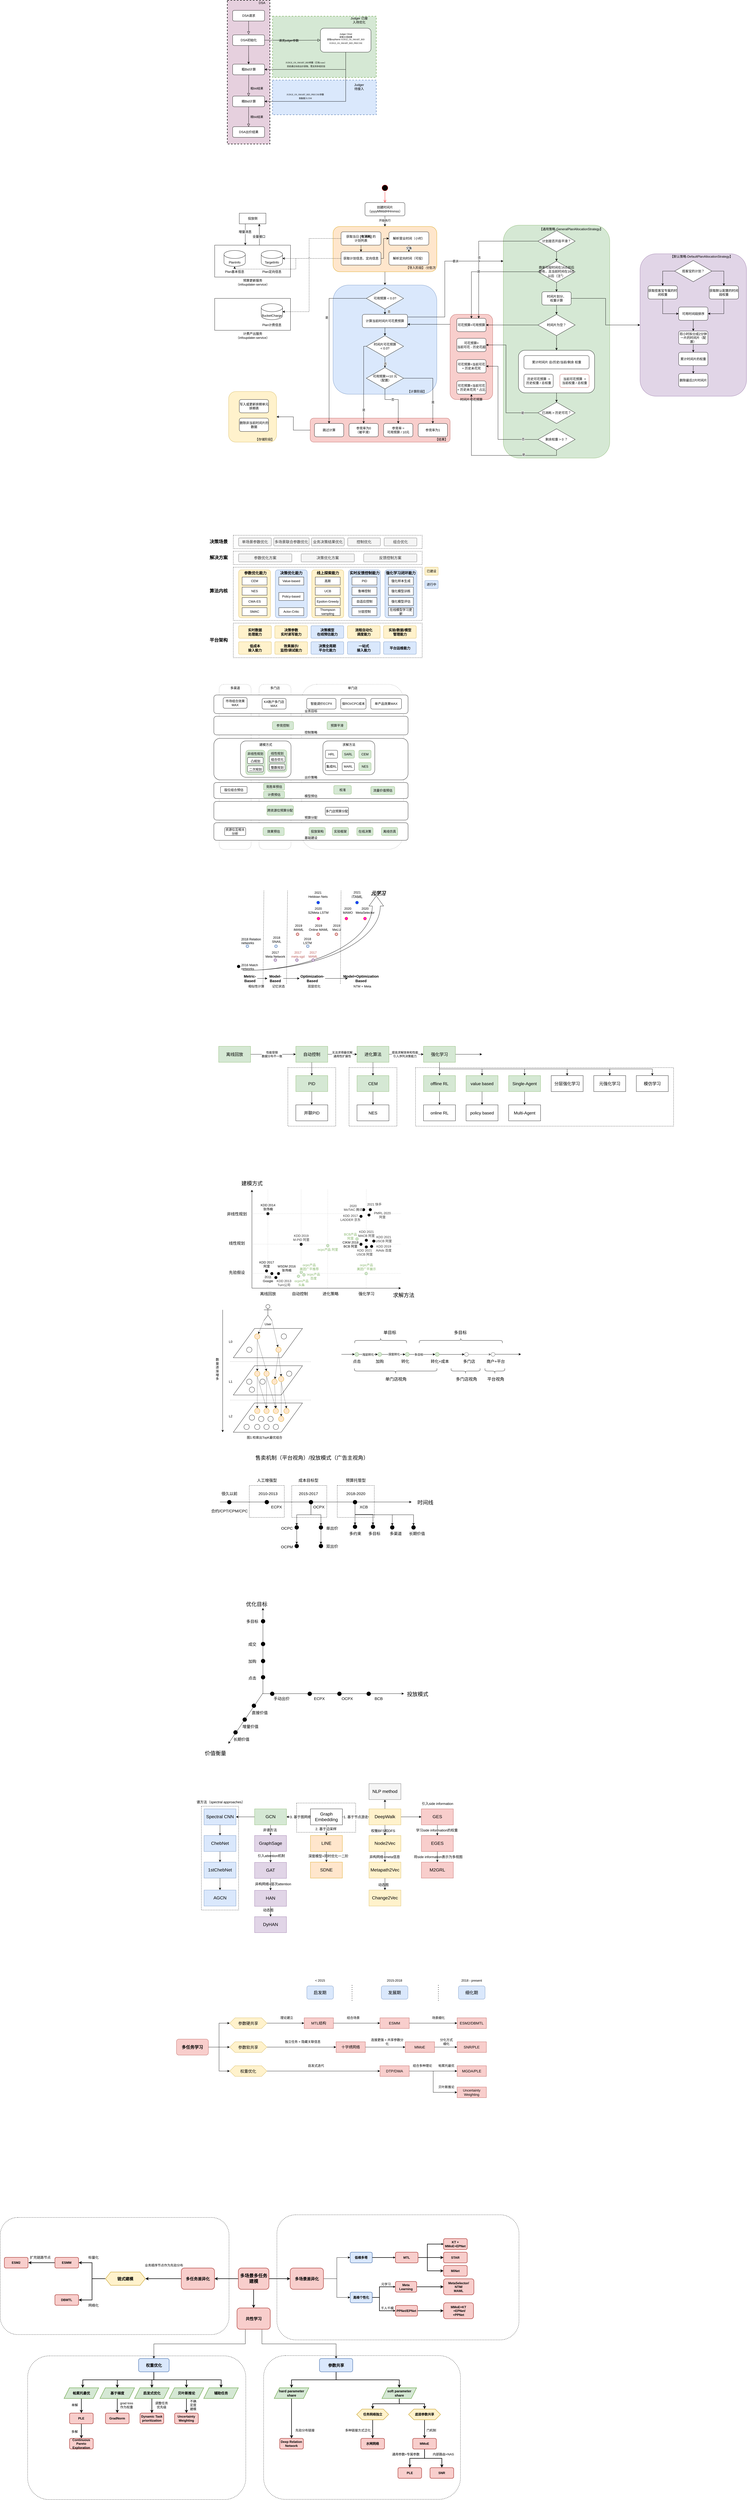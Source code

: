 <mxfile version="21.7.2" type="github">
  <diagram name="第 1 页" id="YZyT8K-70d4HIIG4SEjL">
    <mxGraphModel dx="1877" dy="6402" grid="1" gridSize="10" guides="1" tooltips="1" connect="1" arrows="1" fold="1" page="1" pageScale="1" pageWidth="827" pageHeight="1169" math="0" shadow="0">
      <root>
        <mxCell id="0" />
        <mxCell id="1" parent="0" />
        <mxCell id="H4_v0GAS5HZlkCoq1YGe-1" value="" style="shape=parallelogram;perimeter=parallelogramPerimeter;whiteSpace=wrap;html=1;fixedSize=1;size=80;" parent="1" vertex="1">
          <mxGeometry x="120" y="580" width="260" height="110" as="geometry" />
        </mxCell>
        <mxCell id="H4_v0GAS5HZlkCoq1YGe-2" value="" style="shape=parallelogram;perimeter=parallelogramPerimeter;whiteSpace=wrap;html=1;fixedSize=1;size=80;" parent="1" vertex="1">
          <mxGeometry x="120" y="440" width="260" height="110" as="geometry" />
        </mxCell>
        <mxCell id="H4_v0GAS5HZlkCoq1YGe-3" value="" style="shape=parallelogram;perimeter=parallelogramPerimeter;whiteSpace=wrap;html=1;fixedSize=1;size=80;" parent="1" vertex="1">
          <mxGeometry x="120" y="300" width="260" height="110" as="geometry" />
        </mxCell>
        <mxCell id="H4_v0GAS5HZlkCoq1YGe-4" style="rounded=0;orthogonalLoop=1;jettySize=auto;html=1;exitX=0;exitY=1;exitDx=0;exitDy=0;exitPerimeter=0;dashed=1;dashPattern=1 1;" parent="1" source="H4_v0GAS5HZlkCoq1YGe-6" target="H4_v0GAS5HZlkCoq1YGe-9" edge="1">
          <mxGeometry relative="1" as="geometry" />
        </mxCell>
        <mxCell id="H4_v0GAS5HZlkCoq1YGe-5" style="edgeStyle=none;rounded=0;orthogonalLoop=1;jettySize=auto;html=1;exitX=1;exitY=1;exitDx=0;exitDy=0;exitPerimeter=0;dashed=1;dashPattern=1 1;" parent="1" source="H4_v0GAS5HZlkCoq1YGe-6" target="H4_v0GAS5HZlkCoq1YGe-14" edge="1">
          <mxGeometry relative="1" as="geometry" />
        </mxCell>
        <mxCell id="H4_v0GAS5HZlkCoq1YGe-6" value="User" style="shape=umlActor;verticalLabelPosition=bottom;verticalAlign=top;html=1;outlineConnect=0;" parent="1" vertex="1">
          <mxGeometry x="235" y="210" width="30" height="60" as="geometry" />
        </mxCell>
        <mxCell id="H4_v0GAS5HZlkCoq1YGe-7" style="edgeStyle=none;rounded=0;orthogonalLoop=1;jettySize=auto;html=1;exitX=0.5;exitY=1;exitDx=0;exitDy=0;entryX=0.5;entryY=0;entryDx=0;entryDy=0;dashed=1;dashPattern=1 1;" parent="1" source="H4_v0GAS5HZlkCoq1YGe-9" target="H4_v0GAS5HZlkCoq1YGe-21" edge="1">
          <mxGeometry relative="1" as="geometry" />
        </mxCell>
        <mxCell id="H4_v0GAS5HZlkCoq1YGe-8" style="edgeStyle=none;rounded=0;orthogonalLoop=1;jettySize=auto;html=1;exitX=0.5;exitY=1;exitDx=0;exitDy=0;entryX=0.5;entryY=0;entryDx=0;entryDy=0;dashed=1;dashPattern=1 1;" parent="1" source="H4_v0GAS5HZlkCoq1YGe-9" target="H4_v0GAS5HZlkCoq1YGe-17" edge="1">
          <mxGeometry relative="1" as="geometry" />
        </mxCell>
        <mxCell id="H4_v0GAS5HZlkCoq1YGe-9" value="" style="ellipse;whiteSpace=wrap;html=1;aspect=fixed;fillColor=#ffe6cc;strokeColor=#d79b00;" parent="1" vertex="1">
          <mxGeometry x="200" y="320" width="20" height="20" as="geometry" />
        </mxCell>
        <mxCell id="H4_v0GAS5HZlkCoq1YGe-10" value="" style="ellipse;whiteSpace=wrap;html=1;aspect=fixed;" parent="1" vertex="1">
          <mxGeometry x="170" y="370" width="20" height="20" as="geometry" />
        </mxCell>
        <mxCell id="H4_v0GAS5HZlkCoq1YGe-11" value="" style="ellipse;whiteSpace=wrap;html=1;aspect=fixed;" parent="1" vertex="1">
          <mxGeometry x="300" y="320" width="20" height="20" as="geometry" />
        </mxCell>
        <mxCell id="H4_v0GAS5HZlkCoq1YGe-12" style="edgeStyle=none;rounded=0;orthogonalLoop=1;jettySize=auto;html=1;exitX=0.5;exitY=1;exitDx=0;exitDy=0;dashed=1;dashPattern=1 1;" parent="1" source="H4_v0GAS5HZlkCoq1YGe-14" target="H4_v0GAS5HZlkCoq1YGe-29" edge="1">
          <mxGeometry relative="1" as="geometry" />
        </mxCell>
        <mxCell id="H4_v0GAS5HZlkCoq1YGe-13" style="edgeStyle=none;rounded=0;orthogonalLoop=1;jettySize=auto;html=1;exitX=0.5;exitY=1;exitDx=0;exitDy=0;entryX=0.5;entryY=0;entryDx=0;entryDy=0;dashed=1;dashPattern=1 1;" parent="1" source="H4_v0GAS5HZlkCoq1YGe-14" target="H4_v0GAS5HZlkCoq1YGe-26" edge="1">
          <mxGeometry relative="1" as="geometry" />
        </mxCell>
        <mxCell id="H4_v0GAS5HZlkCoq1YGe-14" value="" style="ellipse;whiteSpace=wrap;html=1;aspect=fixed;fillColor=#ffe6cc;strokeColor=#d79b00;" parent="1" vertex="1">
          <mxGeometry x="280" y="370" width="20" height="20" as="geometry" />
        </mxCell>
        <mxCell id="H4_v0GAS5HZlkCoq1YGe-15" style="edgeStyle=none;rounded=0;orthogonalLoop=1;jettySize=auto;html=1;exitX=0.5;exitY=1;exitDx=0;exitDy=0;entryX=0.5;entryY=0;entryDx=0;entryDy=0;dashed=1;dashPattern=1 1;" parent="1" source="H4_v0GAS5HZlkCoq1YGe-17" target="H4_v0GAS5HZlkCoq1YGe-30" edge="1">
          <mxGeometry relative="1" as="geometry" />
        </mxCell>
        <mxCell id="H4_v0GAS5HZlkCoq1YGe-16" style="edgeStyle=none;rounded=0;orthogonalLoop=1;jettySize=auto;html=1;exitX=0.5;exitY=1;exitDx=0;exitDy=0;entryX=0.5;entryY=0;entryDx=0;entryDy=0;dashed=1;dashPattern=1 1;" parent="1" source="H4_v0GAS5HZlkCoq1YGe-17" target="H4_v0GAS5HZlkCoq1YGe-34" edge="1">
          <mxGeometry relative="1" as="geometry" />
        </mxCell>
        <mxCell id="H4_v0GAS5HZlkCoq1YGe-17" value="" style="ellipse;whiteSpace=wrap;html=1;aspect=fixed;fillColor=#ffe6cc;strokeColor=#d79b00;" parent="1" vertex="1">
          <mxGeometry x="200" y="460" width="20" height="20" as="geometry" />
        </mxCell>
        <mxCell id="H4_v0GAS5HZlkCoq1YGe-18" value="" style="ellipse;whiteSpace=wrap;html=1;aspect=fixed;" parent="1" vertex="1">
          <mxGeometry x="180" y="520" width="20" height="20" as="geometry" />
        </mxCell>
        <mxCell id="H4_v0GAS5HZlkCoq1YGe-19" style="edgeStyle=none;rounded=0;orthogonalLoop=1;jettySize=auto;html=1;exitX=0.5;exitY=1;exitDx=0;exitDy=0;entryX=0.5;entryY=0;entryDx=0;entryDy=0;dashed=1;dashPattern=1 1;" parent="1" source="H4_v0GAS5HZlkCoq1YGe-21" target="H4_v0GAS5HZlkCoq1YGe-34" edge="1">
          <mxGeometry relative="1" as="geometry" />
        </mxCell>
        <mxCell id="H4_v0GAS5HZlkCoq1YGe-20" style="edgeStyle=none;rounded=0;orthogonalLoop=1;jettySize=auto;html=1;exitX=0.5;exitY=1;exitDx=0;exitDy=0;entryX=0.5;entryY=0;entryDx=0;entryDy=0;dashed=1;dashPattern=1 1;" parent="1" source="H4_v0GAS5HZlkCoq1YGe-21" target="H4_v0GAS5HZlkCoq1YGe-36" edge="1">
          <mxGeometry relative="1" as="geometry" />
        </mxCell>
        <mxCell id="H4_v0GAS5HZlkCoq1YGe-21" value="" style="ellipse;whiteSpace=wrap;html=1;aspect=fixed;fillColor=#ffe6cc;strokeColor=#d79b00;" parent="1" vertex="1">
          <mxGeometry x="235" y="460" width="20" height="20" as="geometry" />
        </mxCell>
        <mxCell id="H4_v0GAS5HZlkCoq1YGe-22" value="" style="ellipse;whiteSpace=wrap;html=1;aspect=fixed;" parent="1" vertex="1">
          <mxGeometry x="220" y="490" width="20" height="20" as="geometry" />
        </mxCell>
        <mxCell id="H4_v0GAS5HZlkCoq1YGe-23" value="" style="ellipse;whiteSpace=wrap;html=1;aspect=fixed;" parent="1" vertex="1">
          <mxGeometry x="320" y="460" width="20" height="20" as="geometry" />
        </mxCell>
        <mxCell id="H4_v0GAS5HZlkCoq1YGe-24" style="edgeStyle=none;rounded=0;orthogonalLoop=1;jettySize=auto;html=1;exitX=0.5;exitY=1;exitDx=0;exitDy=0;entryX=0.5;entryY=0;entryDx=0;entryDy=0;dashed=1;dashPattern=1 1;" parent="1" source="H4_v0GAS5HZlkCoq1YGe-26" target="H4_v0GAS5HZlkCoq1YGe-39" edge="1">
          <mxGeometry relative="1" as="geometry" />
        </mxCell>
        <mxCell id="H4_v0GAS5HZlkCoq1YGe-25" style="edgeStyle=none;rounded=0;orthogonalLoop=1;jettySize=auto;html=1;exitX=0.5;exitY=1;exitDx=0;exitDy=0;entryX=0.5;entryY=0;entryDx=0;entryDy=0;dashed=1;dashPattern=1 1;" parent="1" source="H4_v0GAS5HZlkCoq1YGe-26" target="H4_v0GAS5HZlkCoq1YGe-40" edge="1">
          <mxGeometry relative="1" as="geometry" />
        </mxCell>
        <mxCell id="H4_v0GAS5HZlkCoq1YGe-26" value="" style="ellipse;whiteSpace=wrap;html=1;aspect=fixed;fillColor=#ffe6cc;strokeColor=#d79b00;" parent="1" vertex="1">
          <mxGeometry x="290" y="480" width="20" height="20" as="geometry" />
        </mxCell>
        <mxCell id="H4_v0GAS5HZlkCoq1YGe-27" value="" style="ellipse;whiteSpace=wrap;html=1;aspect=fixed;" parent="1" vertex="1">
          <mxGeometry x="170" y="490" width="20" height="20" as="geometry" />
        </mxCell>
        <mxCell id="H4_v0GAS5HZlkCoq1YGe-28" style="edgeStyle=none;rounded=0;orthogonalLoop=1;jettySize=auto;html=1;exitX=0.5;exitY=1;exitDx=0;exitDy=0;dashed=1;dashPattern=1 1;entryX=0.5;entryY=0;entryDx=0;entryDy=0;" parent="1" source="H4_v0GAS5HZlkCoq1YGe-29" target="H4_v0GAS5HZlkCoq1YGe-36" edge="1">
          <mxGeometry relative="1" as="geometry">
            <mxPoint x="282" y="600" as="targetPoint" />
          </mxGeometry>
        </mxCell>
        <mxCell id="H4_v0GAS5HZlkCoq1YGe-29" value="" style="ellipse;whiteSpace=wrap;html=1;aspect=fixed;fillColor=#ffe6cc;strokeColor=#d79b00;" parent="1" vertex="1">
          <mxGeometry x="265" y="490" width="20" height="20" as="geometry" />
        </mxCell>
        <mxCell id="H4_v0GAS5HZlkCoq1YGe-30" value="" style="ellipse;whiteSpace=wrap;html=1;aspect=fixed;fillColor=#ffe6cc;strokeColor=#d79b00;" parent="1" vertex="1">
          <mxGeometry x="200" y="600" width="20" height="20" as="geometry" />
        </mxCell>
        <mxCell id="H4_v0GAS5HZlkCoq1YGe-31" value="" style="ellipse;whiteSpace=wrap;html=1;aspect=fixed;" parent="1" vertex="1">
          <mxGeometry x="180" y="625" width="20" height="20" as="geometry" />
        </mxCell>
        <mxCell id="H4_v0GAS5HZlkCoq1YGe-32" value="" style="ellipse;whiteSpace=wrap;html=1;aspect=fixed;" parent="1" vertex="1">
          <mxGeometry x="160" y="660" width="20" height="20" as="geometry" />
        </mxCell>
        <mxCell id="H4_v0GAS5HZlkCoq1YGe-33" value="" style="ellipse;whiteSpace=wrap;html=1;aspect=fixed;" parent="1" vertex="1">
          <mxGeometry x="215" y="630" width="20" height="20" as="geometry" />
        </mxCell>
        <mxCell id="H4_v0GAS5HZlkCoq1YGe-34" value="" style="ellipse;whiteSpace=wrap;html=1;aspect=fixed;fillColor=#ffe6cc;strokeColor=#d79b00;" parent="1" vertex="1">
          <mxGeometry x="235" y="600" width="20" height="20" as="geometry" />
        </mxCell>
        <mxCell id="H4_v0GAS5HZlkCoq1YGe-35" value="" style="ellipse;whiteSpace=wrap;html=1;aspect=fixed;" parent="1" vertex="1">
          <mxGeometry x="200" y="660" width="20" height="20" as="geometry" />
        </mxCell>
        <mxCell id="H4_v0GAS5HZlkCoq1YGe-36" value="" style="ellipse;whiteSpace=wrap;html=1;aspect=fixed;fillColor=#ffe6cc;strokeColor=#d79b00;" parent="1" vertex="1">
          <mxGeometry x="270" y="600" width="20" height="20" as="geometry" />
        </mxCell>
        <mxCell id="H4_v0GAS5HZlkCoq1YGe-37" value="" style="ellipse;whiteSpace=wrap;html=1;aspect=fixed;" parent="1" vertex="1">
          <mxGeometry x="250" y="630" width="20" height="20" as="geometry" />
        </mxCell>
        <mxCell id="H4_v0GAS5HZlkCoq1YGe-38" value="" style="ellipse;whiteSpace=wrap;html=1;aspect=fixed;" parent="1" vertex="1">
          <mxGeometry x="235" y="660" width="20" height="20" as="geometry" />
        </mxCell>
        <mxCell id="H4_v0GAS5HZlkCoq1YGe-39" value="" style="ellipse;whiteSpace=wrap;html=1;aspect=fixed;fillColor=#ffe6cc;strokeColor=#d79b00;" parent="1" vertex="1">
          <mxGeometry x="310" y="600" width="20" height="20" as="geometry" />
        </mxCell>
        <mxCell id="H4_v0GAS5HZlkCoq1YGe-40" value="" style="ellipse;whiteSpace=wrap;html=1;aspect=fixed;fillColor=#ffe6cc;strokeColor=#d79b00;" parent="1" vertex="1">
          <mxGeometry x="290" y="630" width="20" height="20" as="geometry" />
        </mxCell>
        <mxCell id="H4_v0GAS5HZlkCoq1YGe-41" value="" style="ellipse;whiteSpace=wrap;html=1;aspect=fixed;" parent="1" vertex="1">
          <mxGeometry x="270" y="660" width="20" height="20" as="geometry" />
        </mxCell>
        <mxCell id="H4_v0GAS5HZlkCoq1YGe-42" value="" style="endArrow=classic;html=1;" parent="1" edge="1">
          <mxGeometry width="50" height="50" relative="1" as="geometry">
            <mxPoint x="80" y="230" as="sourcePoint" />
            <mxPoint x="80" y="690" as="targetPoint" />
          </mxGeometry>
        </mxCell>
        <mxCell id="H4_v0GAS5HZlkCoq1YGe-43" value="数量逐渐增多" style="text;html=1;strokeColor=none;fillColor=none;align=center;verticalAlign=middle;whiteSpace=wrap;rounded=0;dashed=1;dashPattern=1 1;" parent="1" vertex="1">
          <mxGeometry x="50" y="390" width="20" height="125" as="geometry" />
        </mxCell>
        <mxCell id="H4_v0GAS5HZlkCoq1YGe-44" value="L0" style="text;html=1;strokeColor=none;fillColor=none;align=center;verticalAlign=middle;whiteSpace=wrap;rounded=0;dashed=1;dashPattern=1 1;" parent="1" vertex="1">
          <mxGeometry x="90" y="340" width="40" height="20" as="geometry" />
        </mxCell>
        <mxCell id="H4_v0GAS5HZlkCoq1YGe-45" value="L1" style="text;html=1;strokeColor=none;fillColor=none;align=center;verticalAlign=middle;whiteSpace=wrap;rounded=0;dashed=1;dashPattern=1 1;" parent="1" vertex="1">
          <mxGeometry x="90" y="490" width="40" height="20" as="geometry" />
        </mxCell>
        <mxCell id="H4_v0GAS5HZlkCoq1YGe-46" value="L2" style="text;html=1;strokeColor=none;fillColor=none;align=center;verticalAlign=middle;whiteSpace=wrap;rounded=0;dashed=1;dashPattern=1 1;" parent="1" vertex="1">
          <mxGeometry x="90" y="620" width="40" height="20" as="geometry" />
        </mxCell>
        <mxCell id="H4_v0GAS5HZlkCoq1YGe-47" value="图1:检索出TopK最优组合" style="text;html=1;strokeColor=none;fillColor=none;align=center;verticalAlign=middle;whiteSpace=wrap;rounded=0;" parent="1" vertex="1">
          <mxGeometry x="165" y="700" width="145" height="20" as="geometry" />
        </mxCell>
        <mxCell id="H4_v0GAS5HZlkCoq1YGe-48" value="" style="endArrow=none;html=1;dashed=1;dashPattern=1 4;" parent="1" edge="1">
          <mxGeometry width="50" height="50" relative="1" as="geometry">
            <mxPoint x="410" y="425" as="sourcePoint" />
            <mxPoint x="108" y="424.5" as="targetPoint" />
          </mxGeometry>
        </mxCell>
        <mxCell id="H4_v0GAS5HZlkCoq1YGe-49" value="" style="endArrow=none;html=1;dashed=1;dashPattern=1 4;" parent="1" edge="1">
          <mxGeometry width="50" height="50" relative="1" as="geometry">
            <mxPoint x="410" y="569" as="sourcePoint" />
            <mxPoint x="108" y="569" as="targetPoint" />
          </mxGeometry>
        </mxCell>
        <mxCell id="P83w035yIV9CST9EUJoT-137" value="" style="rounded=0;whiteSpace=wrap;html=1;fillColor=none;dashed=1;" vertex="1" parent="1">
          <mxGeometry x="510.75" y="890" width="139.25" height="120" as="geometry" />
        </mxCell>
        <mxCell id="P83w035yIV9CST9EUJoT-138" value="" style="rounded=0;whiteSpace=wrap;html=1;fillColor=none;dashed=1;" vertex="1" parent="1">
          <mxGeometry x="180" y="890" width="131.75" height="120" as="geometry" />
        </mxCell>
        <mxCell id="P83w035yIV9CST9EUJoT-139" value="" style="rounded=0;whiteSpace=wrap;html=1;fillColor=none;dashed=1;" vertex="1" parent="1">
          <mxGeometry x="339.63" y="890" width="131.75" height="120" as="geometry" />
        </mxCell>
        <mxCell id="P83w035yIV9CST9EUJoT-140" value="售卖机制（平台视角）/投放模式（广告主视角）" style="text;html=1;align=left;verticalAlign=middle;resizable=0;points=[];autosize=1;fontSize=20;labelBorderColor=none;" vertex="1" parent="1">
          <mxGeometry x="200.5" y="770" width="440" height="30" as="geometry" />
        </mxCell>
        <mxCell id="P83w035yIV9CST9EUJoT-141" value="合约/CPT/CPM/CPC" style="text;html=1;align=center;verticalAlign=middle;resizable=0;points=[];autosize=1;fontSize=15;" vertex="1" parent="1">
          <mxGeometry x="30" y="975" width="150" height="20" as="geometry" />
        </mxCell>
        <mxCell id="P83w035yIV9CST9EUJoT-142" value="OCPX" style="text;html=1;align=center;verticalAlign=middle;resizable=0;points=[];autosize=1;fontSize=15;" vertex="1" parent="1">
          <mxGeometry x="411.38" y="960" width="60" height="20" as="geometry" />
        </mxCell>
        <mxCell id="P83w035yIV9CST9EUJoT-143" value="" style="ellipse;whiteSpace=wrap;html=1;aspect=fixed;fillColor=#000000;" vertex="1" parent="1">
          <mxGeometry x="97.5" y="945" width="15" height="15" as="geometry" />
        </mxCell>
        <mxCell id="P83w035yIV9CST9EUJoT-144" value="" style="endArrow=classic;html=1;" edge="1" parent="1">
          <mxGeometry width="50" height="50" relative="1" as="geometry">
            <mxPoint x="70" y="952" as="sourcePoint" />
            <mxPoint x="790" y="952" as="targetPoint" />
          </mxGeometry>
        </mxCell>
        <mxCell id="P83w035yIV9CST9EUJoT-145" style="edgeStyle=orthogonalEdgeStyle;rounded=0;orthogonalLoop=1;jettySize=auto;html=1;exitX=0.5;exitY=1;exitDx=0;exitDy=0;entryX=0.5;entryY=0;entryDx=0;entryDy=0;" edge="1" parent="1" source="P83w035yIV9CST9EUJoT-149" target="P83w035yIV9CST9EUJoT-174">
          <mxGeometry relative="1" as="geometry" />
        </mxCell>
        <mxCell id="P83w035yIV9CST9EUJoT-146" style="edgeStyle=orthogonalEdgeStyle;rounded=0;orthogonalLoop=1;jettySize=auto;html=1;exitX=0.5;exitY=1;exitDx=0;exitDy=0;entryX=0.5;entryY=0;entryDx=0;entryDy=0;" edge="1" parent="1" source="P83w035yIV9CST9EUJoT-149" target="P83w035yIV9CST9EUJoT-175">
          <mxGeometry relative="1" as="geometry" />
        </mxCell>
        <mxCell id="P83w035yIV9CST9EUJoT-147" style="edgeStyle=orthogonalEdgeStyle;rounded=0;orthogonalLoop=1;jettySize=auto;html=1;exitX=0.5;exitY=1;exitDx=0;exitDy=0;entryX=0.5;entryY=0;entryDx=0;entryDy=0;" edge="1" parent="1" source="P83w035yIV9CST9EUJoT-149" target="P83w035yIV9CST9EUJoT-178">
          <mxGeometry relative="1" as="geometry" />
        </mxCell>
        <mxCell id="P83w035yIV9CST9EUJoT-148" style="edgeStyle=orthogonalEdgeStyle;rounded=0;orthogonalLoop=1;jettySize=auto;html=1;exitX=0.5;exitY=1;exitDx=0;exitDy=0;entryX=0.5;entryY=0;entryDx=0;entryDy=0;" edge="1" parent="1" source="P83w035yIV9CST9EUJoT-149" target="P83w035yIV9CST9EUJoT-180">
          <mxGeometry relative="1" as="geometry" />
        </mxCell>
        <mxCell id="P83w035yIV9CST9EUJoT-149" value="" style="ellipse;whiteSpace=wrap;html=1;aspect=fixed;fillColor=#000000;" vertex="1" parent="1">
          <mxGeometry x="570" y="945" width="15" height="15" as="geometry" />
        </mxCell>
        <mxCell id="P83w035yIV9CST9EUJoT-150" value="XCB" style="text;html=1;align=center;verticalAlign=middle;resizable=0;points=[];autosize=1;fontSize=15;" vertex="1" parent="1">
          <mxGeometry x="584.5" y="960" width="50" height="20" as="geometry" />
        </mxCell>
        <mxCell id="P83w035yIV9CST9EUJoT-151" value="很久以前" style="text;html=1;align=center;verticalAlign=middle;resizable=0;points=[];autosize=1;fontSize=15;" vertex="1" parent="1">
          <mxGeometry x="65" y="910" width="80" height="20" as="geometry" />
        </mxCell>
        <mxCell id="P83w035yIV9CST9EUJoT-152" value="时间线" style="text;html=1;align=left;verticalAlign=middle;resizable=0;points=[];autosize=1;fontSize=20;labelBorderColor=none;" vertex="1" parent="1">
          <mxGeometry x="810" y="937.5" width="80" height="30" as="geometry" />
        </mxCell>
        <mxCell id="P83w035yIV9CST9EUJoT-153" value="2018-2020" style="text;html=1;align=center;verticalAlign=middle;resizable=0;points=[];autosize=1;fontSize=15;" vertex="1" parent="1">
          <mxGeometry x="535.38" y="910" width="90" height="20" as="geometry" />
        </mxCell>
        <mxCell id="P83w035yIV9CST9EUJoT-154" value="2015-2017" style="text;html=1;align=center;verticalAlign=middle;resizable=0;points=[];autosize=1;fontSize=15;" vertex="1" parent="1">
          <mxGeometry x="356.88" y="910" width="90" height="20" as="geometry" />
        </mxCell>
        <mxCell id="P83w035yIV9CST9EUJoT-155" style="edgeStyle=orthogonalEdgeStyle;rounded=0;orthogonalLoop=1;jettySize=auto;html=1;exitX=0.5;exitY=1;exitDx=0;exitDy=0;entryX=0.5;entryY=0;entryDx=0;entryDy=0;" edge="1" parent="1" source="P83w035yIV9CST9EUJoT-157" target="P83w035yIV9CST9EUJoT-165">
          <mxGeometry relative="1" as="geometry" />
        </mxCell>
        <mxCell id="P83w035yIV9CST9EUJoT-156" style="edgeStyle=orthogonalEdgeStyle;rounded=0;orthogonalLoop=1;jettySize=auto;html=1;exitX=0.5;exitY=1;exitDx=0;exitDy=0;entryX=0.5;entryY=0;entryDx=0;entryDy=0;" edge="1" parent="1" source="P83w035yIV9CST9EUJoT-157" target="P83w035yIV9CST9EUJoT-167">
          <mxGeometry relative="1" as="geometry" />
        </mxCell>
        <mxCell id="P83w035yIV9CST9EUJoT-157" value="" style="ellipse;whiteSpace=wrap;html=1;aspect=fixed;fillColor=#000000;" vertex="1" parent="1">
          <mxGeometry x="404.38" y="945" width="15" height="15" as="geometry" />
        </mxCell>
        <mxCell id="P83w035yIV9CST9EUJoT-158" value="ECPX" style="text;html=1;align=center;verticalAlign=middle;resizable=0;points=[];autosize=1;fontSize=15;" vertex="1" parent="1">
          <mxGeometry x="251.75" y="960" width="60" height="20" as="geometry" />
        </mxCell>
        <mxCell id="P83w035yIV9CST9EUJoT-159" value="2010-2013" style="text;html=1;align=center;verticalAlign=middle;resizable=0;points=[];autosize=1;fontSize=15;" vertex="1" parent="1">
          <mxGeometry x="205.38" y="910" width="90" height="20" as="geometry" />
        </mxCell>
        <mxCell id="P83w035yIV9CST9EUJoT-160" value="" style="ellipse;whiteSpace=wrap;html=1;aspect=fixed;fillColor=#000000;" vertex="1" parent="1">
          <mxGeometry x="238.38" y="945" width="15" height="15" as="geometry" />
        </mxCell>
        <mxCell id="P83w035yIV9CST9EUJoT-161" value="成本目标型" style="text;html=1;align=center;verticalAlign=middle;resizable=0;points=[];autosize=1;fontSize=15;" vertex="1" parent="1">
          <mxGeometry x="356.88" y="860" width="90" height="20" as="geometry" />
        </mxCell>
        <mxCell id="P83w035yIV9CST9EUJoT-162" value="人工增强型" style="text;html=1;align=center;verticalAlign=middle;resizable=0;points=[];autosize=1;fontSize=15;" vertex="1" parent="1">
          <mxGeometry x="200.88" y="860" width="90" height="20" as="geometry" />
        </mxCell>
        <mxCell id="P83w035yIV9CST9EUJoT-163" value="预算托管型" style="text;html=1;align=center;verticalAlign=middle;resizable=0;points=[];autosize=1;fontSize=15;" vertex="1" parent="1">
          <mxGeometry x="535.38" y="860" width="90" height="20" as="geometry" />
        </mxCell>
        <mxCell id="P83w035yIV9CST9EUJoT-164" style="edgeStyle=orthogonalEdgeStyle;rounded=0;orthogonalLoop=1;jettySize=auto;html=1;exitX=0.5;exitY=1;exitDx=0;exitDy=0;entryX=0.5;entryY=0;entryDx=0;entryDy=0;" edge="1" parent="1" source="P83w035yIV9CST9EUJoT-165" target="P83w035yIV9CST9EUJoT-168">
          <mxGeometry relative="1" as="geometry" />
        </mxCell>
        <mxCell id="P83w035yIV9CST9EUJoT-165" value="" style="ellipse;whiteSpace=wrap;html=1;aspect=fixed;fillColor=#000000;" vertex="1" parent="1">
          <mxGeometry x="350.88" y="1040" width="15" height="15" as="geometry" />
        </mxCell>
        <mxCell id="P83w035yIV9CST9EUJoT-166" style="edgeStyle=orthogonalEdgeStyle;rounded=0;orthogonalLoop=1;jettySize=auto;html=1;exitX=0.5;exitY=1;exitDx=0;exitDy=0;entryX=0.5;entryY=0;entryDx=0;entryDy=0;" edge="1" parent="1" source="P83w035yIV9CST9EUJoT-167" target="P83w035yIV9CST9EUJoT-169">
          <mxGeometry relative="1" as="geometry" />
        </mxCell>
        <mxCell id="P83w035yIV9CST9EUJoT-167" value="" style="ellipse;whiteSpace=wrap;html=1;aspect=fixed;fillColor=#000000;" vertex="1" parent="1">
          <mxGeometry x="441.88" y="1040" width="15" height="15" as="geometry" />
        </mxCell>
        <mxCell id="P83w035yIV9CST9EUJoT-168" value="" style="ellipse;whiteSpace=wrap;html=1;aspect=fixed;fillColor=#000000;" vertex="1" parent="1">
          <mxGeometry x="350.88" y="1110" width="15" height="15" as="geometry" />
        </mxCell>
        <mxCell id="P83w035yIV9CST9EUJoT-169" value="" style="ellipse;whiteSpace=wrap;html=1;aspect=fixed;fillColor=#000000;" vertex="1" parent="1">
          <mxGeometry x="441.88" y="1110" width="15" height="15" as="geometry" />
        </mxCell>
        <mxCell id="P83w035yIV9CST9EUJoT-170" value="OCPC" style="text;html=1;align=center;verticalAlign=middle;resizable=0;points=[];autosize=1;fontSize=15;" vertex="1" parent="1">
          <mxGeometry x="290.88" y="1040" width="60" height="20" as="geometry" />
        </mxCell>
        <mxCell id="P83w035yIV9CST9EUJoT-171" value="OCPM" style="text;html=1;align=center;verticalAlign=middle;resizable=0;points=[];autosize=1;fontSize=15;" vertex="1" parent="1">
          <mxGeometry x="290.88" y="1110" width="60" height="20" as="geometry" />
        </mxCell>
        <mxCell id="P83w035yIV9CST9EUJoT-172" value="单出价" style="text;html=1;align=center;verticalAlign=middle;resizable=0;points=[];autosize=1;fontSize=15;" vertex="1" parent="1">
          <mxGeometry x="461.38" y="1040" width="60" height="20" as="geometry" />
        </mxCell>
        <mxCell id="P83w035yIV9CST9EUJoT-173" value="双出价" style="text;html=1;align=center;verticalAlign=middle;resizable=0;points=[];autosize=1;fontSize=15;" vertex="1" parent="1">
          <mxGeometry x="461.38" y="1107.5" width="60" height="20" as="geometry" />
        </mxCell>
        <mxCell id="P83w035yIV9CST9EUJoT-174" value="" style="ellipse;whiteSpace=wrap;html=1;aspect=fixed;fillColor=#000000;" vertex="1" parent="1">
          <mxGeometry x="570" y="1037.5" width="15" height="15" as="geometry" />
        </mxCell>
        <mxCell id="P83w035yIV9CST9EUJoT-175" value="" style="ellipse;whiteSpace=wrap;html=1;aspect=fixed;fillColor=#000000;" vertex="1" parent="1">
          <mxGeometry x="637.5" y="1037.5" width="15" height="15" as="geometry" />
        </mxCell>
        <mxCell id="P83w035yIV9CST9EUJoT-176" value="多约束" style="text;html=1;align=center;verticalAlign=middle;resizable=0;points=[];autosize=1;fontSize=15;" vertex="1" parent="1">
          <mxGeometry x="547.5" y="1060" width="60" height="20" as="geometry" />
        </mxCell>
        <mxCell id="P83w035yIV9CST9EUJoT-177" value="多目标" style="text;html=1;align=center;verticalAlign=middle;resizable=0;points=[];autosize=1;fontSize=15;" vertex="1" parent="1">
          <mxGeometry x="620" y="1060" width="60" height="20" as="geometry" />
        </mxCell>
        <mxCell id="P83w035yIV9CST9EUJoT-178" value="" style="ellipse;whiteSpace=wrap;html=1;aspect=fixed;fillColor=#000000;" vertex="1" parent="1">
          <mxGeometry x="710" y="1040" width="15" height="15" as="geometry" />
        </mxCell>
        <mxCell id="P83w035yIV9CST9EUJoT-179" value="多渠道" style="text;html=1;align=center;verticalAlign=middle;resizable=0;points=[];autosize=1;fontSize=15;" vertex="1" parent="1">
          <mxGeometry x="700" y="1060" width="60" height="20" as="geometry" />
        </mxCell>
        <mxCell id="P83w035yIV9CST9EUJoT-180" value="" style="ellipse;whiteSpace=wrap;html=1;aspect=fixed;fillColor=#000000;" vertex="1" parent="1">
          <mxGeometry x="790" y="1040" width="15" height="15" as="geometry" />
        </mxCell>
        <mxCell id="P83w035yIV9CST9EUJoT-181" value="长期价值" style="text;html=1;align=center;verticalAlign=middle;resizable=0;points=[];autosize=1;fontSize=15;" vertex="1" parent="1">
          <mxGeometry x="770" y="1060" width="80" height="20" as="geometry" />
        </mxCell>
        <mxCell id="P83w035yIV9CST9EUJoT-182" value="手动出价" style="text;html=1;align=center;verticalAlign=middle;resizable=0;points=[];autosize=1;fontSize=15;" vertex="1" parent="1">
          <mxGeometry x="261.38" y="1680" width="80" height="20" as="geometry" />
        </mxCell>
        <mxCell id="P83w035yIV9CST9EUJoT-183" value="OCPX" style="text;html=1;align=center;verticalAlign=middle;resizable=0;points=[];autosize=1;fontSize=15;" vertex="1" parent="1">
          <mxGeometry x="518.38" y="1680" width="60" height="20" as="geometry" />
        </mxCell>
        <mxCell id="P83w035yIV9CST9EUJoT-184" value="" style="ellipse;whiteSpace=wrap;html=1;aspect=fixed;fillColor=#000000;" vertex="1" parent="1">
          <mxGeometry x="258.88" y="1665" width="15" height="15" as="geometry" />
        </mxCell>
        <mxCell id="P83w035yIV9CST9EUJoT-185" value="" style="endArrow=classic;html=1;" edge="1" parent="1">
          <mxGeometry width="50" height="50" relative="1" as="geometry">
            <mxPoint x="231.38" y="1672" as="sourcePoint" />
            <mxPoint x="761.38" y="1672" as="targetPoint" />
          </mxGeometry>
        </mxCell>
        <mxCell id="P83w035yIV9CST9EUJoT-186" value="" style="ellipse;whiteSpace=wrap;html=1;aspect=fixed;fillColor=#000000;" vertex="1" parent="1">
          <mxGeometry x="621.38" y="1665" width="15" height="15" as="geometry" />
        </mxCell>
        <mxCell id="P83w035yIV9CST9EUJoT-187" value="投放模式" style="text;html=1;align=left;verticalAlign=middle;resizable=0;points=[];autosize=1;fontSize=20;labelBorderColor=none;" vertex="1" parent="1">
          <mxGeometry x="771.38" y="1657.5" width="100" height="30" as="geometry" />
        </mxCell>
        <mxCell id="P83w035yIV9CST9EUJoT-188" value="" style="ellipse;whiteSpace=wrap;html=1;aspect=fixed;fillColor=#000000;" vertex="1" parent="1">
          <mxGeometry x="511.38" y="1665" width="15" height="15" as="geometry" />
        </mxCell>
        <mxCell id="P83w035yIV9CST9EUJoT-189" value="ECPX" style="text;html=1;align=center;verticalAlign=middle;resizable=0;points=[];autosize=1;fontSize=15;" vertex="1" parent="1">
          <mxGeometry x="413.13" y="1680" width="60" height="20" as="geometry" />
        </mxCell>
        <mxCell id="P83w035yIV9CST9EUJoT-190" value="" style="ellipse;whiteSpace=wrap;html=1;aspect=fixed;fillColor=#000000;" vertex="1" parent="1">
          <mxGeometry x="399.76" y="1665" width="15" height="15" as="geometry" />
        </mxCell>
        <mxCell id="P83w035yIV9CST9EUJoT-191" value="" style="endArrow=classic;html=1;" edge="1" parent="1">
          <mxGeometry width="50" height="50" relative="1" as="geometry">
            <mxPoint x="231.38" y="1672" as="sourcePoint" />
            <mxPoint x="231.38" y="1350" as="targetPoint" />
          </mxGeometry>
        </mxCell>
        <mxCell id="P83w035yIV9CST9EUJoT-192" value="BCB" style="text;html=1;align=center;verticalAlign=middle;resizable=0;points=[];autosize=1;fontSize=15;" vertex="1" parent="1">
          <mxGeometry x="641.38" y="1680" width="50" height="20" as="geometry" />
        </mxCell>
        <mxCell id="P83w035yIV9CST9EUJoT-193" value="优化目标" style="text;html=1;align=left;verticalAlign=middle;resizable=0;points=[];autosize=1;fontSize=20;labelBorderColor=none;" vertex="1" parent="1">
          <mxGeometry x="166.38" y="1320" width="100" height="30" as="geometry" />
        </mxCell>
        <mxCell id="P83w035yIV9CST9EUJoT-194" value="" style="ellipse;whiteSpace=wrap;html=1;aspect=fixed;fillColor=#000000;" vertex="1" parent="1">
          <mxGeometry x="224.38" y="1603" width="15" height="15" as="geometry" />
        </mxCell>
        <mxCell id="P83w035yIV9CST9EUJoT-195" value="" style="ellipse;whiteSpace=wrap;html=1;aspect=fixed;fillColor=#000000;" vertex="1" parent="1">
          <mxGeometry x="224.38" y="1542" width="15" height="15" as="geometry" />
        </mxCell>
        <mxCell id="P83w035yIV9CST9EUJoT-196" value="点击" style="text;html=1;align=center;verticalAlign=middle;resizable=0;points=[];autosize=1;fontSize=15;" vertex="1" parent="1">
          <mxGeometry x="166.38" y="1603" width="50" height="20" as="geometry" />
        </mxCell>
        <mxCell id="P83w035yIV9CST9EUJoT-197" value="加购" style="text;html=1;align=center;verticalAlign=middle;resizable=0;points=[];autosize=1;fontSize=15;" vertex="1" parent="1">
          <mxGeometry x="166.38" y="1539.5" width="50" height="20" as="geometry" />
        </mxCell>
        <mxCell id="P83w035yIV9CST9EUJoT-198" value="" style="ellipse;whiteSpace=wrap;html=1;aspect=fixed;fillColor=#000000;" vertex="1" parent="1">
          <mxGeometry x="224.38" y="1478" width="15" height="15" as="geometry" />
        </mxCell>
        <mxCell id="P83w035yIV9CST9EUJoT-199" value="成交" style="text;html=1;align=center;verticalAlign=middle;resizable=0;points=[];autosize=1;fontSize=15;" vertex="1" parent="1">
          <mxGeometry x="166.38" y="1475.5" width="50" height="20" as="geometry" />
        </mxCell>
        <mxCell id="P83w035yIV9CST9EUJoT-200" value="" style="endArrow=classic;html=1;" edge="1" parent="1">
          <mxGeometry width="50" height="50" relative="1" as="geometry">
            <mxPoint x="231.38" y="1670" as="sourcePoint" />
            <mxPoint x="101.38" y="1860" as="targetPoint" />
          </mxGeometry>
        </mxCell>
        <mxCell id="P83w035yIV9CST9EUJoT-201" value="价值衡量" style="text;html=1;align=left;verticalAlign=middle;resizable=0;points=[];autosize=1;fontSize=20;labelBorderColor=none;" vertex="1" parent="1">
          <mxGeometry x="11.38" y="1880" width="100" height="30" as="geometry" />
        </mxCell>
        <mxCell id="P83w035yIV9CST9EUJoT-202" value="" style="ellipse;whiteSpace=wrap;html=1;aspect=fixed;fillColor=#000000;" vertex="1" parent="1">
          <mxGeometry x="189.88" y="1710" width="15" height="15" as="geometry" />
        </mxCell>
        <mxCell id="P83w035yIV9CST9EUJoT-203" value="直接价值" style="text;html=1;align=center;verticalAlign=middle;resizable=0;points=[];autosize=1;fontSize=15;" vertex="1" parent="1">
          <mxGeometry x="178.88" y="1732.5" width="80" height="20" as="geometry" />
        </mxCell>
        <mxCell id="P83w035yIV9CST9EUJoT-204" value="" style="ellipse;whiteSpace=wrap;html=1;aspect=fixed;fillColor=#000000;" vertex="1" parent="1">
          <mxGeometry x="155.38" y="1762" width="15" height="15" as="geometry" />
        </mxCell>
        <mxCell id="P83w035yIV9CST9EUJoT-205" value="增量价值" style="text;html=1;align=center;verticalAlign=middle;resizable=0;points=[];autosize=1;fontSize=15;" vertex="1" parent="1">
          <mxGeometry x="144.38" y="1784.5" width="80" height="20" as="geometry" />
        </mxCell>
        <mxCell id="P83w035yIV9CST9EUJoT-206" value="" style="ellipse;whiteSpace=wrap;html=1;aspect=fixed;fillColor=#000000;" vertex="1" parent="1">
          <mxGeometry x="120.88" y="1810" width="15" height="15" as="geometry" />
        </mxCell>
        <mxCell id="P83w035yIV9CST9EUJoT-207" value="长期价值" style="text;html=1;align=center;verticalAlign=middle;resizable=0;points=[];autosize=1;fontSize=15;" vertex="1" parent="1">
          <mxGeometry x="109.88" y="1832.5" width="80" height="20" as="geometry" />
        </mxCell>
        <mxCell id="P83w035yIV9CST9EUJoT-208" value="" style="ellipse;whiteSpace=wrap;html=1;aspect=fixed;fillColor=#000000;" vertex="1" parent="1">
          <mxGeometry x="224.38" y="1392.5" width="15" height="15" as="geometry" />
        </mxCell>
        <mxCell id="P83w035yIV9CST9EUJoT-209" value="多目标" style="text;html=1;align=center;verticalAlign=middle;resizable=0;points=[];autosize=1;fontSize=15;" vertex="1" parent="1">
          <mxGeometry x="161.38" y="1390" width="60" height="20" as="geometry" />
        </mxCell>
        <mxCell id="P83w035yIV9CST9EUJoT-242" style="edgeStyle=orthogonalEdgeStyle;rounded=0;orthogonalLoop=1;jettySize=auto;html=1;exitX=1;exitY=0.5;exitDx=0;exitDy=0;entryX=0;entryY=0.5;entryDx=0;entryDy=0;" edge="1" parent="1" source="P83w035yIV9CST9EUJoT-244" target="P83w035yIV9CST9EUJoT-247">
          <mxGeometry relative="1" as="geometry" />
        </mxCell>
        <mxCell id="P83w035yIV9CST9EUJoT-243" value="深度转化" style="edgeLabel;html=1;align=center;verticalAlign=middle;resizable=0;points=[];" vertex="1" connectable="0" parent="P83w035yIV9CST9EUJoT-242">
          <mxGeometry x="-0.328" y="2" relative="1" as="geometry">
            <mxPoint x="16.38" y="1.5" as="offset" />
          </mxGeometry>
        </mxCell>
        <mxCell id="P83w035yIV9CST9EUJoT-244" value="" style="ellipse;whiteSpace=wrap;html=1;aspect=fixed;fillColor=#d5e8d4;strokeColor=#82b366;" vertex="1" parent="1">
          <mxGeometry x="662.88" y="390" width="15" height="15" as="geometry" />
        </mxCell>
        <mxCell id="P83w035yIV9CST9EUJoT-245" style="edgeStyle=orthogonalEdgeStyle;rounded=0;orthogonalLoop=1;jettySize=auto;html=1;exitX=1;exitY=0.5;exitDx=0;exitDy=0;entryX=0;entryY=0.5;entryDx=0;entryDy=0;" edge="1" parent="1" source="P83w035yIV9CST9EUJoT-247" target="P83w035yIV9CST9EUJoT-251">
          <mxGeometry relative="1" as="geometry" />
        </mxCell>
        <mxCell id="P83w035yIV9CST9EUJoT-246" value="多目标" style="edgeLabel;html=1;align=center;verticalAlign=middle;resizable=0;points=[];fontSize=11;" vertex="1" connectable="0" parent="P83w035yIV9CST9EUJoT-245">
          <mxGeometry x="-0.426" y="-1" relative="1" as="geometry">
            <mxPoint x="7" y="-1" as="offset" />
          </mxGeometry>
        </mxCell>
        <mxCell id="P83w035yIV9CST9EUJoT-247" value="" style="ellipse;whiteSpace=wrap;html=1;aspect=fixed;fillColor=#d5e8d4;strokeColor=#82b366;" vertex="1" parent="1">
          <mxGeometry x="766.38" y="390" width="15" height="15" as="geometry" />
        </mxCell>
        <mxCell id="P83w035yIV9CST9EUJoT-248" value="加购" style="text;html=1;align=center;verticalAlign=middle;resizable=0;points=[];autosize=1;fontSize=15;" vertex="1" parent="1">
          <mxGeometry x="645.38" y="413" width="50" height="20" as="geometry" />
        </mxCell>
        <mxCell id="P83w035yIV9CST9EUJoT-249" value="转化" style="text;html=1;align=center;verticalAlign=middle;resizable=0;points=[];autosize=1;fontSize=15;" vertex="1" parent="1">
          <mxGeometry x="741.38" y="413" width="50" height="20" as="geometry" />
        </mxCell>
        <mxCell id="P83w035yIV9CST9EUJoT-250" style="edgeStyle=orthogonalEdgeStyle;rounded=0;orthogonalLoop=1;jettySize=auto;html=1;exitX=1;exitY=0.5;exitDx=0;exitDy=0;entryX=0;entryY=0.5;entryDx=0;entryDy=0;" edge="1" parent="1" source="P83w035yIV9CST9EUJoT-251" target="P83w035yIV9CST9EUJoT-256">
          <mxGeometry relative="1" as="geometry" />
        </mxCell>
        <mxCell id="P83w035yIV9CST9EUJoT-251" value="" style="ellipse;whiteSpace=wrap;html=1;aspect=fixed;fillColor=#d5e8d4;strokeColor=#82b366;" vertex="1" parent="1">
          <mxGeometry x="878.88" y="390" width="15" height="15" as="geometry" />
        </mxCell>
        <mxCell id="P83w035yIV9CST9EUJoT-252" value="" style="endArrow=classic;html=1;entryX=0;entryY=0.5;entryDx=0;entryDy=0;" edge="1" parent="1" target="P83w035yIV9CST9EUJoT-244">
          <mxGeometry width="50" height="50" relative="1" as="geometry">
            <mxPoint x="586.38" y="397.3" as="sourcePoint" />
            <mxPoint x="636.38" y="397.3" as="targetPoint" />
          </mxGeometry>
        </mxCell>
        <mxCell id="P83w035yIV9CST9EUJoT-253" value="浅层转化" style="edgeLabel;html=1;align=center;verticalAlign=middle;resizable=0;points=[];" vertex="1" connectable="0" parent="P83w035yIV9CST9EUJoT-252">
          <mxGeometry x="-0.268" y="-2" relative="1" as="geometry">
            <mxPoint x="11.77" y="-1.87" as="offset" />
          </mxGeometry>
        </mxCell>
        <mxCell id="P83w035yIV9CST9EUJoT-254" value="转化+成本" style="text;html=1;align=center;verticalAlign=middle;resizable=0;points=[];autosize=1;fontSize=15;" vertex="1" parent="1">
          <mxGeometry x="856.38" y="413" width="80" height="20" as="geometry" />
        </mxCell>
        <mxCell id="P83w035yIV9CST9EUJoT-255" style="edgeStyle=orthogonalEdgeStyle;rounded=0;orthogonalLoop=1;jettySize=auto;html=1;exitX=1;exitY=0.5;exitDx=0;exitDy=0;entryX=0;entryY=0.5;entryDx=0;entryDy=0;fillColor=#f5f5f5;strokeColor=#666666;" edge="1" parent="1" source="P83w035yIV9CST9EUJoT-256" target="P83w035yIV9CST9EUJoT-258">
          <mxGeometry relative="1" as="geometry" />
        </mxCell>
        <mxCell id="P83w035yIV9CST9EUJoT-256" value="" style="ellipse;whiteSpace=wrap;html=1;aspect=fixed;fillColor=#f5f5f5;strokeColor=#666666;fontColor=#333333;" vertex="1" parent="1">
          <mxGeometry x="988.88" y="390" width="15" height="15" as="geometry" />
        </mxCell>
        <mxCell id="P83w035yIV9CST9EUJoT-257" value="多门店" style="text;html=1;align=center;verticalAlign=middle;resizable=0;points=[];autosize=1;fontSize=15;" vertex="1" parent="1">
          <mxGeometry x="976.38" y="413" width="60" height="20" as="geometry" />
        </mxCell>
        <mxCell id="P83w035yIV9CST9EUJoT-258" value="" style="ellipse;whiteSpace=wrap;html=1;aspect=fixed;fillColor=#f5f5f5;strokeColor=#666666;fontColor=#333333;" vertex="1" parent="1">
          <mxGeometry x="1088.88" y="390" width="15" height="15" as="geometry" />
        </mxCell>
        <mxCell id="P83w035yIV9CST9EUJoT-259" value="商户+平台" style="text;html=1;align=center;verticalAlign=middle;resizable=0;points=[];autosize=1;fontSize=15;" vertex="1" parent="1">
          <mxGeometry x="1066.38" y="413" width="80" height="20" as="geometry" />
        </mxCell>
        <mxCell id="P83w035yIV9CST9EUJoT-260" value="多目标" style="text;html=1;align=center;verticalAlign=middle;resizable=0;points=[];autosize=1;fontSize=16;" vertex="1" parent="1">
          <mxGeometry x="943.26" y="305" width="60" height="20" as="geometry" />
        </mxCell>
        <mxCell id="P83w035yIV9CST9EUJoT-261" style="edgeStyle=orthogonalEdgeStyle;rounded=0;orthogonalLoop=1;jettySize=auto;html=1;exitX=1;exitY=0.5;exitDx=0;exitDy=0;entryX=0;entryY=0.5;entryDx=0;entryDy=0;" edge="1" parent="1">
          <mxGeometry relative="1" as="geometry">
            <mxPoint x="1103.88" y="397" as="sourcePoint" />
            <mxPoint x="1201.38" y="397" as="targetPoint" />
          </mxGeometry>
        </mxCell>
        <mxCell id="P83w035yIV9CST9EUJoT-262" value="" style="ellipse;whiteSpace=wrap;html=1;aspect=fixed;fillColor=#d5e8d4;strokeColor=#82b366;" vertex="1" parent="1">
          <mxGeometry x="576.38" y="390" width="15" height="15" as="geometry" />
        </mxCell>
        <mxCell id="P83w035yIV9CST9EUJoT-263" value="点击" style="text;html=1;align=center;verticalAlign=middle;resizable=0;points=[];autosize=1;fontSize=15;" vertex="1" parent="1">
          <mxGeometry x="558.88" y="413" width="50" height="20" as="geometry" />
        </mxCell>
        <mxCell id="P83w035yIV9CST9EUJoT-264" value="" style="endArrow=classic;html=1;" edge="1" parent="1">
          <mxGeometry width="50" height="50" relative="1" as="geometry">
            <mxPoint x="526.38" y="397.3" as="sourcePoint" />
            <mxPoint x="576.38" y="397.3" as="targetPoint" />
          </mxGeometry>
        </mxCell>
        <mxCell id="P83w035yIV9CST9EUJoT-265" value="单目标" style="text;html=1;align=center;verticalAlign=middle;resizable=0;points=[];autosize=1;fontSize=16;" vertex="1" parent="1">
          <mxGeometry x="677.88" y="305" width="60" height="20" as="geometry" />
        </mxCell>
        <mxCell id="P83w035yIV9CST9EUJoT-266" value="单门店视角" style="text;html=1;align=center;verticalAlign=middle;resizable=0;points=[];autosize=1;fontSize=16;" vertex="1" parent="1">
          <mxGeometry x="681.38" y="480" width="100" height="20" as="geometry" />
        </mxCell>
        <mxCell id="P83w035yIV9CST9EUJoT-267" value="多门店视角" style="text;html=1;align=center;verticalAlign=middle;resizable=0;points=[];autosize=1;fontSize=16;" vertex="1" parent="1">
          <mxGeometry x="946.38" y="480" width="100" height="20" as="geometry" />
        </mxCell>
        <mxCell id="P83w035yIV9CST9EUJoT-268" value="平台视角" style="text;html=1;align=center;verticalAlign=middle;resizable=0;points=[];autosize=1;fontSize=16;" vertex="1" parent="1">
          <mxGeometry x="1066.38" y="480" width="80" height="20" as="geometry" />
        </mxCell>
        <mxCell id="P83w035yIV9CST9EUJoT-269" value="" style="shape=curlyBracket;whiteSpace=wrap;html=1;rounded=1;fontSize=16;rotation=-90;" vertex="1" parent="1">
          <mxGeometry x="720.38" y="305" width="20" height="310" as="geometry" />
        </mxCell>
        <mxCell id="P83w035yIV9CST9EUJoT-270" value="" style="shape=curlyBracket;whiteSpace=wrap;html=1;rounded=1;fontSize=16;rotation=-90;" vertex="1" parent="1">
          <mxGeometry x="983.26" y="405.63" width="20" height="108.75" as="geometry" />
        </mxCell>
        <mxCell id="P83w035yIV9CST9EUJoT-271" value="" style="shape=curlyBracket;whiteSpace=wrap;html=1;rounded=1;fontSize=16;rotation=-90;" vertex="1" parent="1">
          <mxGeometry x="1093.19" y="422.82" width="20" height="74.37" as="geometry" />
        </mxCell>
        <mxCell id="P83w035yIV9CST9EUJoT-272" value="" style="shape=curlyBracket;whiteSpace=wrap;html=1;rounded=1;fontSize=16;rotation=90;" vertex="1" parent="1">
          <mxGeometry x="663.88" y="247.5" width="20" height="195" as="geometry" />
        </mxCell>
        <mxCell id="P83w035yIV9CST9EUJoT-273" value="" style="shape=curlyBracket;whiteSpace=wrap;html=1;rounded=1;fontSize=16;rotation=90;" vertex="1" parent="1">
          <mxGeometry x="965.13" y="188.75" width="20" height="312.5" as="geometry" />
        </mxCell>
        <mxCell id="P83w035yIV9CST9EUJoT-396" value="" style="endArrow=classic;html=1;" edge="1" parent="1">
          <mxGeometry width="50" height="50" relative="1" as="geometry">
            <mxPoint x="190" y="148.75" as="sourcePoint" />
            <mxPoint x="750" y="148.75" as="targetPoint" />
          </mxGeometry>
        </mxCell>
        <mxCell id="P83w035yIV9CST9EUJoT-397" value="" style="endArrow=classic;html=1;" edge="1" parent="1">
          <mxGeometry width="50" height="50" relative="1" as="geometry">
            <mxPoint x="190" y="148.75" as="sourcePoint" />
            <mxPoint x="190" y="-221.25" as="targetPoint" />
          </mxGeometry>
        </mxCell>
        <mxCell id="P83w035yIV9CST9EUJoT-398" value="建模方式" style="text;html=1;align=center;verticalAlign=middle;resizable=0;points=[];autosize=1;fontSize=20;labelBorderColor=none;" vertex="1" parent="1">
          <mxGeometry x="140" y="-261.25" width="100" height="30" as="geometry" />
        </mxCell>
        <mxCell id="P83w035yIV9CST9EUJoT-399" value="求解方法" style="text;html=1;align=center;verticalAlign=middle;resizable=0;points=[];autosize=1;fontSize=20;labelBorderColor=none;" vertex="1" parent="1">
          <mxGeometry x="710" y="158.75" width="100" height="30" as="geometry" />
        </mxCell>
        <mxCell id="P83w035yIV9CST9EUJoT-400" value="先验假设" style="text;html=1;align=center;verticalAlign=middle;resizable=0;points=[];autosize=1;fontSize=15;" vertex="1" parent="1">
          <mxGeometry x="92.5" y="78.75" width="80" height="20" as="geometry" />
        </mxCell>
        <mxCell id="P83w035yIV9CST9EUJoT-401" value="非线性规划" style="text;html=1;align=center;verticalAlign=middle;resizable=0;points=[];autosize=1;fontSize=15;" vertex="1" parent="1">
          <mxGeometry x="87.5" y="-141.25" width="90" height="20" as="geometry" />
        </mxCell>
        <mxCell id="P83w035yIV9CST9EUJoT-402" value="线性规划" style="text;html=1;align=center;verticalAlign=middle;resizable=0;points=[];autosize=1;fontSize=15;" vertex="1" parent="1">
          <mxGeometry x="92.5" y="-31.25" width="80" height="20" as="geometry" />
        </mxCell>
        <mxCell id="P83w035yIV9CST9EUJoT-403" value="离线回放" style="text;html=1;align=center;verticalAlign=middle;resizable=0;points=[];autosize=1;fontSize=15;" vertex="1" parent="1">
          <mxGeometry x="210" y="158.75" width="80" height="20" as="geometry" />
        </mxCell>
        <mxCell id="P83w035yIV9CST9EUJoT-404" value="自动控制" style="text;html=1;align=center;verticalAlign=middle;resizable=0;points=[];autosize=1;fontSize=15;" vertex="1" parent="1">
          <mxGeometry x="330" y="158.75" width="80" height="20" as="geometry" />
        </mxCell>
        <mxCell id="P83w035yIV9CST9EUJoT-405" value="进化策略" style="text;html=1;align=center;verticalAlign=middle;resizable=0;points=[];autosize=1;fontSize=15;" vertex="1" parent="1">
          <mxGeometry x="445" y="158.75" width="80" height="20" as="geometry" />
        </mxCell>
        <mxCell id="P83w035yIV9CST9EUJoT-406" value="强化学习" style="text;html=1;align=center;verticalAlign=middle;resizable=0;points=[];autosize=1;fontSize=15;" vertex="1" parent="1">
          <mxGeometry x="580" y="158.75" width="80" height="20" as="geometry" />
        </mxCell>
        <mxCell id="P83w035yIV9CST9EUJoT-407" value="" style="ellipse;whiteSpace=wrap;html=1;aspect=fixed;fillColor=#000000;" vertex="1" parent="1">
          <mxGeometry x="260" y="88.75" width="10" height="10" as="geometry" />
        </mxCell>
        <mxCell id="P83w035yIV9CST9EUJoT-408" value="2011&lt;br&gt;Google" style="text;html=1;align=center;verticalAlign=middle;resizable=0;points=[];autosize=1;" vertex="1" parent="1">
          <mxGeometry x="225" y="98.75" width="50" height="30" as="geometry" />
        </mxCell>
        <mxCell id="P83w035yIV9CST9EUJoT-409" value="" style="ellipse;whiteSpace=wrap;html=1;aspect=fixed;fillColor=#000000;" vertex="1" parent="1">
          <mxGeometry x="285" y="88.75" width="10" height="10" as="geometry" />
        </mxCell>
        <mxCell id="P83w035yIV9CST9EUJoT-410" value="WSDM 2016&lt;br&gt;张伟楠" style="text;html=1;align=center;verticalAlign=middle;resizable=0;points=[];autosize=1;" vertex="1" parent="1">
          <mxGeometry x="280" y="58.75" width="80" height="30" as="geometry" />
        </mxCell>
        <mxCell id="P83w035yIV9CST9EUJoT-411" value="" style="ellipse;whiteSpace=wrap;html=1;aspect=fixed;fillColor=#000000;" vertex="1" parent="1">
          <mxGeometry x="275" y="103.75" width="10" height="10" as="geometry" />
        </mxCell>
        <mxCell id="P83w035yIV9CST9EUJoT-412" value="&lt;font style=&quot;font-size: 12px&quot;&gt;&lt;font color=&quot;#333333&quot; style=&quot;font-size: 12px&quot;&gt;&lt;span style=&quot;background-color: rgb(255 , 255 , 255)&quot;&gt;&lt;font style=&quot;font-size: 12px&quot;&gt;KDD 2013&lt;br&gt;&lt;/font&gt;&lt;/span&gt;&lt;/font&gt;&lt;span style=&quot;color: rgb(51 , 51 , 51) ; background-color: rgb(255 , 255 , 255)&quot;&gt;Turn公司&lt;/span&gt;&lt;/font&gt;&lt;font color=&quot;#333333&quot;&gt;&lt;span style=&quot;background-color: rgb(255 , 255 , 255)&quot;&gt;&lt;br&gt;&lt;/span&gt;&lt;/font&gt;" style="text;html=1;align=center;verticalAlign=middle;resizable=0;points=[];autosize=1;" vertex="1" parent="1">
          <mxGeometry x="275" y="113.75" width="70" height="30" as="geometry" />
        </mxCell>
        <mxCell id="P83w035yIV9CST9EUJoT-413" value="" style="ellipse;whiteSpace=wrap;html=1;aspect=fixed;fillColor=#000000;" vertex="1" parent="1">
          <mxGeometry x="643" y="-33.25" width="10" height="10" as="geometry" />
        </mxCell>
        <mxCell id="P83w035yIV9CST9EUJoT-414" value="&lt;font color=&quot;#333333&quot; style=&quot;font-size: 12px&quot;&gt;&lt;span style=&quot;background-color: rgb(255 , 255 , 255)&quot;&gt;KDD 2021&lt;br&gt;USCB 阿里&lt;br&gt;&lt;/span&gt;&lt;/font&gt;" style="text;html=1;align=center;verticalAlign=middle;resizable=0;points=[];autosize=1;" vertex="1" parent="1">
          <mxGeometry x="645" y="-51.25" width="80" height="30" as="geometry" />
        </mxCell>
        <mxCell id="P83w035yIV9CST9EUJoT-415" value="" style="ellipse;whiteSpace=wrap;html=1;aspect=fixed;fillColor=#000000;" vertex="1" parent="1">
          <mxGeometry x="615" y="-36.25" width="10" height="10" as="geometry" />
        </mxCell>
        <mxCell id="P83w035yIV9CST9EUJoT-416" value="&lt;font color=&quot;#333333&quot; style=&quot;font-size: 12px&quot;&gt;&lt;span style=&quot;background-color: rgb(255 , 255 , 255)&quot;&gt;KDD 2021&lt;br&gt;MACB 阿里&lt;br&gt;&lt;/span&gt;&lt;/font&gt;" style="text;html=1;align=center;verticalAlign=middle;resizable=0;points=[];autosize=1;" vertex="1" parent="1">
          <mxGeometry x="580" y="-71.25" width="80" height="30" as="geometry" />
        </mxCell>
        <mxCell id="P83w035yIV9CST9EUJoT-417" value="" style="ellipse;whiteSpace=wrap;html=1;aspect=fixed;fillColor=#000000;" vertex="1" parent="1">
          <mxGeometry x="625" y="-131.25" width="10" height="10" as="geometry" />
        </mxCell>
        <mxCell id="P83w035yIV9CST9EUJoT-418" value="&lt;font color=&quot;#333333&quot; style=&quot;font-size: 12px&quot;&gt;&lt;span style=&quot;background-color: rgb(255 , 255 , 255)&quot;&gt;PMRL 2020&lt;br&gt;阿里&lt;br&gt;&lt;/span&gt;&lt;/font&gt;" style="text;html=1;align=center;verticalAlign=middle;resizable=0;points=[];autosize=1;" vertex="1" parent="1">
          <mxGeometry x="640" y="-141.25" width="80" height="30" as="geometry" />
        </mxCell>
        <mxCell id="P83w035yIV9CST9EUJoT-419" value="" style="ellipse;whiteSpace=wrap;html=1;aspect=fixed;fillColor=#000000;" vertex="1" parent="1">
          <mxGeometry x="630" y="-151.25" width="10" height="10" as="geometry" />
        </mxCell>
        <mxCell id="P83w035yIV9CST9EUJoT-420" value="&lt;font color=&quot;#333333&quot;&gt;&lt;span style=&quot;background-color: rgb(255 , 255 , 255)&quot;&gt;&lt;font style=&quot;font-size: 12px&quot;&gt;2021 快手&lt;/font&gt;&lt;br&gt;&lt;/span&gt;&lt;/font&gt;" style="text;html=1;align=center;verticalAlign=middle;resizable=0;points=[];autosize=1;" vertex="1" parent="1">
          <mxGeometry x="615" y="-176.25" width="70" height="20" as="geometry" />
        </mxCell>
        <mxCell id="P83w035yIV9CST9EUJoT-421" value="" style="ellipse;whiteSpace=wrap;html=1;aspect=fixed;fillColor=#000000;" vertex="1" parent="1">
          <mxGeometry x="605" y="-151.25" width="10" height="10" as="geometry" />
        </mxCell>
        <mxCell id="P83w035yIV9CST9EUJoT-422" value="&lt;font style=&quot;font-size: 12px&quot;&gt;&lt;font color=&quot;#333333&quot; style=&quot;font-size: 12px&quot;&gt;&lt;span style=&quot;background-color: rgb(255 , 255 , 255)&quot;&gt;&lt;font style=&quot;font-size: 12px&quot;&gt;2020&lt;br&gt;&lt;/font&gt;&lt;/span&gt;&lt;/font&gt;&lt;span style=&quot;color: rgb(51 , 51 , 51) ; background-color: rgb(255 , 255 , 255)&quot;&gt;MoTiAC 腾讯&lt;/span&gt;&lt;/font&gt;&lt;font color=&quot;#333333&quot; style=&quot;font-size: 12px&quot;&gt;&lt;span style=&quot;background-color: rgb(255 , 255 , 255)&quot;&gt;&lt;font style=&quot;font-size: 12px&quot;&gt;&lt;br&gt;&lt;/font&gt;&lt;br&gt;&lt;/span&gt;&lt;/font&gt;" style="text;html=1;align=center;verticalAlign=middle;resizable=0;points=[];autosize=1;" vertex="1" parent="1">
          <mxGeometry x="525" y="-171.25" width="90" height="50" as="geometry" />
        </mxCell>
        <mxCell id="P83w035yIV9CST9EUJoT-423" value="" style="ellipse;whiteSpace=wrap;html=1;aspect=fixed;fillColor=#000000;" vertex="1" parent="1">
          <mxGeometry x="370" y="-21.25" width="10" height="10" as="geometry" />
        </mxCell>
        <mxCell id="P83w035yIV9CST9EUJoT-424" value="&lt;font color=&quot;#333333&quot;&gt;&lt;span style=&quot;background-color: rgb(255 , 255 , 255)&quot;&gt;&lt;font style=&quot;font-size: 12px&quot;&gt;KDD 2019&lt;br&gt;&lt;/font&gt;M-PID 阿里&lt;br&gt;&lt;/span&gt;&lt;/font&gt;" style="text;html=1;align=center;verticalAlign=middle;resizable=0;points=[];autosize=1;" vertex="1" parent="1">
          <mxGeometry x="335" y="-56.25" width="80" height="30" as="geometry" />
        </mxCell>
        <mxCell id="P83w035yIV9CST9EUJoT-425" value="" style="ellipse;whiteSpace=wrap;html=1;aspect=fixed;fillColor=#000000;" vertex="1" parent="1">
          <mxGeometry x="595" y="-21.25" width="10" height="10" as="geometry" />
        </mxCell>
        <mxCell id="P83w035yIV9CST9EUJoT-426" value="CIKM 2018&lt;br&gt;BCB 阿里" style="text;html=1;align=center;verticalAlign=middle;resizable=0;points=[];autosize=1;" vertex="1" parent="1">
          <mxGeometry x="520" y="-31.25" width="80" height="30" as="geometry" />
        </mxCell>
        <mxCell id="P83w035yIV9CST9EUJoT-427" value="" style="ellipse;whiteSpace=wrap;html=1;aspect=fixed;fillColor=#000000;" vertex="1" parent="1">
          <mxGeometry x="615" y="-11.25" width="10" height="10" as="geometry" />
        </mxCell>
        <mxCell id="P83w035yIV9CST9EUJoT-428" value="&lt;font color=&quot;#333333&quot; style=&quot;font-size: 12px&quot;&gt;&lt;span style=&quot;background-color: rgb(255 , 255 , 255)&quot;&gt;KDD 2021&lt;br&gt;USCB 阿里&lt;br&gt;&lt;/span&gt;&lt;/font&gt;" style="text;html=1;align=center;verticalAlign=middle;resizable=0;points=[];autosize=1;" vertex="1" parent="1">
          <mxGeometry x="573" y="-1.25" width="80" height="30" as="geometry" />
        </mxCell>
        <mxCell id="P83w035yIV9CST9EUJoT-429" value="" style="ellipse;whiteSpace=wrap;html=1;aspect=fixed;fillColor=#000000;" vertex="1" parent="1">
          <mxGeometry x="240" y="78.75" width="10" height="10" as="geometry" />
        </mxCell>
        <mxCell id="P83w035yIV9CST9EUJoT-430" value="KDD 2017&lt;br&gt;阿里" style="text;html=1;align=center;verticalAlign=middle;resizable=0;points=[];autosize=1;" vertex="1" parent="1">
          <mxGeometry x="210" y="43.75" width="70" height="30" as="geometry" />
        </mxCell>
        <mxCell id="P83w035yIV9CST9EUJoT-431" value="" style="ellipse;whiteSpace=wrap;html=1;aspect=fixed;fillColor=#000000;" vertex="1" parent="1">
          <mxGeometry x="595" y="-126.25" width="10" height="10" as="geometry" />
        </mxCell>
        <mxCell id="P83w035yIV9CST9EUJoT-432" value="&lt;font color=&quot;#333333&quot;&gt;&lt;span style=&quot;background-color: rgb(255 , 255 , 255)&quot;&gt;&lt;font style=&quot;font-size: 12px&quot;&gt;KDD 2017&lt;br&gt;&lt;/font&gt;LADDER 京东&lt;br&gt;&lt;/span&gt;&lt;/font&gt;" style="text;html=1;align=center;verticalAlign=middle;resizable=0;points=[];autosize=1;" vertex="1" parent="1">
          <mxGeometry x="515" y="-131.25" width="90" height="30" as="geometry" />
        </mxCell>
        <mxCell id="P83w035yIV9CST9EUJoT-433" value="" style="ellipse;whiteSpace=wrap;html=1;aspect=fixed;fillColor=#000000;" vertex="1" parent="1">
          <mxGeometry x="245" y="-136.25" width="10" height="10" as="geometry" />
        </mxCell>
        <mxCell id="P83w035yIV9CST9EUJoT-434" value="KDD 2014&lt;br&gt;张伟楠" style="text;html=1;align=center;verticalAlign=middle;resizable=0;points=[];autosize=1;" vertex="1" parent="1">
          <mxGeometry x="215" y="-171.25" width="70" height="30" as="geometry" />
        </mxCell>
        <mxCell id="P83w035yIV9CST9EUJoT-435" value="" style="ellipse;whiteSpace=wrap;html=1;aspect=fixed;fillColor=#d5e8d4;strokeColor=#82b366;" vertex="1" parent="1">
          <mxGeometry x="470" y="-16.25" width="10" height="10" as="geometry" />
        </mxCell>
        <mxCell id="P83w035yIV9CST9EUJoT-436" value="&lt;font&gt;&lt;span style=&quot;background-color: rgb(255 , 255 , 255)&quot;&gt;ocpc产品 阿里&lt;br&gt;&lt;/span&gt;&lt;/font&gt;" style="text;html=1;align=center;verticalAlign=middle;resizable=0;points=[];autosize=1;fontColor=#82B366;" vertex="1" parent="1">
          <mxGeometry x="430" y="-6.25" width="90" height="20" as="geometry" />
        </mxCell>
        <mxCell id="P83w035yIV9CST9EUJoT-437" value="" style="endArrow=none;dashed=1;html=1;fillColor=#f5f5f5;strokeColor=#CCCCCC;" edge="1" parent="1">
          <mxGeometry width="50" height="50" relative="1" as="geometry">
            <mxPoint x="190" y="-131.25" as="sourcePoint" />
            <mxPoint x="750" y="-131.25" as="targetPoint" />
          </mxGeometry>
        </mxCell>
        <mxCell id="P83w035yIV9CST9EUJoT-438" value="" style="endArrow=none;dashed=1;html=1;fillColor=#f5f5f5;strokeColor=#CCCCCC;" edge="1" parent="1">
          <mxGeometry width="50" height="50" relative="1" as="geometry">
            <mxPoint x="190" y="-16.75" as="sourcePoint" />
            <mxPoint x="750" y="-16.75" as="targetPoint" />
          </mxGeometry>
        </mxCell>
        <mxCell id="P83w035yIV9CST9EUJoT-439" value="" style="endArrow=none;dashed=1;html=1;fillColor=#f5f5f5;strokeColor=#CCCCCC;" edge="1" parent="1">
          <mxGeometry width="50" height="50" relative="1" as="geometry">
            <mxPoint x="190" y="93.25" as="sourcePoint" />
            <mxPoint x="750" y="93.25" as="targetPoint" />
          </mxGeometry>
        </mxCell>
        <mxCell id="P83w035yIV9CST9EUJoT-440" value="" style="endArrow=none;dashed=1;html=1;fillColor=#f5f5f5;strokeColor=#CCCCCC;" edge="1" parent="1">
          <mxGeometry width="50" height="50" relative="1" as="geometry">
            <mxPoint x="250" y="-221.25" as="sourcePoint" />
            <mxPoint x="249.5" y="148.75" as="targetPoint" />
          </mxGeometry>
        </mxCell>
        <mxCell id="P83w035yIV9CST9EUJoT-441" value="" style="endArrow=none;dashed=1;html=1;fillColor=#f5f5f5;strokeColor=#CCCCCC;" edge="1" parent="1">
          <mxGeometry width="50" height="50" relative="1" as="geometry">
            <mxPoint x="374.909" y="81.25" as="sourcePoint" />
            <mxPoint x="374.5" y="148.75" as="targetPoint" />
          </mxGeometry>
        </mxCell>
        <mxCell id="P83w035yIV9CST9EUJoT-442" value="" style="endArrow=none;dashed=1;html=1;fillColor=#f5f5f5;strokeColor=#CCCCCC;" edge="1" parent="1">
          <mxGeometry width="50" height="50" relative="1" as="geometry">
            <mxPoint x="475" y="-221.25" as="sourcePoint" />
            <mxPoint x="474.5" y="148.75" as="targetPoint" />
          </mxGeometry>
        </mxCell>
        <mxCell id="P83w035yIV9CST9EUJoT-443" value="" style="endArrow=none;dashed=1;html=1;fillColor=#f5f5f5;strokeColor=#CCCCCC;" edge="1" parent="1">
          <mxGeometry width="50" height="50" relative="1" as="geometry">
            <mxPoint x="620" y="-221.25" as="sourcePoint" />
            <mxPoint x="619.5" y="148.75" as="targetPoint" />
          </mxGeometry>
        </mxCell>
        <mxCell id="P83w035yIV9CST9EUJoT-444" value="" style="ellipse;whiteSpace=wrap;html=1;aspect=fixed;fillColor=#d5e8d4;strokeColor=#82b366;" vertex="1" parent="1">
          <mxGeometry x="580" y="-41.25" width="10" height="10" as="geometry" />
        </mxCell>
        <mxCell id="P83w035yIV9CST9EUJoT-445" value="&lt;font&gt;&lt;span style=&quot;background-color: rgb(255 , 255 , 255)&quot;&gt;BCB产品&lt;br&gt;阿里&lt;br&gt;&lt;/span&gt;&lt;/font&gt;" style="text;html=1;align=center;verticalAlign=middle;resizable=0;points=[];autosize=1;fontColor=#82B366;" vertex="1" parent="1">
          <mxGeometry x="530" y="-61.25" width="60" height="30" as="geometry" />
        </mxCell>
        <mxCell id="P83w035yIV9CST9EUJoT-446" value="" style="endArrow=none;dashed=1;html=1;fillColor=#f5f5f5;strokeColor=#CCCCCC;" edge="1" parent="1">
          <mxGeometry width="50" height="50" relative="1" as="geometry">
            <mxPoint x="375" y="-221.25" as="sourcePoint" />
            <mxPoint x="375" y="51.25" as="targetPoint" />
          </mxGeometry>
        </mxCell>
        <mxCell id="P83w035yIV9CST9EUJoT-447" value="" style="ellipse;whiteSpace=wrap;html=1;aspect=fixed;fillColor=#d5e8d4;strokeColor=#82b366;" vertex="1" parent="1">
          <mxGeometry x="614.5" y="88.75" width="10" height="10" as="geometry" />
        </mxCell>
        <mxCell id="P83w035yIV9CST9EUJoT-448" value="&lt;font&gt;&lt;span style=&quot;background-color: rgb(255 , 255 , 255)&quot;&gt;ocpc产品&lt;br&gt;美团广平展示&lt;br&gt;&lt;/span&gt;&lt;/font&gt;" style="text;html=1;align=center;verticalAlign=middle;resizable=0;points=[];autosize=1;fontColor=#82B366;" vertex="1" parent="1">
          <mxGeometry x="575" y="53.75" width="90" height="30" as="geometry" />
        </mxCell>
        <mxCell id="P83w035yIV9CST9EUJoT-449" value="" style="ellipse;whiteSpace=wrap;html=1;aspect=fixed;fillColor=#d5e8d4;strokeColor=#82b366;direction=south;" vertex="1" parent="1">
          <mxGeometry x="370.5" y="83.75" width="10" height="10" as="geometry" />
        </mxCell>
        <mxCell id="P83w035yIV9CST9EUJoT-450" value="&lt;font&gt;&lt;span style=&quot;background-color: rgb(255 , 255 , 255)&quot;&gt;ocpc产品&lt;br&gt;美团广平推荐&lt;br&gt;&lt;/span&gt;&lt;/font&gt;" style="text;html=1;align=center;verticalAlign=middle;resizable=0;points=[];autosize=1;fontColor=#82B366;" vertex="1" parent="1">
          <mxGeometry x="360" y="53.75" width="90" height="30" as="geometry" />
        </mxCell>
        <mxCell id="P83w035yIV9CST9EUJoT-451" value="" style="ellipse;whiteSpace=wrap;html=1;aspect=fixed;fillColor=#000000;" vertex="1" parent="1">
          <mxGeometry x="635" y="-13.25" width="10" height="10" as="geometry" />
        </mxCell>
        <mxCell id="P83w035yIV9CST9EUJoT-452" value="&lt;font color=&quot;#333333&quot; style=&quot;font-size: 12px&quot;&gt;&lt;span style=&quot;background-color: rgb(255 , 255 , 255)&quot;&gt;KDD 2019&lt;br&gt;AiAds 百度&lt;br&gt;&lt;/span&gt;&lt;/font&gt;" style="text;html=1;align=center;verticalAlign=middle;resizable=0;points=[];autosize=1;" vertex="1" parent="1">
          <mxGeometry x="650" y="-16.25" width="70" height="30" as="geometry" />
        </mxCell>
        <mxCell id="P83w035yIV9CST9EUJoT-453" value="" style="ellipse;whiteSpace=wrap;html=1;aspect=fixed;fillColor=#d5e8d4;strokeColor=#82b366;direction=south;" vertex="1" parent="1">
          <mxGeometry x="380.5" y="93.75" width="10" height="10" as="geometry" />
        </mxCell>
        <mxCell id="P83w035yIV9CST9EUJoT-454" value="&lt;font&gt;&lt;span style=&quot;background-color: rgb(255 , 255 , 255)&quot;&gt;ocpc产品&lt;br&gt;百度&lt;br&gt;&lt;/span&gt;&lt;/font&gt;" style="text;html=1;align=center;verticalAlign=middle;resizable=0;points=[];autosize=1;fontColor=#82B366;" vertex="1" parent="1">
          <mxGeometry x="390.5" y="88.75" width="60" height="30" as="geometry" />
        </mxCell>
        <mxCell id="P83w035yIV9CST9EUJoT-455" value="" style="ellipse;whiteSpace=wrap;html=1;aspect=fixed;fillColor=#d5e8d4;strokeColor=#82b366;direction=south;" vertex="1" parent="1">
          <mxGeometry x="360" y="98.75" width="10" height="10" as="geometry" />
        </mxCell>
        <mxCell id="P83w035yIV9CST9EUJoT-456" value="&lt;font&gt;&lt;span style=&quot;background-color: rgb(255 , 255 , 255)&quot;&gt;ocpm产品&lt;br&gt;头条&lt;br&gt;&lt;/span&gt;&lt;/font&gt;" style="text;html=1;align=center;verticalAlign=middle;resizable=0;points=[];autosize=1;fontColor=#82B366;" vertex="1" parent="1">
          <mxGeometry x="340.5" y="113.75" width="70" height="30" as="geometry" />
        </mxCell>
        <mxCell id="P83w035yIV9CST9EUJoT-457" value="" style="rounded=0;whiteSpace=wrap;html=1;fillColor=none;dashed=1;" vertex="1" parent="1">
          <mxGeometry x="805" y="-680" width="970" height="220" as="geometry" />
        </mxCell>
        <mxCell id="P83w035yIV9CST9EUJoT-458" value="" style="rounded=0;whiteSpace=wrap;html=1;fillColor=none;dashed=1;" vertex="1" parent="1">
          <mxGeometry x="555" y="-680" width="180" height="220" as="geometry" />
        </mxCell>
        <mxCell id="P83w035yIV9CST9EUJoT-459" value="" style="rounded=0;whiteSpace=wrap;html=1;fillColor=none;dashed=1;" vertex="1" parent="1">
          <mxGeometry x="325" y="-680" width="180" height="220" as="geometry" />
        </mxCell>
        <mxCell id="P83w035yIV9CST9EUJoT-460" style="edgeStyle=orthogonalEdgeStyle;rounded=0;orthogonalLoop=1;jettySize=auto;html=1;exitX=1;exitY=0.5;exitDx=0;exitDy=0;fontSize=16;" edge="1" parent="1" source="P83w035yIV9CST9EUJoT-462" target="P83w035yIV9CST9EUJoT-466">
          <mxGeometry relative="1" as="geometry" />
        </mxCell>
        <mxCell id="P83w035yIV9CST9EUJoT-461" value="性能受限&lt;br&gt;数据分布不一致" style="edgeLabel;html=1;align=center;verticalAlign=middle;resizable=0;points=[];" vertex="1" connectable="0" parent="P83w035yIV9CST9EUJoT-460">
          <mxGeometry x="-0.318" y="2" relative="1" as="geometry">
            <mxPoint x="22" y="2" as="offset" />
          </mxGeometry>
        </mxCell>
        <mxCell id="P83w035yIV9CST9EUJoT-462" value="离线回放" style="rounded=0;whiteSpace=wrap;html=1;fontSize=16;fillColor=#d5e8d4;strokeColor=#82b366;" vertex="1" parent="1">
          <mxGeometry x="65" y="-760" width="120" height="60" as="geometry" />
        </mxCell>
        <mxCell id="P83w035yIV9CST9EUJoT-463" style="edgeStyle=orthogonalEdgeStyle;rounded=0;orthogonalLoop=1;jettySize=auto;html=1;exitX=1;exitY=0.5;exitDx=0;exitDy=0;entryX=0;entryY=0.5;entryDx=0;entryDy=0;fontSize=16;" edge="1" parent="1" source="P83w035yIV9CST9EUJoT-466" target="P83w035yIV9CST9EUJoT-478">
          <mxGeometry relative="1" as="geometry" />
        </mxCell>
        <mxCell id="P83w035yIV9CST9EUJoT-464" value="无法求得最优解&lt;br&gt;通用性扩展性" style="edgeLabel;html=1;align=center;verticalAlign=middle;resizable=0;points=[];" vertex="1" connectable="0" parent="P83w035yIV9CST9EUJoT-463">
          <mxGeometry x="-0.276" y="-1" relative="1" as="geometry">
            <mxPoint x="14" y="-1" as="offset" />
          </mxGeometry>
        </mxCell>
        <mxCell id="P83w035yIV9CST9EUJoT-465" style="edgeStyle=orthogonalEdgeStyle;rounded=0;orthogonalLoop=1;jettySize=auto;html=1;exitX=0.5;exitY=1;exitDx=0;exitDy=0;entryX=0.5;entryY=0;entryDx=0;entryDy=0;" edge="1" parent="1" source="P83w035yIV9CST9EUJoT-466" target="P83w035yIV9CST9EUJoT-480">
          <mxGeometry relative="1" as="geometry" />
        </mxCell>
        <mxCell id="P83w035yIV9CST9EUJoT-466" value="自动控制" style="rounded=0;whiteSpace=wrap;html=1;fontSize=16;fillColor=#d5e8d4;strokeColor=#82b366;" vertex="1" parent="1">
          <mxGeometry x="355" y="-760" width="120" height="60" as="geometry" />
        </mxCell>
        <mxCell id="P83w035yIV9CST9EUJoT-467" style="edgeStyle=orthogonalEdgeStyle;rounded=0;orthogonalLoop=1;jettySize=auto;html=1;exitX=0.5;exitY=1;exitDx=0;exitDy=0;entryX=0.5;entryY=0;entryDx=0;entryDy=0;" edge="1" parent="1" source="P83w035yIV9CST9EUJoT-474" target="P83w035yIV9CST9EUJoT-486">
          <mxGeometry relative="1" as="geometry" />
        </mxCell>
        <mxCell id="P83w035yIV9CST9EUJoT-468" style="edgeStyle=orthogonalEdgeStyle;rounded=0;orthogonalLoop=1;jettySize=auto;html=1;exitX=0.5;exitY=1;exitDx=0;exitDy=0;entryX=0.5;entryY=0;entryDx=0;entryDy=0;" edge="1" parent="1" source="P83w035yIV9CST9EUJoT-474" target="P83w035yIV9CST9EUJoT-488">
          <mxGeometry relative="1" as="geometry" />
        </mxCell>
        <mxCell id="P83w035yIV9CST9EUJoT-469" style="edgeStyle=orthogonalEdgeStyle;rounded=0;orthogonalLoop=1;jettySize=auto;html=1;exitX=0.5;exitY=1;exitDx=0;exitDy=0;" edge="1" parent="1" source="P83w035yIV9CST9EUJoT-474" target="P83w035yIV9CST9EUJoT-492">
          <mxGeometry relative="1" as="geometry" />
        </mxCell>
        <mxCell id="P83w035yIV9CST9EUJoT-470" style="edgeStyle=orthogonalEdgeStyle;rounded=0;orthogonalLoop=1;jettySize=auto;html=1;exitX=0.5;exitY=1;exitDx=0;exitDy=0;" edge="1" parent="1" source="P83w035yIV9CST9EUJoT-474" target="P83w035yIV9CST9EUJoT-493">
          <mxGeometry relative="1" as="geometry" />
        </mxCell>
        <mxCell id="P83w035yIV9CST9EUJoT-471" style="edgeStyle=orthogonalEdgeStyle;rounded=0;orthogonalLoop=1;jettySize=auto;html=1;exitX=0.5;exitY=1;exitDx=0;exitDy=0;" edge="1" parent="1" source="P83w035yIV9CST9EUJoT-474" target="P83w035yIV9CST9EUJoT-495">
          <mxGeometry relative="1" as="geometry" />
        </mxCell>
        <mxCell id="P83w035yIV9CST9EUJoT-472" style="edgeStyle=orthogonalEdgeStyle;rounded=0;orthogonalLoop=1;jettySize=auto;html=1;exitX=0.5;exitY=1;exitDx=0;exitDy=0;entryX=0.5;entryY=0;entryDx=0;entryDy=0;" edge="1" parent="1" source="P83w035yIV9CST9EUJoT-474" target="P83w035yIV9CST9EUJoT-496">
          <mxGeometry relative="1" as="geometry" />
        </mxCell>
        <mxCell id="P83w035yIV9CST9EUJoT-473" style="edgeStyle=orthogonalEdgeStyle;rounded=0;orthogonalLoop=1;jettySize=auto;html=1;exitX=1;exitY=0.5;exitDx=0;exitDy=0;entryX=0;entryY=0.5;entryDx=0;entryDy=0;" edge="1" parent="1" source="P83w035yIV9CST9EUJoT-474">
          <mxGeometry relative="1" as="geometry">
            <mxPoint x="1055" y="-730" as="targetPoint" />
          </mxGeometry>
        </mxCell>
        <mxCell id="P83w035yIV9CST9EUJoT-474" value="强化学习" style="rounded=0;whiteSpace=wrap;html=1;fontSize=16;fillColor=#d5e8d4;strokeColor=#82b366;" vertex="1" parent="1">
          <mxGeometry x="835" y="-760" width="120" height="60" as="geometry" />
        </mxCell>
        <mxCell id="P83w035yIV9CST9EUJoT-475" style="edgeStyle=orthogonalEdgeStyle;rounded=0;orthogonalLoop=1;jettySize=auto;html=1;exitX=1;exitY=0.5;exitDx=0;exitDy=0;entryX=0;entryY=0.5;entryDx=0;entryDy=0;fontSize=16;" edge="1" parent="1" source="P83w035yIV9CST9EUJoT-478" target="P83w035yIV9CST9EUJoT-474">
          <mxGeometry relative="1" as="geometry" />
        </mxCell>
        <mxCell id="P83w035yIV9CST9EUJoT-476" value="提高求解效率和性能&lt;br&gt;引入序列决策能力" style="edgeLabel;html=1;align=center;verticalAlign=middle;resizable=0;points=[];" vertex="1" connectable="0" parent="P83w035yIV9CST9EUJoT-475">
          <mxGeometry x="-0.2" y="2" relative="1" as="geometry">
            <mxPoint x="8" y="2" as="offset" />
          </mxGeometry>
        </mxCell>
        <mxCell id="P83w035yIV9CST9EUJoT-477" style="edgeStyle=orthogonalEdgeStyle;rounded=0;orthogonalLoop=1;jettySize=auto;html=1;exitX=0.5;exitY=1;exitDx=0;exitDy=0;entryX=0.5;entryY=0;entryDx=0;entryDy=0;" edge="1" parent="1" source="P83w035yIV9CST9EUJoT-478" target="P83w035yIV9CST9EUJoT-483">
          <mxGeometry relative="1" as="geometry" />
        </mxCell>
        <mxCell id="P83w035yIV9CST9EUJoT-478" value="进化算法" style="rounded=0;whiteSpace=wrap;html=1;fontSize=16;fillColor=#d5e8d4;strokeColor=#82b366;" vertex="1" parent="1">
          <mxGeometry x="585" y="-760" width="120" height="60" as="geometry" />
        </mxCell>
        <mxCell id="P83w035yIV9CST9EUJoT-479" style="edgeStyle=orthogonalEdgeStyle;rounded=0;orthogonalLoop=1;jettySize=auto;html=1;exitX=0.5;exitY=1;exitDx=0;exitDy=0;entryX=0.5;entryY=0;entryDx=0;entryDy=0;" edge="1" parent="1" source="P83w035yIV9CST9EUJoT-480" target="P83w035yIV9CST9EUJoT-481">
          <mxGeometry relative="1" as="geometry" />
        </mxCell>
        <mxCell id="P83w035yIV9CST9EUJoT-480" value="PID" style="rounded=0;whiteSpace=wrap;html=1;fontSize=16;fillColor=#d5e8d4;strokeColor=#82b366;" vertex="1" parent="1">
          <mxGeometry x="355" y="-650" width="120" height="60" as="geometry" />
        </mxCell>
        <mxCell id="P83w035yIV9CST9EUJoT-481" value="并联PID" style="rounded=0;whiteSpace=wrap;html=1;fontSize=16;" vertex="1" parent="1">
          <mxGeometry x="355" y="-540" width="120" height="60" as="geometry" />
        </mxCell>
        <mxCell id="P83w035yIV9CST9EUJoT-482" style="edgeStyle=orthogonalEdgeStyle;rounded=0;orthogonalLoop=1;jettySize=auto;html=1;exitX=0.5;exitY=1;exitDx=0;exitDy=0;" edge="1" parent="1" source="P83w035yIV9CST9EUJoT-483" target="P83w035yIV9CST9EUJoT-484">
          <mxGeometry relative="1" as="geometry" />
        </mxCell>
        <mxCell id="P83w035yIV9CST9EUJoT-483" value="CEM" style="rounded=0;whiteSpace=wrap;html=1;fontSize=16;fillColor=#d5e8d4;strokeColor=#82b366;" vertex="1" parent="1">
          <mxGeometry x="585" y="-650" width="120" height="60" as="geometry" />
        </mxCell>
        <mxCell id="P83w035yIV9CST9EUJoT-484" value="NES" style="rounded=0;whiteSpace=wrap;html=1;fontSize=16;" vertex="1" parent="1">
          <mxGeometry x="585" y="-540" width="120" height="60" as="geometry" />
        </mxCell>
        <mxCell id="P83w035yIV9CST9EUJoT-485" style="edgeStyle=orthogonalEdgeStyle;rounded=0;orthogonalLoop=1;jettySize=auto;html=1;exitX=0.5;exitY=1;exitDx=0;exitDy=0;entryX=0.5;entryY=0;entryDx=0;entryDy=0;" edge="1" parent="1" source="P83w035yIV9CST9EUJoT-486" target="P83w035yIV9CST9EUJoT-490">
          <mxGeometry relative="1" as="geometry" />
        </mxCell>
        <mxCell id="P83w035yIV9CST9EUJoT-486" value="offline RL" style="rounded=0;whiteSpace=wrap;html=1;fontSize=16;fillColor=#d5e8d4;strokeColor=#82b366;" vertex="1" parent="1">
          <mxGeometry x="835" y="-650" width="120" height="60" as="geometry" />
        </mxCell>
        <mxCell id="P83w035yIV9CST9EUJoT-487" style="edgeStyle=orthogonalEdgeStyle;rounded=0;orthogonalLoop=1;jettySize=auto;html=1;exitX=0.5;exitY=1;exitDx=0;exitDy=0;entryX=0.5;entryY=0;entryDx=0;entryDy=0;" edge="1" parent="1" source="P83w035yIV9CST9EUJoT-488" target="P83w035yIV9CST9EUJoT-489">
          <mxGeometry relative="1" as="geometry" />
        </mxCell>
        <mxCell id="P83w035yIV9CST9EUJoT-488" value="value based" style="rounded=0;whiteSpace=wrap;html=1;fontSize=16;fillColor=#d5e8d4;strokeColor=#82b366;" vertex="1" parent="1">
          <mxGeometry x="995.0" y="-650" width="120" height="60" as="geometry" />
        </mxCell>
        <mxCell id="P83w035yIV9CST9EUJoT-489" value="policy based" style="rounded=0;whiteSpace=wrap;html=1;fontSize=16;" vertex="1" parent="1">
          <mxGeometry x="995.0" y="-540" width="120" height="60" as="geometry" />
        </mxCell>
        <mxCell id="P83w035yIV9CST9EUJoT-490" value="online RL" style="rounded=0;whiteSpace=wrap;html=1;fontSize=16;" vertex="1" parent="1">
          <mxGeometry x="835" y="-540" width="120" height="60" as="geometry" />
        </mxCell>
        <mxCell id="P83w035yIV9CST9EUJoT-491" style="edgeStyle=orthogonalEdgeStyle;rounded=0;orthogonalLoop=1;jettySize=auto;html=1;exitX=0.5;exitY=1;exitDx=0;exitDy=0;entryX=0.5;entryY=0;entryDx=0;entryDy=0;" edge="1" parent="1" source="P83w035yIV9CST9EUJoT-492" target="P83w035yIV9CST9EUJoT-494">
          <mxGeometry relative="1" as="geometry" />
        </mxCell>
        <mxCell id="P83w035yIV9CST9EUJoT-492" value="Single-Agent" style="rounded=0;whiteSpace=wrap;html=1;fontSize=16;fillColor=#d5e8d4;strokeColor=#82b366;" vertex="1" parent="1">
          <mxGeometry x="1155" y="-650" width="120" height="60" as="geometry" />
        </mxCell>
        <mxCell id="P83w035yIV9CST9EUJoT-493" value="分层强化学习" style="rounded=0;whiteSpace=wrap;html=1;fontSize=16;" vertex="1" parent="1">
          <mxGeometry x="1315" y="-650" width="120" height="60" as="geometry" />
        </mxCell>
        <mxCell id="P83w035yIV9CST9EUJoT-494" value="Multi-Agent" style="rounded=0;whiteSpace=wrap;html=1;fontSize=16;" vertex="1" parent="1">
          <mxGeometry x="1155" y="-540" width="120" height="60" as="geometry" />
        </mxCell>
        <mxCell id="P83w035yIV9CST9EUJoT-495" value="元强化学习" style="rounded=0;whiteSpace=wrap;html=1;fontSize=16;" vertex="1" parent="1">
          <mxGeometry x="1475" y="-650" width="120" height="60" as="geometry" />
        </mxCell>
        <mxCell id="P83w035yIV9CST9EUJoT-496" value="模仿学习" style="rounded=0;whiteSpace=wrap;html=1;fontSize=16;" vertex="1" parent="1">
          <mxGeometry x="1635" y="-650" width="120" height="60" as="geometry" />
        </mxCell>
        <mxCell id="P83w035yIV9CST9EUJoT-497" value="" style="html=1;shadow=0;dashed=0;align=center;verticalAlign=middle;shape=mxgraph.arrows2.jumpInArrow;dy=15;dx=38;arrowHead=55;direction=north;flipV=0;flipH=1;fillColor=none;" vertex="1" parent="1">
          <mxGeometry x="155" y="-1325" width="530" height="280" as="geometry" />
        </mxCell>
        <mxCell id="P83w035yIV9CST9EUJoT-498" value="2017&lt;br&gt;Meta Network" style="text;html=1;align=center;verticalAlign=middle;whiteSpace=wrap;rounded=0;fillColor=#ffffff;" vertex="1" parent="1">
          <mxGeometry x="238" y="-1115" width="80" height="20" as="geometry" />
        </mxCell>
        <mxCell id="P83w035yIV9CST9EUJoT-499" value="" style="strokeWidth=2;html=1;shape=mxgraph.flowchart.start_2;whiteSpace=wrap;fillColor=#e1d5e7;strokeColor=#9673a6;direction=west;" vertex="1" parent="1">
          <mxGeometry x="273" y="-1089" width="10" height="10" as="geometry" />
        </mxCell>
        <mxCell id="P83w035yIV9CST9EUJoT-500" value="" style="strokeWidth=2;html=1;shape=mxgraph.flowchart.start_2;whiteSpace=wrap;fillColor=#f8cecc;strokeColor=#b85450;" vertex="1" parent="1">
          <mxGeometry x="356.5" y="-1186" width="10" height="10" as="geometry" />
        </mxCell>
        <mxCell id="P83w035yIV9CST9EUJoT-501" value="&lt;font color=&quot;#b85450&quot;&gt;2017&lt;br&gt;meta-sgd&lt;/font&gt;" style="text;html=1;strokeColor=none;fillColor=none;align=center;verticalAlign=middle;whiteSpace=wrap;rounded=0;" vertex="1" parent="1">
          <mxGeometry x="322.5" y="-1115" width="80" height="20" as="geometry" />
        </mxCell>
        <mxCell id="P83w035yIV9CST9EUJoT-502" value="&lt;b&gt;&lt;i&gt;&lt;font style=&quot;font-size: 18px&quot;&gt;&lt;u&gt;元学习&lt;/u&gt;&lt;/font&gt;&lt;/i&gt;&lt;/b&gt;" style="text;html=1;strokeColor=none;fillColor=none;align=center;verticalAlign=middle;whiteSpace=wrap;rounded=0;" vertex="1" parent="1">
          <mxGeometry x="595" y="-1345" width="140" height="20" as="geometry" />
        </mxCell>
        <mxCell id="P83w035yIV9CST9EUJoT-503" value="" style="endArrow=none;dashed=1;html=1;" edge="1" parent="1" source="P83w035yIV9CST9EUJoT-513">
          <mxGeometry width="50" height="50" relative="1" as="geometry">
            <mxPoint x="235" y="-975" as="sourcePoint" />
            <mxPoint x="235" y="-1345" as="targetPoint" />
          </mxGeometry>
        </mxCell>
        <mxCell id="P83w035yIV9CST9EUJoT-504" value="" style="endArrow=none;dashed=1;html=1;" edge="1" parent="1" source="P83w035yIV9CST9EUJoT-537">
          <mxGeometry width="50" height="50" relative="1" as="geometry">
            <mxPoint x="324" y="-975" as="sourcePoint" />
            <mxPoint x="324" y="-1345" as="targetPoint" />
          </mxGeometry>
        </mxCell>
        <mxCell id="P83w035yIV9CST9EUJoT-505" value="" style="endArrow=none;dashed=1;html=1;" edge="1" parent="1">
          <mxGeometry width="50" height="50" relative="1" as="geometry">
            <mxPoint x="522.569" y="-995" as="sourcePoint" />
            <mxPoint x="525" y="-1345" as="targetPoint" />
          </mxGeometry>
        </mxCell>
        <mxCell id="P83w035yIV9CST9EUJoT-506" style="edgeStyle=orthogonalEdgeStyle;rounded=0;orthogonalLoop=1;jettySize=auto;html=1;entryX=0;entryY=0.5;entryDx=0;entryDy=0;" edge="1" parent="1" source="P83w035yIV9CST9EUJoT-507" target="P83w035yIV9CST9EUJoT-509">
          <mxGeometry relative="1" as="geometry" />
        </mxCell>
        <mxCell id="P83w035yIV9CST9EUJoT-507" value="&lt;b&gt;&lt;font style=&quot;font-size: 14px&quot;&gt;Metric-Based&lt;/font&gt;&lt;/b&gt;" style="text;html=1;strokeColor=none;fillColor=none;align=center;verticalAlign=middle;whiteSpace=wrap;rounded=0;" vertex="1" parent="1">
          <mxGeometry x="155" y="-1025" width="55" height="20" as="geometry" />
        </mxCell>
        <mxCell id="P83w035yIV9CST9EUJoT-508" style="edgeStyle=orthogonalEdgeStyle;rounded=0;orthogonalLoop=1;jettySize=auto;html=1;entryX=0;entryY=0.5;entryDx=0;entryDy=0;" edge="1" parent="1" source="P83w035yIV9CST9EUJoT-509" target="P83w035yIV9CST9EUJoT-511">
          <mxGeometry relative="1" as="geometry" />
        </mxCell>
        <mxCell id="P83w035yIV9CST9EUJoT-509" value="&lt;font style=&quot;font-size: 14px&quot;&gt;&lt;b&gt;Model-Based&lt;/b&gt;&lt;/font&gt;" style="text;html=1;strokeColor=none;fillColor=none;align=center;verticalAlign=middle;whiteSpace=wrap;rounded=0;" vertex="1" parent="1">
          <mxGeometry x="248" y="-1025" width="60" height="20" as="geometry" />
        </mxCell>
        <mxCell id="P83w035yIV9CST9EUJoT-510" style="edgeStyle=orthogonalEdgeStyle;rounded=0;orthogonalLoop=1;jettySize=auto;html=1;entryX=0;entryY=0.5;entryDx=0;entryDy=0;" edge="1" parent="1" source="P83w035yIV9CST9EUJoT-511" target="P83w035yIV9CST9EUJoT-512">
          <mxGeometry relative="1" as="geometry" />
        </mxCell>
        <mxCell id="P83w035yIV9CST9EUJoT-511" value="&lt;b&gt;&lt;font style=&quot;font-size: 14px&quot;&gt;Optimization-&lt;br&gt;Based&lt;br&gt;&lt;/font&gt;&lt;/b&gt;" style="text;html=1;strokeColor=none;fillColor=none;align=center;verticalAlign=middle;whiteSpace=wrap;rounded=0;" vertex="1" parent="1">
          <mxGeometry x="369" y="-1025" width="96" height="20" as="geometry" />
        </mxCell>
        <mxCell id="P83w035yIV9CST9EUJoT-512" value="&lt;span style=&quot;font-size: 14px&quot;&gt;&lt;b&gt;Model+Optimization&lt;br&gt;Based&lt;br&gt;&lt;/b&gt;&lt;/span&gt;" style="text;html=1;strokeColor=none;fillColor=none;align=center;verticalAlign=middle;whiteSpace=wrap;rounded=0;" vertex="1" parent="1">
          <mxGeometry x="550" y="-1025" width="100" height="20" as="geometry" />
        </mxCell>
        <mxCell id="P83w035yIV9CST9EUJoT-513" value="相似性计算&amp;nbsp; &amp;nbsp; &amp;nbsp; &amp;nbsp; &amp;nbsp; &amp;nbsp; &amp;nbsp; &amp;nbsp;" style="text;html=1;align=center;verticalAlign=middle;whiteSpace=wrap;rounded=0;" vertex="1" parent="1">
          <mxGeometry x="175" y="-995" width="113" height="20" as="geometry" />
        </mxCell>
        <mxCell id="P83w035yIV9CST9EUJoT-514" value="" style="endArrow=none;dashed=1;html=1;" edge="1" parent="1" target="P83w035yIV9CST9EUJoT-513">
          <mxGeometry width="50" height="50" relative="1" as="geometry">
            <mxPoint x="235" y="-975" as="sourcePoint" />
            <mxPoint x="235" y="-1345" as="targetPoint" />
          </mxGeometry>
        </mxCell>
        <mxCell id="P83w035yIV9CST9EUJoT-515" value="2016 Match networks" style="text;whiteSpace=wrap;html=1;" vertex="1" parent="1">
          <mxGeometry x="147.5" y="-1079" width="70" height="30" as="geometry" />
        </mxCell>
        <mxCell id="P83w035yIV9CST9EUJoT-516" value="&lt;span style=&quot;color: rgb(0 , 0 , 0) ; font-family: &amp;#34;helvetica&amp;#34; ; font-size: 12px ; font-style: normal ; font-weight: 400 ; letter-spacing: normal ; text-align: left ; text-indent: 0px ; text-transform: none ; word-spacing: 0px ; background-color: rgb(248 , 249 , 250) ; display: inline ; float: none&quot;&gt;2018 Relation networks&lt;/span&gt;" style="text;whiteSpace=wrap;html=1;" vertex="1" parent="1">
          <mxGeometry x="147.5" y="-1176" width="77.5" height="30" as="geometry" />
        </mxCell>
        <mxCell id="P83w035yIV9CST9EUJoT-517" value="" style="strokeWidth=2;html=1;shape=mxgraph.flowchart.start_2;whiteSpace=wrap;fillColor=#000000;" vertex="1" parent="1">
          <mxGeometry x="135" y="-1065" width="10" height="10" as="geometry" />
        </mxCell>
        <mxCell id="P83w035yIV9CST9EUJoT-518" value="2018&lt;br&gt;SNAIL" style="text;html=1;strokeColor=none;fillColor=none;align=center;verticalAlign=middle;whiteSpace=wrap;rounded=0;" vertex="1" parent="1">
          <mxGeometry x="242.5" y="-1171" width="80" height="20" as="geometry" />
        </mxCell>
        <mxCell id="P83w035yIV9CST9EUJoT-519" value="" style="strokeWidth=2;html=1;shape=mxgraph.flowchart.start_2;whiteSpace=wrap;fillColor=#dae8fc;strokeColor=#6c8ebf;" vertex="1" parent="1">
          <mxGeometry x="168" y="-1141" width="10" height="10" as="geometry" />
        </mxCell>
        <mxCell id="P83w035yIV9CST9EUJoT-520" value="" style="strokeWidth=2;html=1;shape=mxgraph.flowchart.start_2;whiteSpace=wrap;fillColor=#dae8fc;strokeColor=#6c8ebf;" vertex="1" parent="1">
          <mxGeometry x="275.5" y="-1141" width="10" height="10" as="geometry" />
        </mxCell>
        <mxCell id="P83w035yIV9CST9EUJoT-521" value="" style="strokeWidth=2;html=1;shape=mxgraph.flowchart.start_2;whiteSpace=wrap;fillColor=#e1d5e7;strokeColor=#9673a6;direction=west;" vertex="1" parent="1">
          <mxGeometry x="354" y="-1089" width="10" height="10" as="geometry" />
        </mxCell>
        <mxCell id="P83w035yIV9CST9EUJoT-522" value="&lt;font color=&quot;#b85450&quot;&gt;2017&lt;br&gt;MAML&lt;br&gt;&lt;/font&gt;" style="text;html=1;strokeColor=none;fillColor=none;align=center;verticalAlign=middle;whiteSpace=wrap;rounded=0;" vertex="1" parent="1">
          <mxGeometry x="395" y="-1115" width="50" height="20" as="geometry" />
        </mxCell>
        <mxCell id="P83w035yIV9CST9EUJoT-523" style="edgeStyle=orthogonalEdgeStyle;rounded=0;orthogonalLoop=1;jettySize=auto;html=1;exitX=0.5;exitY=1;exitDx=0;exitDy=0;" edge="1" parent="1" source="P83w035yIV9CST9EUJoT-522" target="P83w035yIV9CST9EUJoT-522">
          <mxGeometry relative="1" as="geometry" />
        </mxCell>
        <mxCell id="P83w035yIV9CST9EUJoT-524" value="" style="strokeWidth=2;html=1;shape=mxgraph.flowchart.start_2;whiteSpace=wrap;fillColor=#e1d5e7;strokeColor=#9673a6;direction=west;" vertex="1" parent="1">
          <mxGeometry x="415" y="-1089" width="10" height="10" as="geometry" />
        </mxCell>
        <mxCell id="P83w035yIV9CST9EUJoT-525" value="2019&lt;br&gt;iMAML" style="text;html=1;align=center;verticalAlign=middle;resizable=0;points=[];autosize=1;" vertex="1" parent="1">
          <mxGeometry x="340" y="-1221" width="50" height="30" as="geometry" />
        </mxCell>
        <mxCell id="P83w035yIV9CST9EUJoT-526" value="" style="strokeWidth=2;html=1;shape=mxgraph.flowchart.start_2;whiteSpace=wrap;fillColor=#f8cecc;strokeColor=#b85450;" vertex="1" parent="1">
          <mxGeometry x="434" y="-1186" width="10" height="10" as="geometry" />
        </mxCell>
        <mxCell id="P83w035yIV9CST9EUJoT-527" value="2019&lt;br&gt;Online MAML" style="text;html=1;align=center;verticalAlign=middle;resizable=0;points=[];autosize=1;" vertex="1" parent="1">
          <mxGeometry x="395" y="-1221" width="90" height="30" as="geometry" />
        </mxCell>
        <mxCell id="P83w035yIV9CST9EUJoT-528" value="2018&lt;br&gt;LSTM" style="text;html=1;strokeColor=none;fillColor=none;align=center;verticalAlign=middle;whiteSpace=wrap;rounded=0;" vertex="1" parent="1">
          <mxGeometry x="359" y="-1166" width="80" height="20" as="geometry" />
        </mxCell>
        <mxCell id="P83w035yIV9CST9EUJoT-529" value="" style="strokeWidth=2;html=1;shape=mxgraph.flowchart.start_2;whiteSpace=wrap;fillColor=#dae8fc;strokeColor=#6c8ebf;" vertex="1" parent="1">
          <mxGeometry x="395" y="-1141" width="10" height="10" as="geometry" />
        </mxCell>
        <mxCell id="P83w035yIV9CST9EUJoT-530" value="2019&lt;br&gt;MeLU" style="text;html=1;align=center;verticalAlign=middle;resizable=0;points=[];autosize=1;" vertex="1" parent="1">
          <mxGeometry x="482.5" y="-1221" width="50" height="30" as="geometry" />
        </mxCell>
        <mxCell id="P83w035yIV9CST9EUJoT-531" value="" style="strokeWidth=2;html=1;shape=mxgraph.flowchart.start_2;whiteSpace=wrap;fillColor=#f8cecc;strokeColor=#b85450;" vertex="1" parent="1">
          <mxGeometry x="502.5" y="-1186" width="10" height="10" as="geometry" />
        </mxCell>
        <mxCell id="P83w035yIV9CST9EUJoT-532" value="2020&lt;br&gt;S2Meta LSTM" style="text;html=1;align=center;verticalAlign=middle;resizable=0;points=[];autosize=1;" vertex="1" parent="1">
          <mxGeometry x="394" y="-1285" width="90" height="30" as="geometry" />
        </mxCell>
        <mxCell id="P83w035yIV9CST9EUJoT-533" value="" style="strokeWidth=2;html=1;shape=mxgraph.flowchart.start_2;whiteSpace=wrap;strokeColor=#FF3333;fillColor=#FF00FF;" vertex="1" parent="1">
          <mxGeometry x="435" y="-1245" width="10" height="10" as="geometry" />
        </mxCell>
        <mxCell id="P83w035yIV9CST9EUJoT-534" value="" style="strokeWidth=2;html=1;shape=mxgraph.flowchart.start_2;whiteSpace=wrap;strokeColor=#FF3333;fillColor=#FF00FF;" vertex="1" parent="1">
          <mxGeometry x="540" y="-1245" width="10" height="10" as="geometry" />
        </mxCell>
        <mxCell id="P83w035yIV9CST9EUJoT-535" value="2020&lt;br&gt;MAMO" style="text;html=1;align=center;verticalAlign=middle;resizable=0;points=[];autosize=1;" vertex="1" parent="1">
          <mxGeometry x="525" y="-1285" width="50" height="30" as="geometry" />
        </mxCell>
        <mxCell id="P83w035yIV9CST9EUJoT-536" value="" style="endArrow=none;dashed=1;html=1;" edge="1" parent="1">
          <mxGeometry width="50" height="50" relative="1" as="geometry">
            <mxPoint x="525" y="-975" as="sourcePoint" />
            <mxPoint x="525" y="-975" as="targetPoint" />
          </mxGeometry>
        </mxCell>
        <mxCell id="P83w035yIV9CST9EUJoT-537" value="记忆状态&amp;nbsp; &amp;nbsp; &amp;nbsp; &amp;nbsp; &amp;nbsp; &amp;nbsp; &amp;nbsp; &amp;nbsp; &amp;nbsp;&amp;nbsp;" style="text;html=1;align=center;verticalAlign=middle;whiteSpace=wrap;rounded=0;" vertex="1" parent="1">
          <mxGeometry x="265" y="-995" width="110" height="20" as="geometry" />
        </mxCell>
        <mxCell id="P83w035yIV9CST9EUJoT-538" value="" style="endArrow=none;dashed=1;html=1;" edge="1" parent="1" target="P83w035yIV9CST9EUJoT-537">
          <mxGeometry width="50" height="50" relative="1" as="geometry">
            <mxPoint x="324" y="-975" as="sourcePoint" />
            <mxPoint x="324" y="-1345" as="targetPoint" />
          </mxGeometry>
        </mxCell>
        <mxCell id="P83w035yIV9CST9EUJoT-539" value="NTM + Meta" style="text;html=1;align=center;verticalAlign=middle;whiteSpace=wrap;rounded=0;" vertex="1" parent="1">
          <mxGeometry x="550" y="-995" width="110" height="20" as="geometry" />
        </mxCell>
        <mxCell id="P83w035yIV9CST9EUJoT-540" value="2020&lt;br&gt;MetaSelector" style="text;html=1;align=center;verticalAlign=middle;resizable=0;points=[];autosize=1;" vertex="1" parent="1">
          <mxGeometry x="570" y="-1285" width="90" height="30" as="geometry" />
        </mxCell>
        <mxCell id="P83w035yIV9CST9EUJoT-541" value="" style="strokeWidth=2;html=1;shape=mxgraph.flowchart.start_2;whiteSpace=wrap;strokeColor=#FF3333;fillColor=#FF00FF;" vertex="1" parent="1">
          <mxGeometry x="610" y="-1245" width="10" height="10" as="geometry" />
        </mxCell>
        <mxCell id="P83w035yIV9CST9EUJoT-542" value="2021&lt;br&gt;Hebbian Nets" style="text;html=1;align=center;verticalAlign=middle;resizable=0;points=[];autosize=1;" vertex="1" parent="1">
          <mxGeometry x="392.5" y="-1345" width="90" height="30" as="geometry" />
        </mxCell>
        <mxCell id="P83w035yIV9CST9EUJoT-543" value="" style="strokeWidth=2;html=1;shape=mxgraph.flowchart.start_2;whiteSpace=wrap;fillColor=#3333FF;strokeColor=#0066CC;" vertex="1" parent="1">
          <mxGeometry x="434" y="-1305" width="10" height="10" as="geometry" />
        </mxCell>
        <mxCell id="P83w035yIV9CST9EUJoT-544" value="2021&lt;br&gt;&lt;p class=&quot;p1&quot; style=&quot;margin: 0px ; font-stretch: normal ; font-size: 14.5px ; line-height: normal&quot;&gt;iTAML&lt;/p&gt;" style="text;html=1;align=center;verticalAlign=middle;resizable=0;points=[];autosize=1;" vertex="1" parent="1">
          <mxGeometry x="555" y="-1350" width="60" height="40" as="geometry" />
        </mxCell>
        <mxCell id="P83w035yIV9CST9EUJoT-545" value="" style="strokeWidth=2;html=1;shape=mxgraph.flowchart.start_2;whiteSpace=wrap;fillColor=#3333FF;strokeColor=#0066CC;" vertex="1" parent="1">
          <mxGeometry x="580" y="-1305" width="10" height="10" as="geometry" />
        </mxCell>
        <mxCell id="P83w035yIV9CST9EUJoT-546" value="双层优化" style="text;html=1;align=center;verticalAlign=middle;whiteSpace=wrap;rounded=0;" vertex="1" parent="1">
          <mxGeometry x="369" y="-995" width="110" height="20" as="geometry" />
        </mxCell>
        <mxCell id="P83w035yIV9CST9EUJoT-547" value="多渠道" style="rounded=1;whiteSpace=wrap;html=1;verticalAlign=top;dashed=1;dashPattern=1 4;" vertex="1" parent="1">
          <mxGeometry x="66.88" y="-2120" width="120" height="620" as="geometry" />
        </mxCell>
        <mxCell id="P83w035yIV9CST9EUJoT-548" value="多门店" style="rounded=1;whiteSpace=wrap;html=1;verticalAlign=top;dashed=1;dashPattern=1 4;" vertex="1" parent="1">
          <mxGeometry x="216.88" y="-2120" width="120" height="620" as="geometry" />
        </mxCell>
        <mxCell id="P83w035yIV9CST9EUJoT-549" value="单门店" style="rounded=1;whiteSpace=wrap;html=1;verticalAlign=top;dashed=1;dashPattern=1 4;" vertex="1" parent="1">
          <mxGeometry x="376.88" y="-2120" width="382.75" height="620" as="geometry" />
        </mxCell>
        <mxCell id="P83w035yIV9CST9EUJoT-550" value="出价策略" style="rounded=1;whiteSpace=wrap;html=1;verticalAlign=bottom;" vertex="1" parent="1">
          <mxGeometry x="46.88" y="-1917" width="730" height="156" as="geometry" />
        </mxCell>
        <mxCell id="P83w035yIV9CST9EUJoT-551" value="预算分配" style="rounded=1;whiteSpace=wrap;html=1;verticalAlign=bottom;" vertex="1" parent="1">
          <mxGeometry x="46.88" y="-1680" width="730" height="70" as="geometry" />
        </mxCell>
        <mxCell id="P83w035yIV9CST9EUJoT-552" value="基础建设" style="rounded=1;whiteSpace=wrap;html=1;verticalAlign=bottom;" vertex="1" parent="1">
          <mxGeometry x="46.88" y="-1600" width="730" height="66" as="geometry" />
        </mxCell>
        <mxCell id="P83w035yIV9CST9EUJoT-553" value="求解方法" style="rounded=1;whiteSpace=wrap;html=1;verticalAlign=top;fillColor=none;" vertex="1" parent="1">
          <mxGeometry x="456.88" y="-1907.2" width="195" height="126.85" as="geometry" />
        </mxCell>
        <mxCell id="P83w035yIV9CST9EUJoT-554" value="离线仿真" style="rounded=1;whiteSpace=wrap;html=1;fillColor=#d5e8d4;strokeColor=#82b366;" vertex="1" parent="1">
          <mxGeometry x="676.87" y="-1582" width="61.07" height="30" as="geometry" />
        </mxCell>
        <mxCell id="P83w035yIV9CST9EUJoT-555" value="模型预估" style="rounded=1;whiteSpace=wrap;html=1;verticalAlign=bottom;" vertex="1" parent="1">
          <mxGeometry x="46.88" y="-1751" width="730" height="60" as="geometry" />
        </mxCell>
        <mxCell id="P83w035yIV9CST9EUJoT-556" value="流量价值预估" style="rounded=1;whiteSpace=wrap;html=1;fillColor=#d5e8d4;strokeColor=#82b366;" vertex="1" parent="1">
          <mxGeometry x="636.88" y="-1736" width="90" height="30" as="geometry" />
        </mxCell>
        <mxCell id="P83w035yIV9CST9EUJoT-557" value="竞胜率预估" style="rounded=1;whiteSpace=wrap;html=1;fillColor=#d5e8d4;strokeColor=#82b366;" vertex="1" parent="1">
          <mxGeometry x="233.84" y="-1747.5" width="78.84" height="25" as="geometry" />
        </mxCell>
        <mxCell id="P83w035yIV9CST9EUJoT-558" value="多门店预算分配" style="rounded=1;whiteSpace=wrap;html=1;" vertex="1" parent="1">
          <mxGeometry x="465.84" y="-1658.16" width="87.25" height="30" as="geometry" />
        </mxCell>
        <mxCell id="P83w035yIV9CST9EUJoT-559" value="控制策略" style="rounded=1;whiteSpace=wrap;html=1;verticalAlign=bottom;" vertex="1" parent="1">
          <mxGeometry x="46.88" y="-2000" width="730" height="70" as="geometry" />
        </mxCell>
        <mxCell id="P83w035yIV9CST9EUJoT-560" value="跨资源位预算分配" style="rounded=1;whiteSpace=wrap;html=1;fillColor=#d5e8d4;strokeColor=#82b366;" vertex="1" parent="1">
          <mxGeometry x="246.3" y="-1664.09" width="100" height="35.93" as="geometry" />
        </mxCell>
        <mxCell id="P83w035yIV9CST9EUJoT-561" value="版位组合预估" style="rounded=1;whiteSpace=wrap;html=1;" vertex="1" parent="1">
          <mxGeometry x="71.88" y="-1736" width="100" height="25" as="geometry" />
        </mxCell>
        <mxCell id="P83w035yIV9CST9EUJoT-562" value="效果预估" style="rounded=1;whiteSpace=wrap;html=1;fillColor=#d5e8d4;strokeColor=#82b366;" vertex="1" parent="1">
          <mxGeometry x="231.88" y="-1582" width="79.42" height="30" as="geometry" />
        </mxCell>
        <mxCell id="P83w035yIV9CST9EUJoT-563" value="资源位互相关分析" style="rounded=1;whiteSpace=wrap;html=1;" vertex="1" parent="1">
          <mxGeometry x="87.17" y="-1582" width="79.42" height="30" as="geometry" />
        </mxCell>
        <mxCell id="P83w035yIV9CST9EUJoT-564" value="建模方式" style="rounded=1;whiteSpace=wrap;html=1;verticalAlign=top;fillColor=none;" vertex="1" parent="1">
          <mxGeometry x="146.88" y="-1907.2" width="190" height="136.4" as="geometry" />
        </mxCell>
        <mxCell id="P83w035yIV9CST9EUJoT-565" value="计费预估" style="rounded=1;whiteSpace=wrap;html=1;fillColor=#d5e8d4;strokeColor=#82b366;" vertex="1" parent="1">
          <mxGeometry x="233.84" y="-1718" width="78.84" height="25" as="geometry" />
        </mxCell>
        <mxCell id="P83w035yIV9CST9EUJoT-566" value="校准" style="rounded=1;whiteSpace=wrap;html=1;fillColor=#d5e8d4;strokeColor=#82b366;" vertex="1" parent="1">
          <mxGeometry x="497.59" y="-1739.75" width="66.12" height="32.5" as="geometry" />
        </mxCell>
        <mxCell id="P83w035yIV9CST9EUJoT-567" value="实验框架" style="rounded=1;whiteSpace=wrap;html=1;fillColor=#d5e8d4;strokeColor=#82b366;" vertex="1" parent="1">
          <mxGeometry x="492.01" y="-1582" width="61.07" height="30" as="geometry" />
        </mxCell>
        <mxCell id="P83w035yIV9CST9EUJoT-568" value="线性规划" style="rounded=1;whiteSpace=wrap;html=1;verticalAlign=top;fillColor=#d5e8d4;strokeColor=#82b366;" vertex="1" parent="1">
          <mxGeometry x="249" y="-1873.85" width="72.12" height="83.05" as="geometry" />
        </mxCell>
        <mxCell id="P83w035yIV9CST9EUJoT-569" value="CEM" style="rounded=1;whiteSpace=wrap;html=1;fillColor=#d5e8d4;strokeColor=#82b366;" vertex="1" parent="1">
          <mxGeometry x="591.88" y="-1872.35" width="46.06" height="30" as="geometry" />
        </mxCell>
        <mxCell id="P83w035yIV9CST9EUJoT-570" value="NES" style="rounded=1;whiteSpace=wrap;html=1;fillColor=#d5e8d4;strokeColor=#82b366;" vertex="1" parent="1">
          <mxGeometry x="591.88" y="-1825.93" width="46.06" height="30" as="geometry" />
        </mxCell>
        <mxCell id="P83w035yIV9CST9EUJoT-571" value="HRL" style="rounded=1;whiteSpace=wrap;html=1;" vertex="1" parent="1">
          <mxGeometry x="465.84" y="-1872.35" width="46.06" height="30" as="geometry" />
        </mxCell>
        <mxCell id="P83w035yIV9CST9EUJoT-572" value="集成RL" style="rounded=1;whiteSpace=wrap;html=1;" vertex="1" parent="1">
          <mxGeometry x="465.84" y="-1825.93" width="46.06" height="30" as="geometry" />
        </mxCell>
        <mxCell id="P83w035yIV9CST9EUJoT-573" value="非线性规划" style="rounded=1;whiteSpace=wrap;html=1;verticalAlign=top;fillColor=#d5e8d4;strokeColor=#82b366;" vertex="1" parent="1">
          <mxGeometry x="166.88" y="-1872.8" width="72.12" height="92" as="geometry" />
        </mxCell>
        <mxCell id="P83w035yIV9CST9EUJoT-574" value="组合优化" style="rounded=1;whiteSpace=wrap;html=1;verticalAlign=top;" vertex="1" parent="1">
          <mxGeometry x="255.64" y="-1850.53" width="58.84" height="23.05" as="geometry" />
        </mxCell>
        <mxCell id="P83w035yIV9CST9EUJoT-575" value="整数规划" style="rounded=1;whiteSpace=wrap;html=1;verticalAlign=top;" vertex="1" parent="1">
          <mxGeometry x="255.64" y="-1820.8" width="58.84" height="23.05" as="geometry" />
        </mxCell>
        <mxCell id="P83w035yIV9CST9EUJoT-576" value="SARL" style="rounded=1;whiteSpace=wrap;html=1;fillColor=#d5e8d4;strokeColor=#82b366;" vertex="1" parent="1">
          <mxGeometry x="529.23" y="-1872.35" width="46.06" height="30" as="geometry" />
        </mxCell>
        <mxCell id="P83w035yIV9CST9EUJoT-577" value="MARL" style="rounded=1;whiteSpace=wrap;html=1;" vertex="1" parent="1">
          <mxGeometry x="529.23" y="-1825.93" width="46.06" height="30" as="geometry" />
        </mxCell>
        <mxCell id="P83w035yIV9CST9EUJoT-578" value="凸规划" style="rounded=1;whiteSpace=wrap;html=1;verticalAlign=top;" vertex="1" parent="1">
          <mxGeometry x="173.52" y="-1845.18" width="58.84" height="23.05" as="geometry" />
        </mxCell>
        <mxCell id="P83w035yIV9CST9EUJoT-579" value="二次规划" style="rounded=1;whiteSpace=wrap;html=1;verticalAlign=top;" vertex="1" parent="1">
          <mxGeometry x="173.52" y="-1813.85" width="58.84" height="23.05" as="geometry" />
        </mxCell>
        <mxCell id="P83w035yIV9CST9EUJoT-580" value="在线决策" style="rounded=1;whiteSpace=wrap;html=1;fillColor=#d5e8d4;strokeColor=#82b366;" vertex="1" parent="1">
          <mxGeometry x="584.28" y="-1582" width="61.07" height="30" as="geometry" />
        </mxCell>
        <mxCell id="P83w035yIV9CST9EUJoT-581" value="业务目标" style="rounded=1;whiteSpace=wrap;html=1;verticalAlign=bottom;" vertex="1" parent="1">
          <mxGeometry x="46.88" y="-2080" width="730" height="70" as="geometry" />
        </mxCell>
        <mxCell id="P83w035yIV9CST9EUJoT-582" value="保ROI/CPC成本" style="rounded=1;whiteSpace=wrap;html=1;" vertex="1" parent="1">
          <mxGeometry x="523.86" y="-2067" width="94.98" height="40" as="geometry" />
        </mxCell>
        <mxCell id="P83w035yIV9CST9EUJoT-583" value="单产品效果MAX" style="rounded=1;whiteSpace=wrap;html=1;" vertex="1" parent="1">
          <mxGeometry x="636.88" y="-2067" width="115.34" height="40" as="geometry" />
        </mxCell>
        <mxCell id="P83w035yIV9CST9EUJoT-584" value="市场组合效果MAX" style="rounded=1;whiteSpace=wrap;html=1;" vertex="1" parent="1">
          <mxGeometry x="81.88" y="-2070" width="90" height="40" as="geometry" />
        </mxCell>
        <mxCell id="P83w035yIV9CST9EUJoT-585" value="KA账户多门店MAX" style="rounded=1;whiteSpace=wrap;html=1;" vertex="1" parent="1">
          <mxGeometry x="228.26" y="-2067" width="90" height="40" as="geometry" />
        </mxCell>
        <mxCell id="P83w035yIV9CST9EUJoT-586" value="参竞控制" style="rounded=1;whiteSpace=wrap;html=1;fillColor=#d5e8d4;strokeColor=#82b366;" vertex="1" parent="1">
          <mxGeometry x="266.88" y="-1980" width="79.42" height="30" as="geometry" />
        </mxCell>
        <mxCell id="P83w035yIV9CST9EUJoT-587" value="预算平滑" style="rounded=1;whiteSpace=wrap;html=1;fillColor=#d5e8d4;strokeColor=#82b366;" vertex="1" parent="1">
          <mxGeometry x="472.55" y="-1980" width="74.33" height="30" as="geometry" />
        </mxCell>
        <mxCell id="P83w035yIV9CST9EUJoT-588" value="智能调价ECPX" style="rounded=1;whiteSpace=wrap;html=1;" vertex="1" parent="1">
          <mxGeometry x="395.98" y="-2067" width="110" height="40" as="geometry" />
        </mxCell>
        <mxCell id="P83w035yIV9CST9EUJoT-589" value="投放架构" style="rounded=1;whiteSpace=wrap;html=1;fillColor=#d5e8d4;strokeColor=#82b366;" vertex="1" parent="1">
          <mxGeometry x="404.76" y="-1582" width="61.07" height="30" as="geometry" />
        </mxCell>
        <mxCell id="P83w035yIV9CST9EUJoT-590" value="" style="rounded=0;whiteSpace=wrap;html=1;fillColor=none;fontSize=14;dashed=1;" vertex="1" parent="1">
          <mxGeometry x="120" y="-2560" width="710" height="200" as="geometry" />
        </mxCell>
        <mxCell id="P83w035yIV9CST9EUJoT-591" value="算法内核" style="text;html=1;strokeColor=none;fillColor=none;align=center;verticalAlign=middle;whiteSpace=wrap;rounded=0;dashed=1;fontSize=17;fontStyle=1" vertex="1" parent="1">
          <mxGeometry x="30" y="-2480" width="70" height="20" as="geometry" />
        </mxCell>
        <mxCell id="P83w035yIV9CST9EUJoT-592" value="" style="rounded=0;whiteSpace=wrap;html=1;fillColor=none;fontSize=14;dashed=1;" vertex="1" parent="1">
          <mxGeometry x="120" y="-2680" width="710" height="50" as="geometry" />
        </mxCell>
        <mxCell id="P83w035yIV9CST9EUJoT-593" value="单场景参数优化" style="rounded=1;whiteSpace=wrap;html=1;fillColor=#f5f5f5;strokeColor=#666666;fontColor=#333333;arcSize=8;fontSize=14;" vertex="1" parent="1">
          <mxGeometry x="140" y="-2670" width="123" height="30" as="geometry" />
        </mxCell>
        <mxCell id="P83w035yIV9CST9EUJoT-594" value="多场景联合参数优化" style="rounded=1;whiteSpace=wrap;html=1;fillColor=#f5f5f5;strokeColor=#666666;fontColor=#333333;arcSize=8;fontSize=14;" vertex="1" parent="1">
          <mxGeometry x="272" y="-2670" width="133" height="30" as="geometry" />
        </mxCell>
        <mxCell id="P83w035yIV9CST9EUJoT-595" value="业务决策结果优化" style="rounded=1;whiteSpace=wrap;html=1;fillColor=#f5f5f5;strokeColor=#666666;fontColor=#333333;arcSize=8;fontSize=14;" vertex="1" parent="1">
          <mxGeometry x="414" y="-2670" width="123" height="30" as="geometry" />
        </mxCell>
        <mxCell id="P83w035yIV9CST9EUJoT-596" value="控制优化" style="rounded=1;whiteSpace=wrap;html=1;fillColor=#f5f5f5;strokeColor=#666666;fontColor=#333333;arcSize=8;fontSize=14;" vertex="1" parent="1">
          <mxGeometry x="550" y="-2670" width="123" height="30" as="geometry" />
        </mxCell>
        <mxCell id="P83w035yIV9CST9EUJoT-597" value="决策场景" style="text;html=1;strokeColor=none;fillColor=none;align=center;verticalAlign=middle;whiteSpace=wrap;rounded=0;dashed=1;fontSize=17;fontStyle=1" vertex="1" parent="1">
          <mxGeometry x="30" y="-2665" width="70" height="20" as="geometry" />
        </mxCell>
        <mxCell id="P83w035yIV9CST9EUJoT-598" value="已建设" style="rounded=1;whiteSpace=wrap;html=1;fillColor=#fff2cc;strokeColor=#d6b656;arcSize=8;fontSize=12;" vertex="1" parent="1">
          <mxGeometry x="840" y="-2560" width="50" height="30" as="geometry" />
        </mxCell>
        <mxCell id="P83w035yIV9CST9EUJoT-599" value="进行中" style="rounded=1;whiteSpace=wrap;html=1;fillColor=#dae8fc;strokeColor=#6c8ebf;arcSize=8;fontSize=12;" vertex="1" parent="1">
          <mxGeometry x="840" y="-2510" width="50" height="30" as="geometry" />
        </mxCell>
        <mxCell id="P83w035yIV9CST9EUJoT-600" value="组合优化" style="rounded=1;whiteSpace=wrap;html=1;fillColor=#f5f5f5;strokeColor=#666666;fontColor=#333333;arcSize=8;fontSize=14;" vertex="1" parent="1">
          <mxGeometry x="687" y="-2670" width="123" height="30" as="geometry" />
        </mxCell>
        <mxCell id="P83w035yIV9CST9EUJoT-601" value="" style="rounded=1;whiteSpace=wrap;html=1;fillColor=#fff2cc;strokeColor=#d6b656;arcSize=8;" vertex="1" parent="1">
          <mxGeometry x="140" y="-2550" width="120" height="180" as="geometry" />
        </mxCell>
        <mxCell id="P83w035yIV9CST9EUJoT-602" value="&lt;span style=&quot;text-align: left ; font-size: 14px&quot;&gt;参数优化能力&lt;/span&gt;" style="rounded=0;whiteSpace=wrap;html=1;strokeColor=none;fontStyle=1;fontSize=14;fillColor=none;" vertex="1" parent="1">
          <mxGeometry x="156.38" y="-2545.5" width="93.62" height="15" as="geometry" />
        </mxCell>
        <mxCell id="P83w035yIV9CST9EUJoT-603" value="&lt;span style=&quot;text-align: left&quot;&gt;CEM&lt;br&gt;&lt;/span&gt;" style="rounded=0;whiteSpace=wrap;html=1;" vertex="1" parent="1">
          <mxGeometry x="153.19" y="-2523" width="93.62" height="30" as="geometry" />
        </mxCell>
        <mxCell id="P83w035yIV9CST9EUJoT-604" value="" style="rounded=1;whiteSpace=wrap;html=1;fillColor=#dae8fc;strokeColor=#6c8ebf;arcSize=8;" vertex="1" parent="1">
          <mxGeometry x="278" y="-2550" width="120" height="180" as="geometry" />
        </mxCell>
        <mxCell id="P83w035yIV9CST9EUJoT-605" value="&lt;div style=&quot;text-align: left&quot;&gt;&lt;span&gt;决策优化能力&lt;/span&gt;&lt;/div&gt;" style="rounded=0;whiteSpace=wrap;html=1;strokeColor=none;fontStyle=1;fontSize=14;fillColor=none;" vertex="1" parent="1">
          <mxGeometry x="291.035" y="-2545.5" width="93.93" height="15" as="geometry" />
        </mxCell>
        <mxCell id="P83w035yIV9CST9EUJoT-606" value="&lt;span style=&quot;text-align: left&quot;&gt;Value-based&lt;br&gt;&lt;/span&gt;" style="rounded=0;whiteSpace=wrap;html=1;" vertex="1" parent="1">
          <mxGeometry x="291.19" y="-2523" width="93.62" height="30" as="geometry" />
        </mxCell>
        <mxCell id="P83w035yIV9CST9EUJoT-607" value="" style="rounded=1;whiteSpace=wrap;html=1;fillColor=#fff2cc;strokeColor=#d6b656;arcSize=8;" vertex="1" parent="1">
          <mxGeometry x="415" y="-2550" width="120" height="180" as="geometry" />
        </mxCell>
        <mxCell id="P83w035yIV9CST9EUJoT-608" value="&lt;span style=&quot;text-align: left ; font-size: 14px&quot;&gt;线上探索能力&lt;/span&gt;" style="rounded=0;whiteSpace=wrap;html=1;strokeColor=none;fontStyle=1;fontSize=14;fillColor=none;" vertex="1" parent="1">
          <mxGeometry x="427.535" y="-2545.5" width="94.93" height="15" as="geometry" />
        </mxCell>
        <mxCell id="P83w035yIV9CST9EUJoT-609" value="&lt;span style=&quot;text-align: left&quot;&gt;高斯&lt;br&gt;&lt;/span&gt;" style="rounded=0;whiteSpace=wrap;html=1;" vertex="1" parent="1">
          <mxGeometry x="428.19" y="-2523" width="93.62" height="30" as="geometry" />
        </mxCell>
        <mxCell id="P83w035yIV9CST9EUJoT-610" value="" style="rounded=1;whiteSpace=wrap;html=1;fillColor=#dae8fc;strokeColor=#6c8ebf;arcSize=8;" vertex="1" parent="1">
          <mxGeometry x="690" y="-2550" width="120" height="180" as="geometry" />
        </mxCell>
        <mxCell id="P83w035yIV9CST9EUJoT-611" value="&lt;span style=&quot;text-align: left; font-size: 14px;&quot;&gt;强化学习闭环能力&lt;/span&gt;" style="rounded=0;whiteSpace=wrap;html=1;strokeColor=none;fontStyle=1;fontSize=14;fillColor=none;" vertex="1" parent="1">
          <mxGeometry x="692.27" y="-2545.5" width="115.47" height="15" as="geometry" />
        </mxCell>
        <mxCell id="P83w035yIV9CST9EUJoT-612" value="&lt;span style=&quot;text-align: left; font-size: 12px;&quot;&gt;强化样本生成&lt;br style=&quot;font-size: 12px;&quot;&gt;&lt;/span&gt;" style="rounded=0;whiteSpace=wrap;html=1;fontSize=12;" vertex="1" parent="1">
          <mxGeometry x="703.19" y="-2523" width="93.62" height="30" as="geometry" />
        </mxCell>
        <mxCell id="P83w035yIV9CST9EUJoT-613" value="&lt;span style=&quot;text-align: left&quot;&gt;NES&lt;/span&gt;&lt;span style=&quot;text-align: left&quot;&gt;&lt;br&gt;&lt;/span&gt;" style="rounded=0;whiteSpace=wrap;html=1;" vertex="1" parent="1">
          <mxGeometry x="153.19" y="-2485" width="93.62" height="30" as="geometry" />
        </mxCell>
        <mxCell id="P83w035yIV9CST9EUJoT-614" value="&lt;span style=&quot;text-align: left&quot;&gt;CMA-ES&lt;br&gt;&lt;/span&gt;" style="rounded=0;whiteSpace=wrap;html=1;" vertex="1" parent="1">
          <mxGeometry x="153.19" y="-2446" width="93.62" height="30" as="geometry" />
        </mxCell>
        <mxCell id="P83w035yIV9CST9EUJoT-615" value="&lt;span style=&quot;text-align: left&quot;&gt;SMAC&lt;/span&gt;&lt;span style=&quot;text-align: left&quot;&gt;&lt;br&gt;&lt;/span&gt;" style="rounded=0;whiteSpace=wrap;html=1;" vertex="1" parent="1">
          <mxGeometry x="153.19" y="-2408" width="93.62" height="30" as="geometry" />
        </mxCell>
        <mxCell id="P83w035yIV9CST9EUJoT-616" value="&lt;span style=&quot;text-align: left&quot;&gt;Policy-based&lt;br&gt;&lt;/span&gt;" style="rounded=0;whiteSpace=wrap;html=1;" vertex="1" parent="1">
          <mxGeometry x="291.19" y="-2465" width="93.62" height="30" as="geometry" />
        </mxCell>
        <mxCell id="P83w035yIV9CST9EUJoT-617" value="&lt;span style=&quot;text-align: left&quot;&gt;UCB&lt;/span&gt;&lt;span style=&quot;text-align: left&quot;&gt;&lt;br&gt;&lt;/span&gt;" style="rounded=0;whiteSpace=wrap;html=1;" vertex="1" parent="1">
          <mxGeometry x="428.19" y="-2485" width="93.62" height="30" as="geometry" />
        </mxCell>
        <mxCell id="P83w035yIV9CST9EUJoT-618" value="&lt;span style=&quot;text-align: left&quot;&gt;Epsilon-Greedy&lt;br&gt;&lt;/span&gt;" style="rounded=0;whiteSpace=wrap;html=1;" vertex="1" parent="1">
          <mxGeometry x="428.19" y="-2446" width="93.62" height="30" as="geometry" />
        </mxCell>
        <mxCell id="P83w035yIV9CST9EUJoT-619" value="&lt;span style=&quot;text-align: left&quot;&gt;Thompson sampling&lt;br&gt;&lt;/span&gt;" style="rounded=0;whiteSpace=wrap;html=1;" vertex="1" parent="1">
          <mxGeometry x="428.19" y="-2408" width="93.62" height="30" as="geometry" />
        </mxCell>
        <mxCell id="P83w035yIV9CST9EUJoT-620" value="&lt;span style=&quot;text-align: left&quot;&gt;强化模型训练&lt;br&gt;&lt;/span&gt;" style="rounded=0;whiteSpace=wrap;html=1;" vertex="1" parent="1">
          <mxGeometry x="703.19" y="-2485" width="93.62" height="30" as="geometry" />
        </mxCell>
        <mxCell id="P83w035yIV9CST9EUJoT-621" value="&lt;span style=&quot;text-align: left&quot;&gt;强化模型评估&lt;br&gt;&lt;/span&gt;" style="rounded=0;whiteSpace=wrap;html=1;" vertex="1" parent="1">
          <mxGeometry x="703.19" y="-2446" width="93.62" height="30" as="geometry" />
        </mxCell>
        <mxCell id="P83w035yIV9CST9EUJoT-622" value="&lt;span style=&quot;text-align: left&quot;&gt;在线模型学习更新&lt;br&gt;&lt;/span&gt;" style="rounded=0;whiteSpace=wrap;html=1;" vertex="1" parent="1">
          <mxGeometry x="703.19" y="-2408" width="93.62" height="30" as="geometry" />
        </mxCell>
        <mxCell id="P83w035yIV9CST9EUJoT-623" value="&lt;span style=&quot;text-align: left&quot;&gt;Actor-Critic&lt;br&gt;&lt;/span&gt;" style="rounded=0;whiteSpace=wrap;html=1;" vertex="1" parent="1">
          <mxGeometry x="291.19" y="-2408" width="93.62" height="30" as="geometry" />
        </mxCell>
        <mxCell id="P83w035yIV9CST9EUJoT-624" value="" style="rounded=0;whiteSpace=wrap;html=1;fillColor=none;fontSize=14;dashed=1;" vertex="1" parent="1">
          <mxGeometry x="120" y="-2350" width="710" height="130" as="geometry" />
        </mxCell>
        <mxCell id="P83w035yIV9CST9EUJoT-625" value="&lt;span style=&quot;color: rgb(0, 0, 0); text-align: left; font-size: 13px;&quot;&gt;实时数据&lt;br style=&quot;font-size: 13px;&quot;&gt;处理能力&lt;/span&gt;" style="rounded=1;whiteSpace=wrap;html=1;fillColor=#fff2cc;strokeColor=#d6b656;arcSize=8;fontSize=13;fontStyle=1" vertex="1" parent="1">
          <mxGeometry x="140" y="-2340" width="123" height="47" as="geometry" />
        </mxCell>
        <mxCell id="P83w035yIV9CST9EUJoT-626" value="&lt;span style=&quot;color: rgb(0, 0, 0); text-align: left; font-size: 13px;&quot;&gt;决策参数&lt;br style=&quot;font-size: 13px;&quot;&gt;实时读写&lt;/span&gt;&lt;span style=&quot;color: rgb(0, 0, 0); text-align: left; font-size: 13px;&quot;&gt;能力&lt;/span&gt;" style="rounded=1;whiteSpace=wrap;html=1;fillColor=#fff2cc;strokeColor=#d6b656;arcSize=8;fontSize=13;fontStyle=1" vertex="1" parent="1">
          <mxGeometry x="276" y="-2340" width="123" height="47" as="geometry" />
        </mxCell>
        <mxCell id="P83w035yIV9CST9EUJoT-627" value="&lt;span style=&quot;color: rgb(0, 0, 0); text-align: left; font-size: 13px;&quot;&gt;流程自动化&lt;br style=&quot;font-size: 13px;&quot;&gt;调度能力&lt;/span&gt;" style="rounded=1;whiteSpace=wrap;html=1;fillColor=#fff2cc;strokeColor=#d6b656;arcSize=8;fontSize=13;fontStyle=1" vertex="1" parent="1">
          <mxGeometry x="549" y="-2340" width="123" height="47" as="geometry" />
        </mxCell>
        <mxCell id="P83w035yIV9CST9EUJoT-628" value="&lt;span style=&quot;color: rgb(0, 0, 0); font-size: 13px;&quot;&gt;实验/数据/模型&lt;br style=&quot;font-size: 13px;&quot;&gt;管理能力&lt;/span&gt;" style="rounded=1;whiteSpace=wrap;html=1;fillColor=#fff2cc;strokeColor=#d6b656;arcSize=8;fontSize=13;fontStyle=1" vertex="1" parent="1">
          <mxGeometry x="684.74" y="-2340" width="123" height="47" as="geometry" />
        </mxCell>
        <mxCell id="P83w035yIV9CST9EUJoT-629" value="平台架构" style="text;html=1;strokeColor=none;fillColor=none;align=center;verticalAlign=middle;whiteSpace=wrap;rounded=0;dashed=1;fontSize=17;fontStyle=1" vertex="1" parent="1">
          <mxGeometry x="30" y="-2295" width="70" height="20" as="geometry" />
        </mxCell>
        <mxCell id="P83w035yIV9CST9EUJoT-630" value="&lt;span style=&quot;color: rgb(0, 0, 0); text-align: left; font-size: 13px;&quot;&gt;决策全周期&lt;br style=&quot;font-size: 13px;&quot;&gt;平台化能力&lt;/span&gt;" style="rounded=1;whiteSpace=wrap;html=1;fillColor=#dae8fc;strokeColor=#6c8ebf;arcSize=8;fontSize=13;fontStyle=1" vertex="1" parent="1">
          <mxGeometry x="412" y="-2280" width="123" height="47" as="geometry" />
        </mxCell>
        <mxCell id="P83w035yIV9CST9EUJoT-631" value="&lt;span style=&quot;color: rgb(0, 0, 0); font-size: 13px; text-align: left;&quot;&gt;低成本&lt;br style=&quot;font-size: 13px;&quot;&gt;接入能力&lt;/span&gt;" style="rounded=1;whiteSpace=wrap;html=1;fillColor=#fff2cc;strokeColor=#d6b656;arcSize=8;fontSize=13;fontStyle=1" vertex="1" parent="1">
          <mxGeometry x="140" y="-2280" width="123" height="47" as="geometry" />
        </mxCell>
        <mxCell id="P83w035yIV9CST9EUJoT-632" value="&lt;span style=&quot;color: rgb(0, 0, 0); font-size: 13px; text-align: left;&quot;&gt;效果展示/&lt;br style=&quot;font-size: 13px;&quot;&gt;监控/调试能力&lt;/span&gt;" style="rounded=1;whiteSpace=wrap;html=1;fillColor=#fff2cc;strokeColor=#d6b656;arcSize=8;fontSize=13;fontStyle=1" vertex="1" parent="1">
          <mxGeometry x="276" y="-2280" width="123" height="47" as="geometry" />
        </mxCell>
        <mxCell id="P83w035yIV9CST9EUJoT-633" value="&lt;span style=&quot;color: rgb(0, 0, 0); font-size: 13px; text-align: left;&quot;&gt;一站式&lt;br style=&quot;font-size: 13px;&quot;&gt;接入能力&lt;/span&gt;" style="rounded=1;whiteSpace=wrap;html=1;fillColor=#dae8fc;strokeColor=#6c8ebf;arcSize=8;fontSize=13;fontStyle=1" vertex="1" parent="1">
          <mxGeometry x="549" y="-2280" width="123" height="47" as="geometry" />
        </mxCell>
        <mxCell id="P83w035yIV9CST9EUJoT-634" value="&lt;span style=&quot;color: rgb(0, 0, 0); font-size: 13px; text-align: left;&quot;&gt;平台运维能力&lt;/span&gt;" style="rounded=1;whiteSpace=wrap;html=1;fillColor=#dae8fc;strokeColor=#6c8ebf;arcSize=8;fontSize=13;fontStyle=1" vertex="1" parent="1">
          <mxGeometry x="684.74" y="-2280" width="123" height="47" as="geometry" />
        </mxCell>
        <mxCell id="P83w035yIV9CST9EUJoT-635" value="" style="rounded=1;whiteSpace=wrap;html=1;fillColor=#dae8fc;strokeColor=#6c8ebf;arcSize=8;" vertex="1" parent="1">
          <mxGeometry x="553" y="-2550" width="120" height="180" as="geometry" />
        </mxCell>
        <mxCell id="P83w035yIV9CST9EUJoT-636" value="&lt;span style=&quot;text-align: left ; font-size: 14px&quot;&gt;实时反馈控制能力&lt;/span&gt;" style="rounded=0;whiteSpace=wrap;html=1;strokeColor=none;fontStyle=1;fontSize=14;fillColor=none;" vertex="1" parent="1">
          <mxGeometry x="554.75" y="-2545.5" width="116.5" height="15" as="geometry" />
        </mxCell>
        <mxCell id="P83w035yIV9CST9EUJoT-637" value="&lt;span style=&quot;text-align: left&quot;&gt;PID&lt;br&gt;&lt;/span&gt;" style="rounded=0;whiteSpace=wrap;html=1;" vertex="1" parent="1">
          <mxGeometry x="566.19" y="-2523" width="93.62" height="30" as="geometry" />
        </mxCell>
        <mxCell id="P83w035yIV9CST9EUJoT-638" value="&lt;span style=&quot;text-align: left&quot;&gt;鲁棒控制&lt;br&gt;&lt;/span&gt;" style="rounded=0;whiteSpace=wrap;html=1;" vertex="1" parent="1">
          <mxGeometry x="566.19" y="-2485" width="93.62" height="30" as="geometry" />
        </mxCell>
        <mxCell id="P83w035yIV9CST9EUJoT-639" value="&lt;span style=&quot;text-align: left&quot;&gt;自适应控制&lt;br&gt;&lt;/span&gt;" style="rounded=0;whiteSpace=wrap;html=1;" vertex="1" parent="1">
          <mxGeometry x="566.19" y="-2446" width="93.62" height="30" as="geometry" />
        </mxCell>
        <mxCell id="P83w035yIV9CST9EUJoT-640" value="&lt;span style=&quot;text-align: left&quot;&gt;分层控制&lt;br&gt;&lt;/span&gt;" style="rounded=0;whiteSpace=wrap;html=1;" vertex="1" parent="1">
          <mxGeometry x="566.19" y="-2408" width="93.62" height="30" as="geometry" />
        </mxCell>
        <mxCell id="P83w035yIV9CST9EUJoT-641" value="&lt;span style=&quot;color: rgb(0, 0, 0); text-align: left; font-size: 13px;&quot;&gt;决策模型&lt;br style=&quot;font-size: 13px;&quot;&gt;&lt;/span&gt;&lt;span style=&quot;color: rgb(0, 0, 0); text-align: left; font-size: 13px;&quot;&gt;在线&lt;/span&gt;&lt;span style=&quot;color: rgb(0, 0, 0); text-align: left; font-size: 13px;&quot;&gt;预估能力&lt;/span&gt;" style="rounded=1;whiteSpace=wrap;html=1;fillColor=#dae8fc;strokeColor=#6c8ebf;arcSize=8;fontSize=13;fontStyle=1" vertex="1" parent="1">
          <mxGeometry x="412" y="-2340" width="123" height="47" as="geometry" />
        </mxCell>
        <mxCell id="P83w035yIV9CST9EUJoT-642" value="" style="rounded=0;whiteSpace=wrap;html=1;fillColor=none;fontSize=14;dashed=1;" vertex="1" parent="1">
          <mxGeometry x="120" y="-2620" width="710" height="50" as="geometry" />
        </mxCell>
        <mxCell id="P83w035yIV9CST9EUJoT-643" value="参数优化方案" style="rounded=1;whiteSpace=wrap;html=1;fillColor=#f5f5f5;strokeColor=#666666;fontColor=#333333;arcSize=8;fontSize=14;" vertex="1" parent="1">
          <mxGeometry x="140" y="-2610" width="200" height="30" as="geometry" />
        </mxCell>
        <mxCell id="P83w035yIV9CST9EUJoT-644" value="决策优化方案" style="rounded=1;whiteSpace=wrap;html=1;fillColor=#f5f5f5;strokeColor=#666666;fontColor=#333333;arcSize=8;fontSize=14;" vertex="1" parent="1">
          <mxGeometry x="375" y="-2610" width="200" height="30" as="geometry" />
        </mxCell>
        <mxCell id="P83w035yIV9CST9EUJoT-645" value="反馈控制方案" style="rounded=1;whiteSpace=wrap;html=1;fillColor=#f5f5f5;strokeColor=#666666;fontColor=#333333;arcSize=8;fontSize=14;" vertex="1" parent="1">
          <mxGeometry x="610" y="-2610" width="200" height="30" as="geometry" />
        </mxCell>
        <mxCell id="P83w035yIV9CST9EUJoT-646" value="解决方案" style="text;html=1;strokeColor=none;fillColor=none;align=center;verticalAlign=middle;whiteSpace=wrap;rounded=0;dashed=1;fontSize=17;fontStyle=1" vertex="1" parent="1">
          <mxGeometry x="30" y="-2605" width="70" height="20" as="geometry" />
        </mxCell>
        <mxCell id="P83w035yIV9CST9EUJoT-647" value="" style="rounded=1;whiteSpace=wrap;html=1;fillColor=#fff2cc;strokeColor=#d6b656;" vertex="1" parent="1">
          <mxGeometry x="102.51" y="-3220" width="180" height="190" as="geometry" />
        </mxCell>
        <mxCell id="P83w035yIV9CST9EUJoT-648" value="" style="rounded=1;whiteSpace=wrap;html=1;fillColor=#e1d5e7;strokeColor=#9673a6;" vertex="1" parent="1">
          <mxGeometry x="1649" y="-3737.5" width="400" height="535" as="geometry" />
        </mxCell>
        <mxCell id="P83w035yIV9CST9EUJoT-649" value="" style="rounded=1;whiteSpace=wrap;html=1;fillColor=#d5e8d4;strokeColor=#82b366;" vertex="1" parent="1">
          <mxGeometry x="1135" y="-3845" width="400" height="875" as="geometry" />
        </mxCell>
        <mxCell id="P83w035yIV9CST9EUJoT-650" value="" style="rounded=1;whiteSpace=wrap;html=1;fillColor=#f8cecc;strokeColor=#b85450;" vertex="1" parent="1">
          <mxGeometry x="935" y="-3510" width="160" height="320" as="geometry" />
        </mxCell>
        <mxCell id="P83w035yIV9CST9EUJoT-651" style="edgeStyle=orthogonalEdgeStyle;rounded=0;jumpStyle=arc;orthogonalLoop=1;jettySize=auto;html=1;" edge="1" parent="1" source="P83w035yIV9CST9EUJoT-652" target="P83w035yIV9CST9EUJoT-733">
          <mxGeometry relative="1" as="geometry">
            <Array as="points">
              <mxPoint x="1325" y="-3180" />
              <mxPoint x="1325" y="-3180" />
            </Array>
          </mxGeometry>
        </mxCell>
        <mxCell id="P83w035yIV9CST9EUJoT-652" value="" style="rounded=1;whiteSpace=wrap;html=1;" vertex="1" parent="1">
          <mxGeometry x="1192" y="-3375" width="286" height="160" as="geometry" />
        </mxCell>
        <mxCell id="P83w035yIV9CST9EUJoT-653" style="edgeStyle=orthogonalEdgeStyle;rounded=0;jumpStyle=arc;orthogonalLoop=1;jettySize=auto;html=1;" edge="1" parent="1" source="P83w035yIV9CST9EUJoT-654" target="P83w035yIV9CST9EUJoT-647">
          <mxGeometry relative="1" as="geometry" />
        </mxCell>
        <mxCell id="P83w035yIV9CST9EUJoT-654" value="" style="rounded=1;whiteSpace=wrap;html=1;fillColor=#f8cecc;strokeColor=#b85450;" vertex="1" parent="1">
          <mxGeometry x="409" y="-3120" width="526" height="90" as="geometry" />
        </mxCell>
        <mxCell id="P83w035yIV9CST9EUJoT-655" value="" style="rounded=1;whiteSpace=wrap;html=1;fillColor=#dae8fc;strokeColor=#6c8ebf;" vertex="1" parent="1">
          <mxGeometry x="495" y="-3620" width="390" height="410" as="geometry" />
        </mxCell>
        <mxCell id="P83w035yIV9CST9EUJoT-656" style="edgeStyle=orthogonalEdgeStyle;rounded=0;jumpStyle=arc;orthogonalLoop=1;jettySize=auto;html=1;entryX=0.5;entryY=0;entryDx=0;entryDy=0;" edge="1" parent="1" source="P83w035yIV9CST9EUJoT-657" target="P83w035yIV9CST9EUJoT-655">
          <mxGeometry relative="1" as="geometry" />
        </mxCell>
        <mxCell id="P83w035yIV9CST9EUJoT-657" value="" style="rounded=1;whiteSpace=wrap;html=1;fillColor=#ffe6cc;strokeColor=#d79b00;" vertex="1" parent="1">
          <mxGeometry x="495" y="-3840" width="390" height="170" as="geometry" />
        </mxCell>
        <mxCell id="P83w035yIV9CST9EUJoT-658" style="edgeStyle=orthogonalEdgeStyle;rounded=0;orthogonalLoop=1;jettySize=auto;html=1;" edge="1" parent="1" source="P83w035yIV9CST9EUJoT-660" target="P83w035yIV9CST9EUJoT-663">
          <mxGeometry relative="1" as="geometry">
            <Array as="points">
              <mxPoint x="165" y="-3830" />
              <mxPoint x="165" y="-3830" />
            </Array>
          </mxGeometry>
        </mxCell>
        <mxCell id="P83w035yIV9CST9EUJoT-659" value="&lt;span style=&quot;font-size: 12px ; background-color: rgb(248 , 249 , 250)&quot;&gt;增量消息&lt;/span&gt;" style="edgeLabel;html=1;align=center;verticalAlign=middle;resizable=0;points=[];" vertex="1" connectable="0" parent="P83w035yIV9CST9EUJoT-658">
          <mxGeometry x="-0.245" y="-1" relative="1" as="geometry">
            <mxPoint as="offset" />
          </mxGeometry>
        </mxCell>
        <mxCell id="P83w035yIV9CST9EUJoT-660" value="投放侧" style="rounded=0;whiteSpace=wrap;html=1;" vertex="1" parent="1">
          <mxGeometry x="142.51" y="-3890" width="100" height="40" as="geometry" />
        </mxCell>
        <mxCell id="P83w035yIV9CST9EUJoT-661" style="edgeStyle=orthogonalEdgeStyle;rounded=0;orthogonalLoop=1;jettySize=auto;html=1;entryX=0.75;entryY=1;entryDx=0;entryDy=0;" edge="1" parent="1" source="P83w035yIV9CST9EUJoT-663" target="P83w035yIV9CST9EUJoT-660">
          <mxGeometry relative="1" as="geometry">
            <Array as="points">
              <mxPoint x="218" y="-3810" />
              <mxPoint x="218" y="-3810" />
            </Array>
          </mxGeometry>
        </mxCell>
        <mxCell id="P83w035yIV9CST9EUJoT-662" value="&lt;span style=&quot;font-size: 12px ; background-color: rgb(248 , 249 , 250)&quot;&gt;全量接口&lt;/span&gt;" style="edgeLabel;html=1;align=center;verticalAlign=middle;resizable=0;points=[];" vertex="1" connectable="0" parent="P83w035yIV9CST9EUJoT-661">
          <mxGeometry y="8" relative="1" as="geometry">
            <mxPoint x="6" y="8" as="offset" />
          </mxGeometry>
        </mxCell>
        <mxCell id="P83w035yIV9CST9EUJoT-663" value="" style="rounded=0;whiteSpace=wrap;html=1;" vertex="1" parent="1">
          <mxGeometry x="50" y="-3770" width="285" height="120" as="geometry" />
        </mxCell>
        <mxCell id="P83w035yIV9CST9EUJoT-664" value="&lt;br&gt;&lt;br&gt;PlanInfo" style="shape=cylinder2;whiteSpace=wrap;html=1;boundedLbl=1;backgroundOutline=1;size=15;" vertex="1" parent="1">
          <mxGeometry x="85" y="-3750" width="80" height="60" as="geometry" />
        </mxCell>
        <mxCell id="P83w035yIV9CST9EUJoT-665" value="&lt;br&gt;&lt;br&gt;TargetInfo" style="shape=cylinder2;whiteSpace=wrap;html=1;boundedLbl=1;backgroundOutline=1;size=15;" vertex="1" parent="1">
          <mxGeometry x="225" y="-3750" width="80" height="60" as="geometry" />
        </mxCell>
        <mxCell id="P83w035yIV9CST9EUJoT-666" value="Plan定向信息" style="text;html=1;strokeColor=none;fillColor=none;align=center;verticalAlign=middle;whiteSpace=wrap;rounded=0;" vertex="1" parent="1">
          <mxGeometry x="225" y="-3680" width="80" height="20" as="geometry" />
        </mxCell>
        <mxCell id="P83w035yIV9CST9EUJoT-667" value="Plan基本信息" style="text;html=1;strokeColor=none;fillColor=none;align=center;verticalAlign=middle;whiteSpace=wrap;rounded=0;" vertex="1" parent="1">
          <mxGeometry x="85" y="-3680" width="80" height="20" as="geometry" />
        </mxCell>
        <mxCell id="P83w035yIV9CST9EUJoT-668" value="预算更新服务（infoupdater-service）" style="text;html=1;strokeColor=none;fillColor=none;align=center;verticalAlign=middle;whiteSpace=wrap;rounded=0;" vertex="1" parent="1">
          <mxGeometry x="120.63" y="-3640" width="143.75" height="20" as="geometry" />
        </mxCell>
        <mxCell id="P83w035yIV9CST9EUJoT-669" value="" style="rounded=0;whiteSpace=wrap;html=1;" vertex="1" parent="1">
          <mxGeometry x="50" y="-3570" width="285" height="120" as="geometry" />
        </mxCell>
        <mxCell id="P83w035yIV9CST9EUJoT-670" value="&lt;br&gt;&lt;br&gt;BucketCharge" style="shape=cylinder2;whiteSpace=wrap;html=1;boundedLbl=1;backgroundOutline=1;size=15;" vertex="1" parent="1">
          <mxGeometry x="225" y="-3550" width="80" height="60" as="geometry" />
        </mxCell>
        <mxCell id="P83w035yIV9CST9EUJoT-671" value="Plan计费信息" style="text;html=1;strokeColor=none;fillColor=none;align=center;verticalAlign=middle;whiteSpace=wrap;rounded=0;" vertex="1" parent="1">
          <mxGeometry x="225" y="-3480" width="80" height="20" as="geometry" />
        </mxCell>
        <mxCell id="P83w035yIV9CST9EUJoT-672" value="计费产出服务（infoupdater-service）" style="text;html=1;strokeColor=none;fillColor=none;align=center;verticalAlign=middle;whiteSpace=wrap;rounded=0;" vertex="1" parent="1">
          <mxGeometry x="120.63" y="-3440" width="143.75" height="20" as="geometry" />
        </mxCell>
        <mxCell id="P83w035yIV9CST9EUJoT-673" style="edgeStyle=orthogonalEdgeStyle;rounded=0;orthogonalLoop=1;jettySize=auto;html=1;jumpStyle=arc;dashed=1;" edge="1" parent="1" source="P83w035yIV9CST9EUJoT-675" target="P83w035yIV9CST9EUJoT-670">
          <mxGeometry relative="1" as="geometry">
            <Array as="points">
              <mxPoint x="405" y="-3795" />
              <mxPoint x="405" y="-3520" />
            </Array>
          </mxGeometry>
        </mxCell>
        <mxCell id="P83w035yIV9CST9EUJoT-674" style="edgeStyle=orthogonalEdgeStyle;rounded=0;jumpStyle=arc;orthogonalLoop=1;jettySize=auto;html=1;entryX=0.5;entryY=0;entryDx=0;entryDy=0;" edge="1" parent="1" source="P83w035yIV9CST9EUJoT-675" target="P83w035yIV9CST9EUJoT-679">
          <mxGeometry relative="1" as="geometry" />
        </mxCell>
        <mxCell id="P83w035yIV9CST9EUJoT-675" value="获取当日&amp;nbsp;&lt;b&gt;[有消耗]&lt;/b&gt; 的&lt;br&gt;计划列表" style="rounded=1;whiteSpace=wrap;html=1;" vertex="1" parent="1">
          <mxGeometry x="525" y="-3820" width="150" height="50" as="geometry" />
        </mxCell>
        <mxCell id="P83w035yIV9CST9EUJoT-676" style="edgeStyle=orthogonalEdgeStyle;rounded=0;orthogonalLoop=1;jettySize=auto;html=1;jumpStyle=arc;dashed=1;" edge="1" parent="1" source="P83w035yIV9CST9EUJoT-679" target="P83w035yIV9CST9EUJoT-665">
          <mxGeometry relative="1" as="geometry" />
        </mxCell>
        <mxCell id="P83w035yIV9CST9EUJoT-677" style="edgeStyle=orthogonalEdgeStyle;rounded=0;jumpStyle=arc;orthogonalLoop=1;jettySize=auto;html=1;dashed=1;" edge="1" parent="1" source="P83w035yIV9CST9EUJoT-679" target="P83w035yIV9CST9EUJoT-664">
          <mxGeometry relative="1" as="geometry">
            <Array as="points">
              <mxPoint x="355" y="-3720" />
              <mxPoint x="355" y="-3680" />
              <mxPoint x="125" y="-3680" />
            </Array>
          </mxGeometry>
        </mxCell>
        <mxCell id="P83w035yIV9CST9EUJoT-678" style="edgeStyle=orthogonalEdgeStyle;rounded=0;jumpStyle=arc;orthogonalLoop=1;jettySize=auto;html=1;entryX=0;entryY=0.5;entryDx=0;entryDy=0;" edge="1" parent="1" source="P83w035yIV9CST9EUJoT-679" target="P83w035yIV9CST9EUJoT-682">
          <mxGeometry relative="1" as="geometry">
            <Array as="points">
              <mxPoint x="685" y="-3720" />
              <mxPoint x="685" y="-3795" />
            </Array>
          </mxGeometry>
        </mxCell>
        <mxCell id="P83w035yIV9CST9EUJoT-679" value="获取计划信息、定向信息" style="rounded=1;whiteSpace=wrap;html=1;" vertex="1" parent="1">
          <mxGeometry x="525" y="-3745" width="150" height="50" as="geometry" />
        </mxCell>
        <mxCell id="P83w035yIV9CST9EUJoT-680" style="edgeStyle=orthogonalEdgeStyle;rounded=0;jumpStyle=arc;orthogonalLoop=1;jettySize=auto;html=1;entryX=0.5;entryY=0;entryDx=0;entryDy=0;" edge="1" parent="1" source="P83w035yIV9CST9EUJoT-682" target="P83w035yIV9CST9EUJoT-683">
          <mxGeometry relative="1" as="geometry" />
        </mxCell>
        <mxCell id="P83w035yIV9CST9EUJoT-681" value="交集" style="edgeLabel;html=1;align=center;verticalAlign=middle;resizable=0;points=[];" vertex="1" connectable="0" parent="P83w035yIV9CST9EUJoT-680">
          <mxGeometry x="0.491" relative="1" as="geometry">
            <mxPoint as="offset" />
          </mxGeometry>
        </mxCell>
        <mxCell id="P83w035yIV9CST9EUJoT-682" value="解析营业时间（小时）" style="rounded=1;whiteSpace=wrap;html=1;" vertex="1" parent="1">
          <mxGeometry x="705" y="-3820" width="150" height="50" as="geometry" />
        </mxCell>
        <mxCell id="P83w035yIV9CST9EUJoT-683" value="解析定向时间（可投）" style="rounded=1;whiteSpace=wrap;html=1;" vertex="1" parent="1">
          <mxGeometry x="705" y="-3745" width="150" height="50" as="geometry" />
        </mxCell>
        <mxCell id="P83w035yIV9CST9EUJoT-684" value="【导入阶段】-分批次" style="text;html=1;strokeColor=none;fillColor=none;align=center;verticalAlign=middle;whiteSpace=wrap;rounded=0;" vertex="1" parent="1">
          <mxGeometry x="765" y="-3695" width="120" height="20" as="geometry" />
        </mxCell>
        <mxCell id="P83w035yIV9CST9EUJoT-685" style="edgeStyle=orthogonalEdgeStyle;rounded=0;jumpStyle=arc;orthogonalLoop=1;jettySize=auto;html=1;entryX=0.5;entryY=0;entryDx=0;entryDy=0;" edge="1" parent="1" source="P83w035yIV9CST9EUJoT-687" target="P83w035yIV9CST9EUJoT-657">
          <mxGeometry relative="1" as="geometry" />
        </mxCell>
        <mxCell id="P83w035yIV9CST9EUJoT-686" value="开始执行" style="edgeLabel;html=1;align=center;verticalAlign=middle;resizable=0;points=[];" vertex="1" connectable="0" parent="P83w035yIV9CST9EUJoT-685">
          <mxGeometry x="-0.18" y="-1" relative="1" as="geometry">
            <mxPoint as="offset" />
          </mxGeometry>
        </mxCell>
        <mxCell id="P83w035yIV9CST9EUJoT-687" value="创建时间片&lt;br&gt;（yyyyMMddHHmmss）" style="rounded=1;whiteSpace=wrap;html=1;" vertex="1" parent="1">
          <mxGeometry x="615" y="-3930" width="150" height="50" as="geometry" />
        </mxCell>
        <mxCell id="P83w035yIV9CST9EUJoT-688" style="edgeStyle=orthogonalEdgeStyle;rounded=0;jumpStyle=arc;orthogonalLoop=1;jettySize=auto;html=1;exitX=0;exitY=0.5;exitDx=0;exitDy=0;" edge="1" parent="1" source="P83w035yIV9CST9EUJoT-695" target="P83w035yIV9CST9EUJoT-690">
          <mxGeometry relative="1" as="geometry">
            <Array as="points">
              <mxPoint x="480" y="-3570" />
            </Array>
          </mxGeometry>
        </mxCell>
        <mxCell id="P83w035yIV9CST9EUJoT-689" value="是" style="edgeLabel;html=1;align=center;verticalAlign=middle;resizable=0;points=[];" vertex="1" connectable="0" parent="P83w035yIV9CST9EUJoT-688">
          <mxGeometry x="-0.614" y="36" relative="1" as="geometry">
            <mxPoint x="-32" y="36" as="offset" />
          </mxGeometry>
        </mxCell>
        <mxCell id="P83w035yIV9CST9EUJoT-690" value="跳过计算" style="rounded=1;whiteSpace=wrap;html=1;" vertex="1" parent="1">
          <mxGeometry x="425" y="-3100" width="110" height="50" as="geometry" />
        </mxCell>
        <mxCell id="P83w035yIV9CST9EUJoT-691" style="edgeStyle=orthogonalEdgeStyle;rounded=0;jumpStyle=arc;orthogonalLoop=1;jettySize=auto;html=1;" edge="1" parent="1" source="P83w035yIV9CST9EUJoT-694" target="P83w035yIV9CST9EUJoT-700">
          <mxGeometry relative="1" as="geometry" />
        </mxCell>
        <mxCell id="P83w035yIV9CST9EUJoT-692" style="edgeStyle=orthogonalEdgeStyle;rounded=0;jumpStyle=arc;orthogonalLoop=1;jettySize=auto;html=1;" edge="1" parent="1" source="P83w035yIV9CST9EUJoT-694" target="P83w035yIV9CST9EUJoT-649">
          <mxGeometry relative="1" as="geometry">
            <Array as="points">
              <mxPoint x="915" y="-3500" />
              <mxPoint x="915" y="-3710" />
            </Array>
          </mxGeometry>
        </mxCell>
        <mxCell id="P83w035yIV9CST9EUJoT-693" value="委派" style="edgeLabel;html=1;align=center;verticalAlign=middle;resizable=0;points=[];" vertex="1" connectable="0" parent="P83w035yIV9CST9EUJoT-692">
          <mxGeometry x="0.262" y="3" relative="1" as="geometry">
            <mxPoint x="30" y="3" as="offset" />
          </mxGeometry>
        </mxCell>
        <mxCell id="P83w035yIV9CST9EUJoT-694" value="计算当前时间片可花费预算" style="rounded=1;whiteSpace=wrap;html=1;" vertex="1" parent="1">
          <mxGeometry x="605" y="-3510" width="170" height="50" as="geometry" />
        </mxCell>
        <mxCell id="P83w035yIV9CST9EUJoT-695" value="可用预算 &amp;lt;&amp;nbsp;0.0?" style="rhombus;whiteSpace=wrap;html=1;" vertex="1" parent="1">
          <mxGeometry x="620" y="-3610" width="140" height="80" as="geometry" />
        </mxCell>
        <mxCell id="P83w035yIV9CST9EUJoT-696" style="edgeStyle=orthogonalEdgeStyle;rounded=0;jumpStyle=arc;orthogonalLoop=1;jettySize=auto;html=1;entryX=0.5;entryY=0;entryDx=0;entryDy=0;" edge="1" parent="1" source="P83w035yIV9CST9EUJoT-700" target="P83w035yIV9CST9EUJoT-703">
          <mxGeometry relative="1" as="geometry">
            <Array as="points">
              <mxPoint x="610" y="-3390" />
            </Array>
          </mxGeometry>
        </mxCell>
        <mxCell id="P83w035yIV9CST9EUJoT-697" value="是" style="edgeLabel;html=1;align=center;verticalAlign=middle;resizable=0;points=[];" vertex="1" connectable="0" parent="P83w035yIV9CST9EUJoT-696">
          <mxGeometry x="-0.063" y="2" relative="1" as="geometry">
            <mxPoint x="-2" y="108" as="offset" />
          </mxGeometry>
        </mxCell>
        <mxCell id="P83w035yIV9CST9EUJoT-698" style="edgeStyle=orthogonalEdgeStyle;rounded=0;jumpStyle=arc;orthogonalLoop=1;jettySize=auto;html=1;entryX=0.5;entryY=0;entryDx=0;entryDy=0;" edge="1" parent="1" source="P83w035yIV9CST9EUJoT-700" target="P83w035yIV9CST9EUJoT-709">
          <mxGeometry relative="1" as="geometry">
            <mxPoint x="690" y="-3320" as="targetPoint" />
          </mxGeometry>
        </mxCell>
        <mxCell id="P83w035yIV9CST9EUJoT-699" value="否" style="edgeLabel;html=1;align=center;verticalAlign=middle;resizable=0;points=[];" vertex="1" connectable="0" parent="P83w035yIV9CST9EUJoT-698">
          <mxGeometry x="0.304" y="1" relative="1" as="geometry">
            <mxPoint as="offset" />
          </mxGeometry>
        </mxCell>
        <mxCell id="P83w035yIV9CST9EUJoT-700" value="时间片可花预算 &lt;br&gt;&amp;lt;&amp;nbsp;0.0?" style="rhombus;whiteSpace=wrap;html=1;" vertex="1" parent="1">
          <mxGeometry x="620" y="-3430" width="140" height="80" as="geometry" />
        </mxCell>
        <mxCell id="P83w035yIV9CST9EUJoT-701" value="" style="endArrow=classic;html=1;exitX=0.5;exitY=1;exitDx=0;exitDy=0;entryX=0.5;entryY=0;entryDx=0;entryDy=0;" edge="1" parent="1" source="P83w035yIV9CST9EUJoT-695" target="P83w035yIV9CST9EUJoT-694">
          <mxGeometry width="50" height="50" relative="1" as="geometry">
            <mxPoint x="415" y="-3320" as="sourcePoint" />
            <mxPoint x="465" y="-3370" as="targetPoint" />
          </mxGeometry>
        </mxCell>
        <mxCell id="P83w035yIV9CST9EUJoT-702" value="否" style="edgeLabel;html=1;align=center;verticalAlign=middle;resizable=0;points=[];" vertex="1" connectable="0" parent="P83w035yIV9CST9EUJoT-701">
          <mxGeometry x="-0.28" y="1" relative="1" as="geometry">
            <mxPoint x="14" y="3" as="offset" />
          </mxGeometry>
        </mxCell>
        <mxCell id="P83w035yIV9CST9EUJoT-703" value="参竞率为0&lt;br&gt;（被平滑）" style="rounded=1;whiteSpace=wrap;html=1;" vertex="1" parent="1">
          <mxGeometry x="555" y="-3100" width="110" height="50" as="geometry" />
        </mxCell>
        <mxCell id="P83w035yIV9CST9EUJoT-704" value="参竞率为1" style="rounded=1;whiteSpace=wrap;html=1;" vertex="1" parent="1">
          <mxGeometry x="815" y="-3100" width="110" height="50" as="geometry" />
        </mxCell>
        <mxCell id="P83w035yIV9CST9EUJoT-705" style="edgeStyle=orthogonalEdgeStyle;rounded=0;jumpStyle=arc;orthogonalLoop=1;jettySize=auto;html=1;entryX=0.5;entryY=0;entryDx=0;entryDy=0;" edge="1" parent="1" source="P83w035yIV9CST9EUJoT-709" target="P83w035yIV9CST9EUJoT-704">
          <mxGeometry relative="1" as="geometry">
            <Array as="points">
              <mxPoint x="870" y="-3270" />
            </Array>
          </mxGeometry>
        </mxCell>
        <mxCell id="P83w035yIV9CST9EUJoT-706" value="是" style="edgeLabel;html=1;align=center;verticalAlign=middle;resizable=0;points=[];" vertex="1" connectable="0" parent="P83w035yIV9CST9EUJoT-705">
          <mxGeometry x="0.549" y="-1" relative="1" as="geometry">
            <mxPoint x="1" y="-17" as="offset" />
          </mxGeometry>
        </mxCell>
        <mxCell id="P83w035yIV9CST9EUJoT-707" style="edgeStyle=orthogonalEdgeStyle;rounded=0;jumpStyle=arc;orthogonalLoop=1;jettySize=auto;html=1;" edge="1" parent="1" source="P83w035yIV9CST9EUJoT-709" target="P83w035yIV9CST9EUJoT-710">
          <mxGeometry relative="1" as="geometry">
            <Array as="points">
              <mxPoint x="690" y="-3190" />
              <mxPoint x="740" y="-3190" />
            </Array>
          </mxGeometry>
        </mxCell>
        <mxCell id="P83w035yIV9CST9EUJoT-708" value="否" style="edgeLabel;html=1;align=center;verticalAlign=middle;resizable=0;points=[];" vertex="1" connectable="0" parent="P83w035yIV9CST9EUJoT-707">
          <mxGeometry x="-0.24" relative="1" as="geometry">
            <mxPoint as="offset" />
          </mxGeometry>
        </mxCell>
        <mxCell id="P83w035yIV9CST9EUJoT-709" value="可用预算&amp;gt;=10 元&lt;br&gt;（配置）" style="rhombus;whiteSpace=wrap;html=1;" vertex="1" parent="1">
          <mxGeometry x="620" y="-3310" width="140" height="80" as="geometry" />
        </mxCell>
        <mxCell id="P83w035yIV9CST9EUJoT-710" value="参竞率 = &lt;br&gt;可用预算 / 10元" style="rounded=1;whiteSpace=wrap;html=1;" vertex="1" parent="1">
          <mxGeometry x="685" y="-3100" width="110" height="50" as="geometry" />
        </mxCell>
        <mxCell id="P83w035yIV9CST9EUJoT-711" value="【结果】" style="text;html=1;strokeColor=none;fillColor=none;align=center;verticalAlign=middle;whiteSpace=wrap;rounded=0;" vertex="1" parent="1">
          <mxGeometry x="870" y="-3050" width="65" height="20" as="geometry" />
        </mxCell>
        <mxCell id="P83w035yIV9CST9EUJoT-712" value="【计算阶段】" style="text;html=1;strokeColor=none;fillColor=none;align=center;verticalAlign=middle;whiteSpace=wrap;rounded=0;" vertex="1" parent="1">
          <mxGeometry x="765" y="-3230" width="90" height="20" as="geometry" />
        </mxCell>
        <mxCell id="P83w035yIV9CST9EUJoT-713" style="edgeStyle=orthogonalEdgeStyle;rounded=0;jumpStyle=arc;orthogonalLoop=1;jettySize=auto;html=1;entryX=0.75;entryY=0;entryDx=0;entryDy=0;exitX=0;exitY=0.5;exitDx=0;exitDy=0;" edge="1" parent="1" source="P83w035yIV9CST9EUJoT-716" target="P83w035yIV9CST9EUJoT-717">
          <mxGeometry relative="1" as="geometry">
            <Array as="points">
              <mxPoint x="1043" y="-3785" />
            </Array>
          </mxGeometry>
        </mxCell>
        <mxCell id="P83w035yIV9CST9EUJoT-714" value="否" style="edgeLabel;html=1;align=center;verticalAlign=middle;resizable=0;points=[];" vertex="1" connectable="0" parent="P83w035yIV9CST9EUJoT-713">
          <mxGeometry x="0.109" y="1" relative="1" as="geometry">
            <mxPoint as="offset" />
          </mxGeometry>
        </mxCell>
        <mxCell id="P83w035yIV9CST9EUJoT-715" style="edgeStyle=orthogonalEdgeStyle;rounded=0;jumpStyle=arc;orthogonalLoop=1;jettySize=auto;html=1;" edge="1" parent="1" source="P83w035yIV9CST9EUJoT-716" target="P83w035yIV9CST9EUJoT-721">
          <mxGeometry relative="1" as="geometry" />
        </mxCell>
        <mxCell id="P83w035yIV9CST9EUJoT-716" value="计划是否开启平滑？" style="rhombus;whiteSpace=wrap;html=1;" vertex="1" parent="1">
          <mxGeometry x="1265" y="-3825" width="140" height="80" as="geometry" />
        </mxCell>
        <mxCell id="P83w035yIV9CST9EUJoT-717" value="可花预算=可用预算" style="rounded=1;whiteSpace=wrap;html=1;" vertex="1" parent="1">
          <mxGeometry x="960" y="-3495" width="110" height="50" as="geometry" />
        </mxCell>
        <mxCell id="P83w035yIV9CST9EUJoT-718" style="edgeStyle=orthogonalEdgeStyle;rounded=0;jumpStyle=arc;orthogonalLoop=1;jettySize=auto;html=1;" edge="1" parent="1" source="P83w035yIV9CST9EUJoT-721" target="P83w035yIV9CST9EUJoT-717">
          <mxGeometry relative="1" as="geometry" />
        </mxCell>
        <mxCell id="P83w035yIV9CST9EUJoT-719" value="是" style="edgeLabel;html=1;align=center;verticalAlign=middle;resizable=0;points=[];" vertex="1" connectable="0" parent="P83w035yIV9CST9EUJoT-718">
          <mxGeometry x="0.05" y="-1" relative="1" as="geometry">
            <mxPoint as="offset" />
          </mxGeometry>
        </mxCell>
        <mxCell id="P83w035yIV9CST9EUJoT-720" style="edgeStyle=orthogonalEdgeStyle;rounded=0;jumpStyle=arc;orthogonalLoop=1;jettySize=auto;html=1;entryX=0.5;entryY=0;entryDx=0;entryDy=0;" edge="1" parent="1" source="P83w035yIV9CST9EUJoT-721" target="P83w035yIV9CST9EUJoT-727">
          <mxGeometry relative="1" as="geometry" />
        </mxCell>
        <mxCell id="P83w035yIV9CST9EUJoT-721" value="商家可投时间在16点前后都有，且当前时间在16点以后（注&lt;sup&gt;1&lt;/sup&gt;）" style="rhombus;whiteSpace=wrap;html=1;" vertex="1" parent="1">
          <mxGeometry x="1265" y="-3710" width="140" height="80" as="geometry" />
        </mxCell>
        <mxCell id="P83w035yIV9CST9EUJoT-722" style="edgeStyle=orthogonalEdgeStyle;rounded=0;jumpStyle=arc;orthogonalLoop=1;jettySize=auto;html=1;entryX=1;entryY=0.5;entryDx=0;entryDy=0;" edge="1" parent="1" source="P83w035yIV9CST9EUJoT-724" target="P83w035yIV9CST9EUJoT-717">
          <mxGeometry relative="1" as="geometry">
            <Array as="points" />
          </mxGeometry>
        </mxCell>
        <mxCell id="P83w035yIV9CST9EUJoT-723" style="edgeStyle=orthogonalEdgeStyle;rounded=0;jumpStyle=arc;orthogonalLoop=1;jettySize=auto;html=1;entryX=0.5;entryY=0;entryDx=0;entryDy=0;" edge="1" parent="1" source="P83w035yIV9CST9EUJoT-724" target="P83w035yIV9CST9EUJoT-652">
          <mxGeometry relative="1" as="geometry" />
        </mxCell>
        <mxCell id="P83w035yIV9CST9EUJoT-724" value="时间片为空？" style="rhombus;whiteSpace=wrap;html=1;" vertex="1" parent="1">
          <mxGeometry x="1265" y="-3510" width="140" height="80" as="geometry" />
        </mxCell>
        <mxCell id="P83w035yIV9CST9EUJoT-725" style="edgeStyle=orthogonalEdgeStyle;rounded=0;jumpStyle=arc;orthogonalLoop=1;jettySize=auto;html=1;entryX=0.5;entryY=0;entryDx=0;entryDy=0;" edge="1" parent="1" source="P83w035yIV9CST9EUJoT-727" target="P83w035yIV9CST9EUJoT-724">
          <mxGeometry relative="1" as="geometry" />
        </mxCell>
        <mxCell id="P83w035yIV9CST9EUJoT-726" style="edgeStyle=orthogonalEdgeStyle;rounded=0;jumpStyle=arc;orthogonalLoop=1;jettySize=auto;html=1;entryX=0;entryY=0.5;entryDx=0;entryDy=0;" edge="1" parent="1" source="P83w035yIV9CST9EUJoT-727" target="P83w035yIV9CST9EUJoT-648">
          <mxGeometry relative="1" as="geometry" />
        </mxCell>
        <mxCell id="P83w035yIV9CST9EUJoT-727" value="时间片划分、&lt;br&gt;权重计算" style="rounded=1;whiteSpace=wrap;html=1;" vertex="1" parent="1">
          <mxGeometry x="1280" y="-3595" width="110" height="50" as="geometry" />
        </mxCell>
        <mxCell id="P83w035yIV9CST9EUJoT-728" value="累计时间片 总/历史/当前/剩余 权重" style="rounded=1;whiteSpace=wrap;html=1;" vertex="1" parent="1">
          <mxGeometry x="1212.5" y="-3355" width="245" height="50" as="geometry" />
        </mxCell>
        <mxCell id="P83w035yIV9CST9EUJoT-729" value="历史可花预算&amp;nbsp; =&lt;br&gt;历史权重 / 总权重" style="rounded=1;whiteSpace=wrap;html=1;" vertex="1" parent="1">
          <mxGeometry x="1212.5" y="-3285" width="110" height="50" as="geometry" />
        </mxCell>
        <mxCell id="P83w035yIV9CST9EUJoT-730" value="当前可花预算&amp;nbsp; =&lt;br&gt;当前权重 / 总权重" style="rounded=1;whiteSpace=wrap;html=1;strokeColor=#B85450;" vertex="1" parent="1">
          <mxGeometry x="1347.5" y="-3285" width="110" height="50" as="geometry" />
        </mxCell>
        <mxCell id="P83w035yIV9CST9EUJoT-731" style="edgeStyle=orthogonalEdgeStyle;rounded=0;jumpStyle=arc;orthogonalLoop=1;jettySize=auto;html=1;entryX=1;entryY=0.5;entryDx=0;entryDy=0;" edge="1" parent="1" source="P83w035yIV9CST9EUJoT-733" target="P83w035yIV9CST9EUJoT-734">
          <mxGeometry relative="1" as="geometry">
            <Array as="points">
              <mxPoint x="1145" y="-3140" />
              <mxPoint x="1145" y="-3395" />
            </Array>
          </mxGeometry>
        </mxCell>
        <mxCell id="P83w035yIV9CST9EUJoT-732" value="是" style="edgeLabel;html=1;align=center;verticalAlign=middle;resizable=0;points=[];" vertex="1" connectable="0" parent="P83w035yIV9CST9EUJoT-731">
          <mxGeometry x="-0.739" relative="1" as="geometry">
            <mxPoint as="offset" />
          </mxGeometry>
        </mxCell>
        <mxCell id="P83w035yIV9CST9EUJoT-733" value="已消耗 &amp;gt; 历史可花？" style="rhombus;whiteSpace=wrap;html=1;" vertex="1" parent="1">
          <mxGeometry x="1265" y="-3180" width="140" height="80" as="geometry" />
        </mxCell>
        <mxCell id="P83w035yIV9CST9EUJoT-734" value="可花预算=&lt;br&gt;当前可花 - 历史花超" style="rounded=1;whiteSpace=wrap;html=1;" vertex="1" parent="1">
          <mxGeometry x="960" y="-3420" width="110" height="50" as="geometry" />
        </mxCell>
        <mxCell id="P83w035yIV9CST9EUJoT-735" style="edgeStyle=orthogonalEdgeStyle;rounded=0;jumpStyle=arc;orthogonalLoop=1;jettySize=auto;html=1;entryX=1;entryY=0.75;entryDx=0;entryDy=0;" edge="1" parent="1" source="P83w035yIV9CST9EUJoT-650" target="P83w035yIV9CST9EUJoT-694">
          <mxGeometry relative="1" as="geometry">
            <Array as="points">
              <mxPoint x="885" y="-3472" />
            </Array>
          </mxGeometry>
        </mxCell>
        <mxCell id="P83w035yIV9CST9EUJoT-736" style="edgeStyle=orthogonalEdgeStyle;rounded=0;jumpStyle=arc;orthogonalLoop=1;jettySize=auto;html=1;" edge="1" parent="1" source="P83w035yIV9CST9EUJoT-740" target="P83w035yIV9CST9EUJoT-741">
          <mxGeometry relative="1" as="geometry">
            <Array as="points">
              <mxPoint x="1115" y="-3040" />
            </Array>
          </mxGeometry>
        </mxCell>
        <mxCell id="P83w035yIV9CST9EUJoT-737" value="否" style="edgeLabel;html=1;align=center;verticalAlign=middle;resizable=0;points=[];" vertex="1" connectable="0" parent="P83w035yIV9CST9EUJoT-736">
          <mxGeometry x="-0.762" y="-1" relative="1" as="geometry">
            <mxPoint as="offset" />
          </mxGeometry>
        </mxCell>
        <mxCell id="P83w035yIV9CST9EUJoT-738" style="edgeStyle=orthogonalEdgeStyle;rounded=0;jumpStyle=arc;orthogonalLoop=1;jettySize=auto;html=1;" edge="1" parent="1" source="P83w035yIV9CST9EUJoT-740" target="P83w035yIV9CST9EUJoT-742">
          <mxGeometry relative="1" as="geometry">
            <Array as="points">
              <mxPoint x="1335" y="-2980" />
              <mxPoint x="1015" y="-2980" />
            </Array>
          </mxGeometry>
        </mxCell>
        <mxCell id="P83w035yIV9CST9EUJoT-739" value="是" style="edgeLabel;html=1;align=center;verticalAlign=middle;resizable=0;points=[];" vertex="1" connectable="0" parent="P83w035yIV9CST9EUJoT-738">
          <mxGeometry x="-0.495" y="-3" relative="1" as="geometry">
            <mxPoint as="offset" />
          </mxGeometry>
        </mxCell>
        <mxCell id="P83w035yIV9CST9EUJoT-740" value="剩余权重 &amp;gt; 0 ？" style="rhombus;whiteSpace=wrap;html=1;" vertex="1" parent="1">
          <mxGeometry x="1265" y="-3080" width="140" height="80" as="geometry" />
        </mxCell>
        <mxCell id="P83w035yIV9CST9EUJoT-741" value="可花预算=当前可花 + 历史未花完" style="rounded=1;whiteSpace=wrap;html=1;" vertex="1" parent="1">
          <mxGeometry x="960" y="-3340" width="110" height="50" as="geometry" />
        </mxCell>
        <mxCell id="P83w035yIV9CST9EUJoT-742" value="可花预算=当前可花 + 历史未花完 * 占比" style="rounded=1;whiteSpace=wrap;html=1;" vertex="1" parent="1">
          <mxGeometry x="960" y="-3260" width="110" height="50" as="geometry" />
        </mxCell>
        <mxCell id="P83w035yIV9CST9EUJoT-743" value="时间片可花预算" style="text;html=1;strokeColor=none;fillColor=none;align=center;verticalAlign=middle;whiteSpace=wrap;rounded=0;" vertex="1" parent="1">
          <mxGeometry x="960" y="-3200" width="110" height="20" as="geometry" />
        </mxCell>
        <mxCell id="P83w035yIV9CST9EUJoT-744" value="【通用策略-GeneralPlanAllocationStrategy】" style="text;html=1;strokeColor=none;fillColor=none;align=center;verticalAlign=middle;whiteSpace=wrap;rounded=0;" vertex="1" parent="1">
          <mxGeometry x="1265" y="-3840" width="250" height="20" as="geometry" />
        </mxCell>
        <mxCell id="P83w035yIV9CST9EUJoT-745" value="" style="ellipse;html=1;shape=startState;fillColor=#000000;strokeColor=#ff0000;" vertex="1" parent="1">
          <mxGeometry x="675" y="-4000" width="30" height="30" as="geometry" />
        </mxCell>
        <mxCell id="P83w035yIV9CST9EUJoT-746" value="" style="edgeStyle=orthogonalEdgeStyle;html=1;verticalAlign=bottom;endArrow=open;endSize=8;strokeColor=#ff0000;entryX=0.5;entryY=0;entryDx=0;entryDy=0;" edge="1" parent="1" source="P83w035yIV9CST9EUJoT-745" target="P83w035yIV9CST9EUJoT-687">
          <mxGeometry relative="1" as="geometry">
            <mxPoint x="690" y="-3930" as="targetPoint" />
          </mxGeometry>
        </mxCell>
        <mxCell id="P83w035yIV9CST9EUJoT-747" style="edgeStyle=orthogonalEdgeStyle;rounded=0;jumpStyle=arc;orthogonalLoop=1;jettySize=auto;html=1;entryX=1;entryY=0.5;entryDx=0;entryDy=0;" edge="1" parent="1" source="P83w035yIV9CST9EUJoT-748" target="P83w035yIV9CST9EUJoT-755">
          <mxGeometry relative="1" as="geometry">
            <Array as="points">
              <mxPoint x="1964" y="-3512.5" />
            </Array>
          </mxGeometry>
        </mxCell>
        <mxCell id="P83w035yIV9CST9EUJoT-748" value="获取默认配置的时间段权重" style="rounded=1;whiteSpace=wrap;html=1;" vertex="1" parent="1">
          <mxGeometry x="1909" y="-3617.5" width="110" height="50" as="geometry" />
        </mxCell>
        <mxCell id="P83w035yIV9CST9EUJoT-749" style="edgeStyle=orthogonalEdgeStyle;rounded=0;jumpStyle=arc;orthogonalLoop=1;jettySize=auto;html=1;entryX=0.5;entryY=0;entryDx=0;entryDy=0;exitX=1;exitY=0.5;exitDx=0;exitDy=0;" edge="1" parent="1" source="P83w035yIV9CST9EUJoT-751" target="P83w035yIV9CST9EUJoT-748">
          <mxGeometry relative="1" as="geometry" />
        </mxCell>
        <mxCell id="P83w035yIV9CST9EUJoT-750" style="edgeStyle=orthogonalEdgeStyle;rounded=0;jumpStyle=arc;orthogonalLoop=1;jettySize=auto;html=1;entryX=0.5;entryY=0;entryDx=0;entryDy=0;" edge="1" parent="1" source="P83w035yIV9CST9EUJoT-751" target="P83w035yIV9CST9EUJoT-753">
          <mxGeometry relative="1" as="geometry">
            <Array as="points">
              <mxPoint x="1734" y="-3672.5" />
            </Array>
          </mxGeometry>
        </mxCell>
        <mxCell id="P83w035yIV9CST9EUJoT-751" value="揽客宝的计划？" style="rhombus;whiteSpace=wrap;html=1;" vertex="1" parent="1">
          <mxGeometry x="1779" y="-3712.5" width="140" height="80" as="geometry" />
        </mxCell>
        <mxCell id="P83w035yIV9CST9EUJoT-752" style="edgeStyle=orthogonalEdgeStyle;rounded=0;jumpStyle=arc;orthogonalLoop=1;jettySize=auto;html=1;entryX=0;entryY=0.5;entryDx=0;entryDy=0;" edge="1" parent="1" source="P83w035yIV9CST9EUJoT-753" target="P83w035yIV9CST9EUJoT-755">
          <mxGeometry relative="1" as="geometry">
            <Array as="points">
              <mxPoint x="1734" y="-3512.5" />
            </Array>
          </mxGeometry>
        </mxCell>
        <mxCell id="P83w035yIV9CST9EUJoT-753" value="获取揽客宝专属的时间权重" style="rounded=1;whiteSpace=wrap;html=1;" vertex="1" parent="1">
          <mxGeometry x="1679" y="-3617.5" width="110" height="50" as="geometry" />
        </mxCell>
        <mxCell id="P83w035yIV9CST9EUJoT-754" style="edgeStyle=orthogonalEdgeStyle;rounded=0;jumpStyle=arc;orthogonalLoop=1;jettySize=auto;html=1;" edge="1" parent="1" source="P83w035yIV9CST9EUJoT-755" target="P83w035yIV9CST9EUJoT-757">
          <mxGeometry relative="1" as="geometry" />
        </mxCell>
        <mxCell id="P83w035yIV9CST9EUJoT-755" value="可用时间段排序" style="rounded=1;whiteSpace=wrap;html=1;" vertex="1" parent="1">
          <mxGeometry x="1794" y="-3537.5" width="110" height="50" as="geometry" />
        </mxCell>
        <mxCell id="P83w035yIV9CST9EUJoT-756" style="edgeStyle=orthogonalEdgeStyle;rounded=0;jumpStyle=arc;orthogonalLoop=1;jettySize=auto;html=1;entryX=0.5;entryY=0;entryDx=0;entryDy=0;" edge="1" parent="1" source="P83w035yIV9CST9EUJoT-757" target="P83w035yIV9CST9EUJoT-759">
          <mxGeometry relative="1" as="geometry" />
        </mxCell>
        <mxCell id="P83w035yIV9CST9EUJoT-757" value="将小时拆分成2分钟一片的时间片（配置）" style="rounded=1;whiteSpace=wrap;html=1;" vertex="1" parent="1">
          <mxGeometry x="1794" y="-3447.5" width="110" height="50" as="geometry" />
        </mxCell>
        <mxCell id="P83w035yIV9CST9EUJoT-758" style="edgeStyle=orthogonalEdgeStyle;rounded=0;jumpStyle=arc;orthogonalLoop=1;jettySize=auto;html=1;entryX=0.5;entryY=0;entryDx=0;entryDy=0;" edge="1" parent="1" source="P83w035yIV9CST9EUJoT-759" target="P83w035yIV9CST9EUJoT-760">
          <mxGeometry relative="1" as="geometry" />
        </mxCell>
        <mxCell id="P83w035yIV9CST9EUJoT-759" value="累计时间片的权重" style="rounded=1;whiteSpace=wrap;html=1;" vertex="1" parent="1">
          <mxGeometry x="1794" y="-3367.5" width="110" height="50" as="geometry" />
        </mxCell>
        <mxCell id="P83w035yIV9CST9EUJoT-760" value="删除最后2片时间片" style="rounded=1;whiteSpace=wrap;html=1;" vertex="1" parent="1">
          <mxGeometry x="1794" y="-3287.5" width="110" height="50" as="geometry" />
        </mxCell>
        <mxCell id="P83w035yIV9CST9EUJoT-761" value="【默认策略-DefaultPlanAllocationStrategy】" style="text;html=1;strokeColor=none;fillColor=none;align=center;verticalAlign=middle;whiteSpace=wrap;rounded=0;" vertex="1" parent="1">
          <mxGeometry x="1755" y="-3737.5" width="250" height="20" as="geometry" />
        </mxCell>
        <mxCell id="P83w035yIV9CST9EUJoT-762" value="写入或更新排期单元排期表" style="rounded=1;whiteSpace=wrap;html=1;" vertex="1" parent="1">
          <mxGeometry x="142.51" y="-3190" width="110" height="50" as="geometry" />
        </mxCell>
        <mxCell id="P83w035yIV9CST9EUJoT-763" value="删除非当前时间片的数据" style="rounded=1;whiteSpace=wrap;html=1;" vertex="1" parent="1">
          <mxGeometry x="142.51" y="-3120" width="110" height="50" as="geometry" />
        </mxCell>
        <mxCell id="P83w035yIV9CST9EUJoT-764" value="【存储阶段】" style="text;html=1;strokeColor=none;fillColor=none;align=center;verticalAlign=middle;whiteSpace=wrap;rounded=0;" vertex="1" parent="1">
          <mxGeometry x="192.51" y="-3050" width="90" height="20" as="geometry" />
        </mxCell>
        <mxCell id="P83w035yIV9CST9EUJoT-765" style="edgeStyle=orthogonalEdgeStyle;rounded=0;jumpStyle=arc;orthogonalLoop=1;jettySize=auto;html=1;exitX=0.5;exitY=1;exitDx=0;exitDy=0;" edge="1" parent="1" source="P83w035yIV9CST9EUJoT-764" target="P83w035yIV9CST9EUJoT-764">
          <mxGeometry relative="1" as="geometry" />
        </mxCell>
        <mxCell id="P83w035yIV9CST9EUJoT-766" value="" style="rounded=0;whiteSpace=wrap;html=1;dashed=1;strokeWidth=2;fillColor=#dae8fc;align=right;strokeColor=#6c8ebf;" vertex="1" parent="1">
          <mxGeometry x="267.5" y="-4390" width="390" height="130" as="geometry" />
        </mxCell>
        <mxCell id="P83w035yIV9CST9EUJoT-767" value="" style="rounded=0;whiteSpace=wrap;html=1;dashed=1;strokeWidth=2;fillColor=#d5e8d4;align=right;strokeColor=#82b366;" vertex="1" parent="1">
          <mxGeometry x="267.5" y="-4630" width="390" height="230" as="geometry" />
        </mxCell>
        <mxCell id="P83w035yIV9CST9EUJoT-768" value="" style="rounded=0;whiteSpace=wrap;html=1;dashed=1;strokeWidth=2;fillColor=#E6D0DE;align=right;" vertex="1" parent="1">
          <mxGeometry x="97.5" y="-4690" width="160" height="540" as="geometry" />
        </mxCell>
        <mxCell id="P83w035yIV9CST9EUJoT-769" value="" style="rounded=0;html=1;jettySize=auto;orthogonalLoop=1;fontSize=11;endArrow=block;endFill=0;endSize=8;strokeWidth=1;shadow=0;labelBackgroundColor=none;edgeStyle=orthogonalEdgeStyle;" edge="1" parent="1" source="P83w035yIV9CST9EUJoT-770">
          <mxGeometry relative="1" as="geometry">
            <mxPoint x="177.5" y="-4562" as="targetPoint" />
          </mxGeometry>
        </mxCell>
        <mxCell id="P83w035yIV9CST9EUJoT-770" value="DSA请求" style="rounded=1;whiteSpace=wrap;html=1;fontSize=12;glass=0;strokeWidth=1;shadow=0;" vertex="1" parent="1">
          <mxGeometry x="117.5" y="-4652" width="120" height="40" as="geometry" />
        </mxCell>
        <mxCell id="P83w035yIV9CST9EUJoT-771" value="粗bid结果" style="rounded=0;html=1;jettySize=auto;orthogonalLoop=1;fontSize=11;endArrow=block;endFill=0;endSize=8;strokeWidth=1;shadow=0;labelBackgroundColor=none;edgeStyle=orthogonalEdgeStyle;exitX=0.5;exitY=1;exitDx=0;exitDy=0;entryX=0.5;entryY=0;entryDx=0;entryDy=0;" edge="1" parent="1" target="P83w035yIV9CST9EUJoT-783">
          <mxGeometry x="0.652" y="30" relative="1" as="geometry">
            <mxPoint as="offset" />
            <mxPoint x="177.5" y="-4495" as="sourcePoint" />
            <mxPoint x="177.5" y="-4355" as="targetPoint" />
          </mxGeometry>
        </mxCell>
        <mxCell id="P83w035yIV9CST9EUJoT-772" value="请求judger参数" style="edgeStyle=orthogonalEdgeStyle;rounded=0;html=1;jettySize=auto;orthogonalLoop=1;fontSize=11;endArrow=block;endFill=0;endSize=8;strokeWidth=1;shadow=0;labelBackgroundColor=none;" edge="1" parent="1" target="P83w035yIV9CST9EUJoT-777">
          <mxGeometry y="10" relative="1" as="geometry">
            <mxPoint as="offset" />
            <mxPoint x="227.5" y="-4540" as="sourcePoint" />
          </mxGeometry>
        </mxCell>
        <mxCell id="P83w035yIV9CST9EUJoT-773" style="edgeStyle=orthogonalEdgeStyle;rounded=0;orthogonalLoop=1;jettySize=auto;html=1;exitX=0.5;exitY=1;exitDx=0;exitDy=0;entryX=1;entryY=0.5;entryDx=0;entryDy=0;" edge="1" parent="1" source="P83w035yIV9CST9EUJoT-777" target="P83w035yIV9CST9EUJoT-782">
          <mxGeometry relative="1" as="geometry">
            <mxPoint x="297.5" y="-4430" as="targetPoint" />
          </mxGeometry>
        </mxCell>
        <mxCell id="P83w035yIV9CST9EUJoT-774" value="&lt;span style=&quot;font-family: &amp;quot;menlo&amp;quot; ; font-size: 8px ; text-align: left&quot;&gt;JUDGE_OS_SMART_BID参数（已有crane）&lt;br&gt;目前通过动态出价获取，需支持多组实验&lt;br&gt;&lt;/span&gt;" style="edgeLabel;html=1;align=center;verticalAlign=middle;resizable=0;points=[];labelBackgroundColor=none;" vertex="1" connectable="0" parent="P83w035yIV9CST9EUJoT-773">
          <mxGeometry x="-0.163" y="-1" relative="1" as="geometry">
            <mxPoint x="-60" y="-19" as="offset" />
          </mxGeometry>
        </mxCell>
        <mxCell id="P83w035yIV9CST9EUJoT-775" style="edgeStyle=orthogonalEdgeStyle;rounded=0;orthogonalLoop=1;jettySize=auto;html=1;exitX=0.5;exitY=1;exitDx=0;exitDy=0;entryX=1;entryY=0.5;entryDx=0;entryDy=0;" edge="1" parent="1" source="P83w035yIV9CST9EUJoT-777" target="P83w035yIV9CST9EUJoT-783">
          <mxGeometry relative="1" as="geometry">
            <mxPoint x="297.5" y="-4310" as="targetPoint" />
          </mxGeometry>
        </mxCell>
        <mxCell id="P83w035yIV9CST9EUJoT-776" value="&lt;span style=&quot;font-family: &amp;quot;menlo&amp;quot; ; font-size: 8px ; text-align: left&quot;&gt;JUDGE_OS_SMART_BID_PRECISE参数&lt;br&gt;准备接入CEM&lt;br&gt;&lt;/span&gt;" style="edgeLabel;html=1;align=center;verticalAlign=middle;resizable=0;points=[];labelBackgroundColor=none;" vertex="1" connectable="0" parent="P83w035yIV9CST9EUJoT-775">
          <mxGeometry x="-0.051" y="-45" relative="1" as="geometry">
            <mxPoint x="-105" y="25" as="offset" />
          </mxGeometry>
        </mxCell>
        <mxCell id="P83w035yIV9CST9EUJoT-777" value="&lt;font style=&quot;font-size: 8px ; background-color: rgb(255 , 255 , 255)&quot;&gt;Judger Clinet&lt;br style=&quot;font-size: 8px&quot;&gt;&lt;div&gt;获取分流结果&lt;/div&gt;&lt;div&gt;获取expName &lt;span style=&quot;font-family: &amp;#34;menlo&amp;#34;&quot;&gt;JUDGE_OS_SMART_BID&lt;/span&gt;&lt;/div&gt;&lt;span style=&quot;font-family: &amp;#34;menlo&amp;#34;&quot;&gt;JUDGE_OS_SMART_BID_PRECISE&lt;br&gt;&lt;/span&gt;&amp;nbsp;&lt;/font&gt;" style="rounded=1;whiteSpace=wrap;html=1;fontSize=12;glass=0;strokeWidth=1;shadow=0;align=center;" vertex="1" parent="1">
          <mxGeometry x="447.5" y="-4585" width="190" height="90" as="geometry" />
        </mxCell>
        <mxCell id="P83w035yIV9CST9EUJoT-778" value="精bid结果" style="rounded=0;html=1;jettySize=auto;orthogonalLoop=1;fontSize=11;endArrow=block;endFill=0;endSize=8;strokeWidth=1;shadow=0;labelBackgroundColor=none;edgeStyle=orthogonalEdgeStyle;exitX=0.5;exitY=1;exitDx=0;exitDy=0;" edge="1" parent="1" source="P83w035yIV9CST9EUJoT-783" target="P83w035yIV9CST9EUJoT-779">
          <mxGeometry y="30" relative="1" as="geometry">
            <mxPoint as="offset" />
            <mxPoint x="177.5" y="-4275" as="sourcePoint" />
          </mxGeometry>
        </mxCell>
        <mxCell id="P83w035yIV9CST9EUJoT-779" value="DSA出价结果" style="rounded=1;whiteSpace=wrap;html=1;fontSize=12;glass=0;strokeWidth=1;shadow=0;" vertex="1" parent="1">
          <mxGeometry x="117.5" y="-4215" width="120" height="40" as="geometry" />
        </mxCell>
        <mxCell id="P83w035yIV9CST9EUJoT-780" style="edgeStyle=orthogonalEdgeStyle;rounded=0;orthogonalLoop=1;jettySize=auto;html=1;exitX=0.5;exitY=1;exitDx=0;exitDy=0;" edge="1" parent="1" source="P83w035yIV9CST9EUJoT-781" target="P83w035yIV9CST9EUJoT-782">
          <mxGeometry relative="1" as="geometry" />
        </mxCell>
        <mxCell id="P83w035yIV9CST9EUJoT-781" value="DSA初始化" style="rounded=1;whiteSpace=wrap;html=1;fontSize=12;glass=0;strokeWidth=1;shadow=0;" vertex="1" parent="1">
          <mxGeometry x="117.5" y="-4560" width="120" height="40" as="geometry" />
        </mxCell>
        <mxCell id="P83w035yIV9CST9EUJoT-782" value="粗Bid计算" style="rounded=1;whiteSpace=wrap;html=1;fontSize=12;glass=0;strokeWidth=1;shadow=0;" vertex="1" parent="1">
          <mxGeometry x="117.5" y="-4450" width="120" height="40" as="geometry" />
        </mxCell>
        <mxCell id="P83w035yIV9CST9EUJoT-783" value="精Bid计算" style="rounded=1;whiteSpace=wrap;html=1;fontSize=12;glass=0;strokeWidth=1;shadow=0;" vertex="1" parent="1">
          <mxGeometry x="117.5" y="-4330" width="120" height="40" as="geometry" />
        </mxCell>
        <mxCell id="P83w035yIV9CST9EUJoT-784" value="DSA" style="text;html=1;strokeColor=none;fillColor=none;align=center;verticalAlign=middle;whiteSpace=wrap;rounded=0;dashed=1;" vertex="1" parent="1">
          <mxGeometry x="207.5" y="-4690" width="40" height="20" as="geometry" />
        </mxCell>
        <mxCell id="P83w035yIV9CST9EUJoT-785" value="Judger 已接入待优化" style="text;html=1;strokeColor=none;fillColor=none;align=center;verticalAlign=middle;whiteSpace=wrap;rounded=0;dashed=1;" vertex="1" parent="1">
          <mxGeometry x="557.5" y="-4630" width="70" height="30" as="geometry" />
        </mxCell>
        <mxCell id="P83w035yIV9CST9EUJoT-786" value="Judger &lt;br&gt;待接入" style="text;html=1;strokeColor=none;fillColor=none;align=center;verticalAlign=middle;whiteSpace=wrap;rounded=0;dashed=1;" vertex="1" parent="1">
          <mxGeometry x="557.5" y="-4380" width="70" height="30" as="geometry" />
        </mxCell>
        <mxCell id="P83w035yIV9CST9EUJoT-787" value="" style="rounded=0;whiteSpace=wrap;html=1;dashed=1;" vertex="1" parent="1">
          <mxGeometry x="358" y="2083" width="222" height="110" as="geometry" />
        </mxCell>
        <mxCell id="P83w035yIV9CST9EUJoT-788" value="" style="rounded=0;whiteSpace=wrap;html=1;strokeColor=#000000;fillColor=none;fontSize=17;dashed=1;" vertex="1" parent="1">
          <mxGeometry x="7.105e-15" y="2095" width="140" height="390" as="geometry" />
        </mxCell>
        <mxCell id="P83w035yIV9CST9EUJoT-789" value="&lt;span&gt;&lt;font style=&quot;font-size: 13px&quot;&gt;1. 基于节点游走&lt;/font&gt;&lt;/span&gt;" style="edgeStyle=orthogonalEdgeStyle;rounded=0;html=1;exitX=1;exitY=0.5;entryX=0;entryY=0.5;jettySize=auto;orthogonalLoop=1;strokeColor=#000000;fontSize=17;" edge="1" parent="1" source="P83w035yIV9CST9EUJoT-794" target="P83w035yIV9CST9EUJoT-798">
          <mxGeometry relative="1" as="geometry" />
        </mxCell>
        <mxCell id="P83w035yIV9CST9EUJoT-790" style="edgeStyle=orthogonalEdgeStyle;rounded=0;html=1;exitX=0;exitY=0.5;entryX=1;entryY=0.5;jettySize=auto;orthogonalLoop=1;strokeColor=#000000;fontSize=17;" edge="1" parent="1" source="P83w035yIV9CST9EUJoT-794" target="P83w035yIV9CST9EUJoT-810">
          <mxGeometry relative="1" as="geometry" />
        </mxCell>
        <mxCell id="P83w035yIV9CST9EUJoT-791" value="3. 基于图网络" style="text;html=1;resizable=0;points=[];align=center;verticalAlign=middle;labelBackgroundColor=#ffffff;fontSize=13;" vertex="1" connectable="0" parent="P83w035yIV9CST9EUJoT-790">
          <mxGeometry x="-0.15" y="3" relative="1" as="geometry">
            <mxPoint y="-3" as="offset" />
          </mxGeometry>
        </mxCell>
        <mxCell id="P83w035yIV9CST9EUJoT-792" style="edgeStyle=orthogonalEdgeStyle;rounded=0;orthogonalLoop=1;jettySize=auto;html=1;entryX=0.5;entryY=0;entryDx=0;entryDy=0;" edge="1" parent="1" source="P83w035yIV9CST9EUJoT-794" target="P83w035yIV9CST9EUJoT-830">
          <mxGeometry relative="1" as="geometry" />
        </mxCell>
        <mxCell id="P83w035yIV9CST9EUJoT-793" value="&lt;span style=&quot;font-size: 13px&quot;&gt;2. 基于边采样&lt;/span&gt;" style="edgeLabel;html=1;align=center;verticalAlign=middle;resizable=0;points=[];" vertex="1" connectable="0" parent="P83w035yIV9CST9EUJoT-792">
          <mxGeometry x="-0.403" y="-2" relative="1" as="geometry">
            <mxPoint y="3" as="offset" />
          </mxGeometry>
        </mxCell>
        <mxCell id="P83w035yIV9CST9EUJoT-794" value="Graph Embedding" style="rounded=0;whiteSpace=wrap;html=1;fontSize=17;" vertex="1" parent="1">
          <mxGeometry x="410" y="2105" width="120" height="60" as="geometry" />
        </mxCell>
        <mxCell id="P83w035yIV9CST9EUJoT-795" value="" style="edgeStyle=orthogonalEdgeStyle;rounded=0;orthogonalLoop=1;jettySize=auto;html=1;" edge="1" parent="1" source="P83w035yIV9CST9EUJoT-798" target="P83w035yIV9CST9EUJoT-800">
          <mxGeometry relative="1" as="geometry" />
        </mxCell>
        <mxCell id="P83w035yIV9CST9EUJoT-796" value="" style="edgeStyle=orthogonalEdgeStyle;rounded=0;orthogonalLoop=1;jettySize=auto;html=1;" edge="1" parent="1" source="P83w035yIV9CST9EUJoT-798" target="P83w035yIV9CST9EUJoT-805">
          <mxGeometry relative="1" as="geometry" />
        </mxCell>
        <mxCell id="P83w035yIV9CST9EUJoT-797" value="" style="edgeStyle=orthogonalEdgeStyle;rounded=0;orthogonalLoop=1;jettySize=auto;html=1;" edge="1" parent="1" source="P83w035yIV9CST9EUJoT-798" target="P83w035yIV9CST9EUJoT-825">
          <mxGeometry relative="1" as="geometry" />
        </mxCell>
        <mxCell id="P83w035yIV9CST9EUJoT-798" value="DeepWalk" style="rounded=0;whiteSpace=wrap;html=1;strokeColor=#d6b656;fillColor=#fff2cc;fontSize=17;" vertex="1" parent="1">
          <mxGeometry x="630" y="2105" width="120" height="60" as="geometry" />
        </mxCell>
        <mxCell id="P83w035yIV9CST9EUJoT-799" style="edgeStyle=orthogonalEdgeStyle;rounded=0;orthogonalLoop=1;jettySize=auto;html=1;exitX=0.5;exitY=1;exitDx=0;exitDy=0;entryX=0.5;entryY=0;entryDx=0;entryDy=0;" edge="1" parent="1" source="P83w035yIV9CST9EUJoT-800" target="P83w035yIV9CST9EUJoT-803">
          <mxGeometry relative="1" as="geometry" />
        </mxCell>
        <mxCell id="P83w035yIV9CST9EUJoT-800" value="Node2Vec" style="rounded=0;whiteSpace=wrap;html=1;strokeColor=#d6b656;fillColor=#fff2cc;fontSize=17;" vertex="1" parent="1">
          <mxGeometry x="630" y="2205" width="120" height="60" as="geometry" />
        </mxCell>
        <mxCell id="P83w035yIV9CST9EUJoT-801" value="SDNE" style="rounded=0;whiteSpace=wrap;html=1;strokeColor=#d79b00;fillColor=#ffe6cc;fontSize=17;" vertex="1" parent="1">
          <mxGeometry x="410" y="2305" width="120" height="60" as="geometry" />
        </mxCell>
        <mxCell id="P83w035yIV9CST9EUJoT-802" value="" style="edgeStyle=orthogonalEdgeStyle;rounded=0;orthogonalLoop=1;jettySize=auto;html=1;" edge="1" parent="1" source="P83w035yIV9CST9EUJoT-803" target="P83w035yIV9CST9EUJoT-840">
          <mxGeometry relative="1" as="geometry" />
        </mxCell>
        <mxCell id="P83w035yIV9CST9EUJoT-803" value="Metapath2Vec" style="rounded=0;whiteSpace=wrap;html=1;strokeColor=#d6b656;fillColor=#fff2cc;fontSize=17;" vertex="1" parent="1">
          <mxGeometry x="630" y="2305" width="120" height="60" as="geometry" />
        </mxCell>
        <mxCell id="P83w035yIV9CST9EUJoT-804" value="" style="edgeStyle=orthogonalEdgeStyle;rounded=0;orthogonalLoop=1;jettySize=auto;html=1;" edge="1" parent="1" source="P83w035yIV9CST9EUJoT-805" target="P83w035yIV9CST9EUJoT-807">
          <mxGeometry relative="1" as="geometry" />
        </mxCell>
        <mxCell id="P83w035yIV9CST9EUJoT-805" value="GES" style="rounded=0;whiteSpace=wrap;html=1;strokeColor=#b85450;fillColor=#f8cecc;fontSize=17;" vertex="1" parent="1">
          <mxGeometry x="827" y="2105" width="120" height="60" as="geometry" />
        </mxCell>
        <mxCell id="P83w035yIV9CST9EUJoT-806" value="" style="edgeStyle=orthogonalEdgeStyle;rounded=0;orthogonalLoop=1;jettySize=auto;html=1;" edge="1" parent="1" source="P83w035yIV9CST9EUJoT-807" target="P83w035yIV9CST9EUJoT-837">
          <mxGeometry relative="1" as="geometry" />
        </mxCell>
        <mxCell id="P83w035yIV9CST9EUJoT-807" value="EGES" style="rounded=0;whiteSpace=wrap;html=1;strokeColor=#b85450;fillColor=#f8cecc;fontSize=17;" vertex="1" parent="1">
          <mxGeometry x="827" y="2205" width="120" height="60" as="geometry" />
        </mxCell>
        <mxCell id="P83w035yIV9CST9EUJoT-808" style="edgeStyle=orthogonalEdgeStyle;rounded=0;html=1;exitX=0.5;exitY=1;entryX=0.5;entryY=0;jettySize=auto;orthogonalLoop=1;strokeColor=#000000;fontSize=13;" edge="1" parent="1" source="P83w035yIV9CST9EUJoT-810" target="P83w035yIV9CST9EUJoT-814">
          <mxGeometry relative="1" as="geometry" />
        </mxCell>
        <mxCell id="P83w035yIV9CST9EUJoT-809" style="edgeStyle=orthogonalEdgeStyle;rounded=0;html=1;exitX=0;exitY=0.5;entryX=1;entryY=0.5;jettySize=auto;orthogonalLoop=1;strokeColor=#000000;fontSize=13;" edge="1" parent="1" source="P83w035yIV9CST9EUJoT-810" target="P83w035yIV9CST9EUJoT-820">
          <mxGeometry relative="1" as="geometry" />
        </mxCell>
        <mxCell id="P83w035yIV9CST9EUJoT-810" value="GCN" style="rounded=0;whiteSpace=wrap;html=1;strokeColor=#82b366;fillColor=#d5e8d4;fontSize=17;" vertex="1" parent="1">
          <mxGeometry x="200" y="2105" width="120" height="60" as="geometry" />
        </mxCell>
        <mxCell id="P83w035yIV9CST9EUJoT-811" style="edgeStyle=orthogonalEdgeStyle;rounded=0;html=1;exitX=0.5;exitY=1;entryX=0.5;entryY=0;jettySize=auto;orthogonalLoop=1;strokeColor=#000000;fontSize=13;" edge="1" parent="1" source="P83w035yIV9CST9EUJoT-812" target="P83w035yIV9CST9EUJoT-827">
          <mxGeometry relative="1" as="geometry" />
        </mxCell>
        <mxCell id="P83w035yIV9CST9EUJoT-812" value="&lt;div&gt;&lt;span&gt;ChebNet&lt;/span&gt;&lt;/div&gt;" style="rounded=0;whiteSpace=wrap;html=1;strokeColor=#6c8ebf;fillColor=#dae8fc;fontSize=17;" vertex="1" parent="1">
          <mxGeometry x="10.0" y="2205" width="120" height="60" as="geometry" />
        </mxCell>
        <mxCell id="P83w035yIV9CST9EUJoT-813" style="edgeStyle=orthogonalEdgeStyle;rounded=0;html=1;exitX=0.5;exitY=1;entryX=0.5;entryY=0;jettySize=auto;orthogonalLoop=1;strokeColor=#000000;fontSize=13;" edge="1" parent="1" source="P83w035yIV9CST9EUJoT-814" target="P83w035yIV9CST9EUJoT-816">
          <mxGeometry relative="1" as="geometry" />
        </mxCell>
        <mxCell id="P83w035yIV9CST9EUJoT-814" value="GraphSage" style="rounded=0;whiteSpace=wrap;html=1;strokeColor=#9673a6;fillColor=#e1d5e7;fontSize=17;" vertex="1" parent="1">
          <mxGeometry x="200" y="2205" width="120" height="60" as="geometry" />
        </mxCell>
        <mxCell id="P83w035yIV9CST9EUJoT-815" value="" style="edgeStyle=orthogonalEdgeStyle;rounded=0;orthogonalLoop=1;jettySize=auto;html=1;" edge="1" parent="1" source="P83w035yIV9CST9EUJoT-816" target="P83w035yIV9CST9EUJoT-833">
          <mxGeometry relative="1" as="geometry" />
        </mxCell>
        <mxCell id="P83w035yIV9CST9EUJoT-816" value="GAT" style="rounded=0;whiteSpace=wrap;html=1;strokeColor=#9673a6;fillColor=#e1d5e7;fontSize=17;" vertex="1" parent="1">
          <mxGeometry x="200" y="2306" width="120" height="60" as="geometry" />
        </mxCell>
        <mxCell id="P83w035yIV9CST9EUJoT-817" value="引入side information" style="text;html=1;resizable=0;points=[];autosize=1;align=left;verticalAlign=top;spacingTop=-4;fontSize=13;" vertex="1" parent="1">
          <mxGeometry x="827" y="2075" width="170" height="20" as="geometry" />
        </mxCell>
        <mxCell id="P83w035yIV9CST9EUJoT-818" value="学习side information的权重" style="text;html=1;resizable=0;points=[];autosize=1;align=left;verticalAlign=top;spacingTop=-4;fontSize=13;" vertex="1" parent="1">
          <mxGeometry x="805" y="2175" width="220" height="20" as="geometry" />
        </mxCell>
        <mxCell id="P83w035yIV9CST9EUJoT-819" style="edgeStyle=orthogonalEdgeStyle;rounded=0;html=1;exitX=0.5;exitY=1;entryX=0.5;entryY=0;jettySize=auto;orthogonalLoop=1;strokeColor=#000000;fontSize=13;" edge="1" parent="1" source="P83w035yIV9CST9EUJoT-820" target="P83w035yIV9CST9EUJoT-812">
          <mxGeometry relative="1" as="geometry" />
        </mxCell>
        <mxCell id="P83w035yIV9CST9EUJoT-820" value="&lt;div&gt;&lt;span&gt;Spectral CNN&lt;/span&gt;&lt;/div&gt;" style="rounded=0;whiteSpace=wrap;html=1;strokeColor=#6c8ebf;fillColor=#dae8fc;fontSize=17;" vertex="1" parent="1">
          <mxGeometry x="10.0" y="2105" width="120" height="60" as="geometry" />
        </mxCell>
        <mxCell id="P83w035yIV9CST9EUJoT-821" value="谱方法（spectral approaches）" style="text;html=1;fontSize=13;" vertex="1" parent="1">
          <mxGeometry x="-20.0" y="2065" width="210" height="30" as="geometry" />
        </mxCell>
        <mxCell id="P83w035yIV9CST9EUJoT-822" value="非谱方法" style="text;html=1;fontSize=13;" vertex="1" parent="1">
          <mxGeometry x="230" y="2170" width="87" height="30" as="geometry" />
        </mxCell>
        <mxCell id="P83w035yIV9CST9EUJoT-823" value="引入attention机制" style="text;html=1;fontSize=13;" vertex="1" parent="1">
          <mxGeometry x="210" y="2267" width="100" height="30" as="geometry" />
        </mxCell>
        <mxCell id="P83w035yIV9CST9EUJoT-824" value="权衡BFS和DFS" style="text;html=1;resizable=0;points=[];autosize=1;align=left;verticalAlign=top;spacingTop=-4;fontSize=13;" vertex="1" parent="1">
          <mxGeometry x="636" y="2177" width="110" height="20" as="geometry" />
        </mxCell>
        <mxCell id="P83w035yIV9CST9EUJoT-825" value="NLP method" style="rounded=0;whiteSpace=wrap;html=1;strokeColor=#666666;fillColor=#f5f5f5;fontSize=17;" vertex="1" parent="1">
          <mxGeometry x="630" y="2010" width="120" height="60" as="geometry" />
        </mxCell>
        <mxCell id="P83w035yIV9CST9EUJoT-826" style="edgeStyle=orthogonalEdgeStyle;rounded=0;html=1;exitX=0.5;exitY=1;entryX=0.5;entryY=0;jettySize=auto;orthogonalLoop=1;strokeColor=#000000;fontSize=13;" edge="1" parent="1" source="P83w035yIV9CST9EUJoT-827" target="P83w035yIV9CST9EUJoT-828">
          <mxGeometry relative="1" as="geometry" />
        </mxCell>
        <mxCell id="P83w035yIV9CST9EUJoT-827" value="&lt;div&gt;&lt;span&gt;1stChebNet&lt;/span&gt;&lt;/div&gt;" style="rounded=0;whiteSpace=wrap;html=1;strokeColor=#6c8ebf;fillColor=#dae8fc;fontSize=17;" vertex="1" parent="1">
          <mxGeometry x="10.0" y="2305" width="120" height="60" as="geometry" />
        </mxCell>
        <mxCell id="P83w035yIV9CST9EUJoT-828" value="&lt;div&gt;&lt;span&gt;AGCN&lt;/span&gt;&lt;/div&gt;" style="rounded=0;whiteSpace=wrap;html=1;strokeColor=#6c8ebf;fillColor=#dae8fc;fontSize=17;" vertex="1" parent="1">
          <mxGeometry x="10.0" y="2410" width="120" height="60" as="geometry" />
        </mxCell>
        <mxCell id="P83w035yIV9CST9EUJoT-829" style="edgeStyle=orthogonalEdgeStyle;rounded=0;html=1;exitX=0.5;exitY=1;entryX=0.5;entryY=0;jettySize=auto;orthogonalLoop=1;fontSize=14;fontColor=#FF0000;" edge="1" parent="1" source="P83w035yIV9CST9EUJoT-830" target="P83w035yIV9CST9EUJoT-801">
          <mxGeometry relative="1" as="geometry" />
        </mxCell>
        <mxCell id="P83w035yIV9CST9EUJoT-830" value="LINE" style="rounded=0;whiteSpace=wrap;html=1;strokeColor=#d79b00;fillColor=#ffe6cc;fontSize=17;" vertex="1" parent="1">
          <mxGeometry x="410" y="2205" width="120" height="60" as="geometry" />
        </mxCell>
        <mxCell id="P83w035yIV9CST9EUJoT-831" value="深度模型+同时优化一二阶" style="text;html=1;resizable=0;points=[];autosize=1;align=left;verticalAlign=top;spacingTop=-4;fontSize=13;" vertex="1" parent="1">
          <mxGeometry x="400" y="2272" width="170" height="20" as="geometry" />
        </mxCell>
        <mxCell id="P83w035yIV9CST9EUJoT-832" value="" style="edgeStyle=orthogonalEdgeStyle;rounded=0;orthogonalLoop=1;jettySize=auto;html=1;" edge="1" parent="1" source="P83w035yIV9CST9EUJoT-833" target="P83w035yIV9CST9EUJoT-834">
          <mxGeometry relative="1" as="geometry" />
        </mxCell>
        <mxCell id="P83w035yIV9CST9EUJoT-833" value="HAN" style="rounded=0;whiteSpace=wrap;html=1;strokeColor=#9673a6;fillColor=#e1d5e7;fontSize=17;" vertex="1" parent="1">
          <mxGeometry x="200" y="2411" width="120" height="60" as="geometry" />
        </mxCell>
        <mxCell id="P83w035yIV9CST9EUJoT-834" value="DyHAN" style="rounded=0;whiteSpace=wrap;html=1;strokeColor=#9673a6;fillColor=#e1d5e7;fontSize=17;" vertex="1" parent="1">
          <mxGeometry x="200" y="2510" width="120" height="60" as="geometry" />
        </mxCell>
        <mxCell id="P83w035yIV9CST9EUJoT-835" value="异构网络+层次attention" style="text;html=1;fontSize=13;" vertex="1" parent="1">
          <mxGeometry x="200" y="2373" width="100" height="30" as="geometry" />
        </mxCell>
        <mxCell id="P83w035yIV9CST9EUJoT-836" value="动态图" style="text;html=1;fontSize=13;" vertex="1" parent="1">
          <mxGeometry x="230" y="2471" width="100" height="30" as="geometry" />
        </mxCell>
        <mxCell id="P83w035yIV9CST9EUJoT-837" value="M2GRL" style="rounded=0;whiteSpace=wrap;html=1;strokeColor=#b85450;fillColor=#f8cecc;fontSize=17;" vertex="1" parent="1">
          <mxGeometry x="827" y="2305" width="120" height="60" as="geometry" />
        </mxCell>
        <mxCell id="P83w035yIV9CST9EUJoT-838" value="将side information表示为多视图" style="text;html=1;resizable=0;points=[];autosize=1;align=left;verticalAlign=top;spacingTop=-4;fontSize=13;" vertex="1" parent="1">
          <mxGeometry x="797" y="2275" width="200" height="20" as="geometry" />
        </mxCell>
        <mxCell id="P83w035yIV9CST9EUJoT-839" value="异构网络+meta信息" style="text;html=1;resizable=0;points=[];autosize=1;align=left;verticalAlign=top;spacingTop=-4;fontSize=13;" vertex="1" parent="1">
          <mxGeometry x="630" y="2275" width="130" height="20" as="geometry" />
        </mxCell>
        <mxCell id="P83w035yIV9CST9EUJoT-840" value="Change2Vec" style="rounded=0;whiteSpace=wrap;html=1;strokeColor=#d6b656;fillColor=#fff2cc;fontSize=17;" vertex="1" parent="1">
          <mxGeometry x="630" y="2410" width="120" height="60" as="geometry" />
        </mxCell>
        <mxCell id="P83w035yIV9CST9EUJoT-841" value="动态图" style="text;html=1;resizable=0;points=[];autosize=1;align=left;verticalAlign=top;spacingTop=-4;fontSize=13;" vertex="1" parent="1">
          <mxGeometry x="663" y="2380" width="50" height="20" as="geometry" />
        </mxCell>
        <mxCell id="P83w035yIV9CST9EUJoT-842" value="&lt;font style=&quot;font-size: 16px&quot;&gt;启发期&lt;/font&gt;" style="rounded=1;whiteSpace=wrap;html=1;fillColor=#dae8fc;strokeColor=#6c8ebf;" vertex="1" parent="1">
          <mxGeometry x="396.37" y="2770" width="100" height="50" as="geometry" />
        </mxCell>
        <mxCell id="P83w035yIV9CST9EUJoT-843" value="&lt;font style=&quot;font-size: 16px&quot;&gt;发展期&lt;/font&gt;" style="rounded=1;whiteSpace=wrap;html=1;fillColor=#dae8fc;strokeColor=#6c8ebf;" vertex="1" parent="1">
          <mxGeometry x="676.37" y="2770" width="100" height="50" as="geometry" />
        </mxCell>
        <mxCell id="P83w035yIV9CST9EUJoT-844" value="&lt;font style=&quot;font-size: 16px&quot;&gt;细化期&lt;/font&gt;" style="rounded=1;whiteSpace=wrap;html=1;fillColor=#dae8fc;strokeColor=#6c8ebf;" vertex="1" parent="1">
          <mxGeometry x="966.37" y="2770" width="100" height="50" as="geometry" />
        </mxCell>
        <mxCell id="P83w035yIV9CST9EUJoT-845" style="edgeStyle=orthogonalEdgeStyle;rounded=0;orthogonalLoop=1;jettySize=auto;html=1;entryX=0;entryY=0.5;entryDx=0;entryDy=0;" edge="1" parent="1" source="P83w035yIV9CST9EUJoT-848" target="P83w035yIV9CST9EUJoT-850">
          <mxGeometry relative="1" as="geometry" />
        </mxCell>
        <mxCell id="P83w035yIV9CST9EUJoT-846" style="edgeStyle=orthogonalEdgeStyle;rounded=0;orthogonalLoop=1;jettySize=auto;html=1;entryX=0;entryY=0.5;entryDx=0;entryDy=0;" edge="1" parent="1" source="P83w035yIV9CST9EUJoT-848" target="P83w035yIV9CST9EUJoT-852">
          <mxGeometry relative="1" as="geometry" />
        </mxCell>
        <mxCell id="P83w035yIV9CST9EUJoT-847" style="edgeStyle=orthogonalEdgeStyle;rounded=0;orthogonalLoop=1;jettySize=auto;html=1;entryX=0;entryY=0.5;entryDx=0;entryDy=0;" edge="1" parent="1" source="P83w035yIV9CST9EUJoT-848" target="P83w035yIV9CST9EUJoT-854">
          <mxGeometry relative="1" as="geometry" />
        </mxCell>
        <mxCell id="P83w035yIV9CST9EUJoT-848" value="&lt;font style=&quot;font-size: 16px&quot;&gt;&lt;b&gt;多任务学习&lt;/b&gt;&lt;/font&gt;" style="rounded=1;whiteSpace=wrap;html=1;fillColor=#f8cecc;strokeColor=#b85450;" vertex="1" parent="1">
          <mxGeometry x="-93.63" y="2970" width="120" height="60" as="geometry" />
        </mxCell>
        <mxCell id="P83w035yIV9CST9EUJoT-849" style="edgeStyle=orthogonalEdgeStyle;rounded=0;orthogonalLoop=1;jettySize=auto;html=1;" edge="1" parent="1" source="P83w035yIV9CST9EUJoT-850" target="P83w035yIV9CST9EUJoT-856">
          <mxGeometry relative="1" as="geometry" />
        </mxCell>
        <mxCell id="P83w035yIV9CST9EUJoT-850" value="&lt;font style=&quot;font-size: 15px&quot;&gt;参数硬共享&lt;/font&gt;" style="shape=hexagon;perimeter=hexagonPerimeter2;whiteSpace=wrap;html=1;fixedSize=1;fillColor=#fff2cc;strokeColor=#d6b656;" vertex="1" parent="1">
          <mxGeometry x="106.37" y="2890" width="140" height="40" as="geometry" />
        </mxCell>
        <mxCell id="P83w035yIV9CST9EUJoT-851" style="edgeStyle=orthogonalEdgeStyle;rounded=0;orthogonalLoop=1;jettySize=auto;html=1;entryX=0;entryY=0.5;entryDx=0;entryDy=0;" edge="1" parent="1" source="P83w035yIV9CST9EUJoT-852" target="P83w035yIV9CST9EUJoT-861">
          <mxGeometry relative="1" as="geometry" />
        </mxCell>
        <mxCell id="P83w035yIV9CST9EUJoT-852" value="&lt;font style=&quot;font-size: 15px&quot;&gt;参数软共享&lt;/font&gt;" style="shape=hexagon;perimeter=hexagonPerimeter2;whiteSpace=wrap;html=1;fixedSize=1;fillColor=#fff2cc;strokeColor=#d6b656;" vertex="1" parent="1">
          <mxGeometry x="106.37" y="2980" width="140" height="40" as="geometry" />
        </mxCell>
        <mxCell id="P83w035yIV9CST9EUJoT-853" style="edgeStyle=orthogonalEdgeStyle;rounded=0;orthogonalLoop=1;jettySize=auto;html=1;entryX=0;entryY=0.5;entryDx=0;entryDy=0;" edge="1" parent="1" source="P83w035yIV9CST9EUJoT-854" target="P83w035yIV9CST9EUJoT-867">
          <mxGeometry relative="1" as="geometry" />
        </mxCell>
        <mxCell id="P83w035yIV9CST9EUJoT-854" value="&lt;font style=&quot;font-size: 15px&quot;&gt;权重优化&lt;/font&gt;" style="shape=hexagon;perimeter=hexagonPerimeter2;whiteSpace=wrap;html=1;fixedSize=1;fillColor=#fff2cc;strokeColor=#d6b656;" vertex="1" parent="1">
          <mxGeometry x="106.37" y="3070" width="140" height="40" as="geometry" />
        </mxCell>
        <mxCell id="P83w035yIV9CST9EUJoT-855" style="edgeStyle=orthogonalEdgeStyle;rounded=0;orthogonalLoop=1;jettySize=auto;html=1;entryX=0;entryY=0.5;entryDx=0;entryDy=0;" edge="1" parent="1" source="P83w035yIV9CST9EUJoT-856" target="P83w035yIV9CST9EUJoT-858">
          <mxGeometry relative="1" as="geometry" />
        </mxCell>
        <mxCell id="P83w035yIV9CST9EUJoT-856" value="&lt;font style=&quot;font-size: 14px&quot;&gt;MTL结构&lt;/font&gt;" style="rounded=0;whiteSpace=wrap;html=1;fillColor=#f8cecc;strokeColor=#b85450;" vertex="1" parent="1">
          <mxGeometry x="386.37" y="2890" width="110" height="40" as="geometry" />
        </mxCell>
        <mxCell id="P83w035yIV9CST9EUJoT-857" style="edgeStyle=orthogonalEdgeStyle;rounded=0;orthogonalLoop=1;jettySize=auto;html=1;" edge="1" parent="1" source="P83w035yIV9CST9EUJoT-858" target="P83w035yIV9CST9EUJoT-859">
          <mxGeometry relative="1" as="geometry" />
        </mxCell>
        <mxCell id="P83w035yIV9CST9EUJoT-858" value="&lt;font style=&quot;font-size: 14px&quot;&gt;ESMM&lt;/font&gt;" style="rounded=0;whiteSpace=wrap;html=1;fillColor=#f8cecc;strokeColor=#b85450;" vertex="1" parent="1">
          <mxGeometry x="671.37" y="2890" width="110" height="40" as="geometry" />
        </mxCell>
        <mxCell id="P83w035yIV9CST9EUJoT-859" value="&lt;font style=&quot;font-size: 14px&quot;&gt;ESM2/DBMTL&lt;/font&gt;" style="rounded=0;whiteSpace=wrap;html=1;fillColor=#f8cecc;strokeColor=#b85450;" vertex="1" parent="1">
          <mxGeometry x="961.37" y="2890" width="110" height="40" as="geometry" />
        </mxCell>
        <mxCell id="P83w035yIV9CST9EUJoT-860" style="edgeStyle=orthogonalEdgeStyle;rounded=0;orthogonalLoop=1;jettySize=auto;html=1;entryX=0;entryY=0.5;entryDx=0;entryDy=0;exitX=1;exitY=0.5;exitDx=0;exitDy=0;" edge="1" parent="1" source="P83w035yIV9CST9EUJoT-861" target="P83w035yIV9CST9EUJoT-863">
          <mxGeometry relative="1" as="geometry">
            <mxPoint x="656.37" y="3000" as="sourcePoint" />
            <mxPoint x="736.37" y="3000" as="targetPoint" />
          </mxGeometry>
        </mxCell>
        <mxCell id="P83w035yIV9CST9EUJoT-861" value="&lt;font style=&quot;font-size: 14px&quot;&gt;十字绣网络&lt;/font&gt;" style="rounded=0;whiteSpace=wrap;html=1;fillColor=#f8cecc;strokeColor=#b85450;" vertex="1" parent="1">
          <mxGeometry x="506.37" y="2980" width="110" height="40" as="geometry" />
        </mxCell>
        <mxCell id="P83w035yIV9CST9EUJoT-862" style="edgeStyle=orthogonalEdgeStyle;rounded=0;orthogonalLoop=1;jettySize=auto;html=1;entryX=0;entryY=0.5;entryDx=0;entryDy=0;" edge="1" parent="1" source="P83w035yIV9CST9EUJoT-863" target="P83w035yIV9CST9EUJoT-864">
          <mxGeometry relative="1" as="geometry" />
        </mxCell>
        <mxCell id="P83w035yIV9CST9EUJoT-863" value="&lt;font style=&quot;font-size: 14px&quot;&gt;MMoE&lt;/font&gt;" style="rounded=0;whiteSpace=wrap;html=1;fillColor=#f8cecc;strokeColor=#b85450;" vertex="1" parent="1">
          <mxGeometry x="766.37" y="2980" width="110" height="40" as="geometry" />
        </mxCell>
        <mxCell id="P83w035yIV9CST9EUJoT-864" value="&lt;font style=&quot;font-size: 14px&quot;&gt;SNR/PLE&lt;/font&gt;" style="rounded=0;whiteSpace=wrap;html=1;fillColor=#f8cecc;strokeColor=#b85450;" vertex="1" parent="1">
          <mxGeometry x="961.37" y="2980" width="110" height="40" as="geometry" />
        </mxCell>
        <mxCell id="P83w035yIV9CST9EUJoT-865" style="edgeStyle=orthogonalEdgeStyle;rounded=0;orthogonalLoop=1;jettySize=auto;html=1;entryX=0;entryY=0.5;entryDx=0;entryDy=0;" edge="1" parent="1" source="P83w035yIV9CST9EUJoT-867" target="P83w035yIV9CST9EUJoT-868">
          <mxGeometry relative="1" as="geometry" />
        </mxCell>
        <mxCell id="P83w035yIV9CST9EUJoT-866" style="edgeStyle=orthogonalEdgeStyle;rounded=0;orthogonalLoop=1;jettySize=auto;html=1;entryX=0;entryY=0.5;entryDx=0;entryDy=0;" edge="1" parent="1" source="P83w035yIV9CST9EUJoT-867" target="P83w035yIV9CST9EUJoT-869">
          <mxGeometry relative="1" as="geometry" />
        </mxCell>
        <mxCell id="P83w035yIV9CST9EUJoT-867" value="&lt;span style=&quot;font-size: 14px&quot;&gt;DTP/DWA&lt;/span&gt;" style="rounded=0;whiteSpace=wrap;html=1;fillColor=#f8cecc;strokeColor=#b85450;" vertex="1" parent="1">
          <mxGeometry x="671.37" y="3070" width="110" height="40" as="geometry" />
        </mxCell>
        <mxCell id="P83w035yIV9CST9EUJoT-868" value="&lt;span style=&quot;font-size: 14px&quot;&gt;MGDA/PLE&lt;/span&gt;" style="rounded=0;whiteSpace=wrap;html=1;fillColor=#f8cecc;strokeColor=#b85450;" vertex="1" parent="1">
          <mxGeometry x="961.37" y="3070" width="110" height="40" as="geometry" />
        </mxCell>
        <mxCell id="P83w035yIV9CST9EUJoT-869" value="&lt;font&gt;&lt;font style=&quot;font-size: 13px&quot;&gt;Uncertainty&lt;/font&gt;&lt;br&gt;&lt;font style=&quot;font-size: 13px&quot;&gt;Weighting&lt;/font&gt;&lt;/font&gt;" style="rounded=0;whiteSpace=wrap;html=1;fillColor=#f8cecc;strokeColor=#b85450;" vertex="1" parent="1">
          <mxGeometry x="961.37" y="3150" width="110" height="40" as="geometry" />
        </mxCell>
        <mxCell id="P83w035yIV9CST9EUJoT-870" value="理论建立" style="text;html=1;strokeColor=none;fillColor=none;align=center;verticalAlign=middle;whiteSpace=wrap;rounded=0;" vertex="1" parent="1">
          <mxGeometry x="296.37" y="2880" width="50" height="20" as="geometry" />
        </mxCell>
        <mxCell id="P83w035yIV9CST9EUJoT-871" value="结合场景" style="text;html=1;strokeColor=none;fillColor=none;align=center;verticalAlign=middle;whiteSpace=wrap;rounded=0;" vertex="1" parent="1">
          <mxGeometry x="546.37" y="2880" width="50" height="20" as="geometry" />
        </mxCell>
        <mxCell id="P83w035yIV9CST9EUJoT-872" value="场景细化" style="text;html=1;strokeColor=none;fillColor=none;align=center;verticalAlign=middle;whiteSpace=wrap;rounded=0;" vertex="1" parent="1">
          <mxGeometry x="856.37" y="2880" width="70" height="20" as="geometry" />
        </mxCell>
        <mxCell id="P83w035yIV9CST9EUJoT-873" value="独立任务 + 隐藏关联信息" style="text;html=1;strokeColor=none;fillColor=none;align=center;verticalAlign=middle;whiteSpace=wrap;rounded=0;" vertex="1" parent="1">
          <mxGeometry x="306.37" y="2970" width="150" height="20" as="geometry" />
        </mxCell>
        <mxCell id="P83w035yIV9CST9EUJoT-874" value="连接更强 + 共享参数分化" style="text;html=1;strokeColor=none;fillColor=none;align=center;verticalAlign=middle;whiteSpace=wrap;rounded=0;" vertex="1" parent="1">
          <mxGeometry x="636.37" y="2970" width="125" height="20" as="geometry" />
        </mxCell>
        <mxCell id="P83w035yIV9CST9EUJoT-875" value="分化方式细化" style="text;html=1;strokeColor=none;fillColor=none;align=center;verticalAlign=middle;whiteSpace=wrap;rounded=0;" vertex="1" parent="1">
          <mxGeometry x="896.37" y="2970" width="50" height="20" as="geometry" />
        </mxCell>
        <mxCell id="P83w035yIV9CST9EUJoT-876" value="启发式迭代" style="text;html=1;strokeColor=none;fillColor=none;align=center;verticalAlign=middle;whiteSpace=wrap;rounded=0;" vertex="1" parent="1">
          <mxGeometry x="356.37" y="3060" width="150" height="20" as="geometry" />
        </mxCell>
        <mxCell id="P83w035yIV9CST9EUJoT-877" value="帕累托最优" style="text;html=1;strokeColor=none;fillColor=none;align=center;verticalAlign=middle;whiteSpace=wrap;rounded=0;" vertex="1" parent="1">
          <mxGeometry x="846.37" y="3060" width="150" height="20" as="geometry" />
        </mxCell>
        <mxCell id="P83w035yIV9CST9EUJoT-878" value="贝叶斯推论" style="text;html=1;strokeColor=none;fillColor=none;align=center;verticalAlign=middle;whiteSpace=wrap;rounded=0;" vertex="1" parent="1">
          <mxGeometry x="846.37" y="3140" width="150" height="20" as="geometry" />
        </mxCell>
        <mxCell id="P83w035yIV9CST9EUJoT-879" value="&amp;lt; 2015" style="text;html=1;strokeColor=none;fillColor=none;align=center;verticalAlign=middle;whiteSpace=wrap;rounded=0;" vertex="1" parent="1">
          <mxGeometry x="421.37" y="2740" width="50" height="20" as="geometry" />
        </mxCell>
        <mxCell id="P83w035yIV9CST9EUJoT-880" value="2015-2018" style="text;html=1;strokeColor=none;fillColor=none;align=center;verticalAlign=middle;whiteSpace=wrap;rounded=0;" vertex="1" parent="1">
          <mxGeometry x="681.37" y="2740" width="90" height="20" as="geometry" />
        </mxCell>
        <mxCell id="P83w035yIV9CST9EUJoT-881" value="2018 - present" style="text;html=1;strokeColor=none;fillColor=none;align=center;verticalAlign=middle;whiteSpace=wrap;rounded=0;" vertex="1" parent="1">
          <mxGeometry x="971.37" y="2740" width="90" height="20" as="geometry" />
        </mxCell>
        <mxCell id="P83w035yIV9CST9EUJoT-882" value="" style="endArrow=none;dashed=1;html=1;dashPattern=1 3;strokeWidth=2;" edge="1" parent="1">
          <mxGeometry width="50" height="50" relative="1" as="geometry">
            <mxPoint x="566.37" y="2825" as="sourcePoint" />
            <mxPoint x="566.37" y="2765" as="targetPoint" />
          </mxGeometry>
        </mxCell>
        <mxCell id="P83w035yIV9CST9EUJoT-883" value="" style="endArrow=none;dashed=1;html=1;dashPattern=1 3;strokeWidth=2;" edge="1" parent="1">
          <mxGeometry width="50" height="50" relative="1" as="geometry">
            <mxPoint x="890.87" y="2825" as="sourcePoint" />
            <mxPoint x="890.87" y="2765" as="targetPoint" />
          </mxGeometry>
        </mxCell>
        <mxCell id="P83w035yIV9CST9EUJoT-884" value="结合多种理论" style="text;html=1;strokeColor=none;fillColor=none;align=center;verticalAlign=middle;whiteSpace=wrap;rounded=0;" vertex="1" parent="1">
          <mxGeometry x="756.37" y="3060" width="150" height="20" as="geometry" />
        </mxCell>
        <mxCell id="P83w035yIV9CST9EUJoT-885" value="" style="rounded=1;whiteSpace=wrap;html=1;strokeWidth=1;dashed=1;" vertex="1" parent="1">
          <mxGeometry x="-756.12" y="3640" width="860" height="440" as="geometry" />
        </mxCell>
        <mxCell id="P83w035yIV9CST9EUJoT-886" value="" style="rounded=1;whiteSpace=wrap;html=1;strokeWidth=1;dashed=1;" vertex="1" parent="1">
          <mxGeometry x="-653.12" y="4160" width="820" height="540" as="geometry" />
        </mxCell>
        <mxCell id="P83w035yIV9CST9EUJoT-887" value="" style="rounded=1;whiteSpace=wrap;html=1;strokeWidth=1;dashed=1;" vertex="1" parent="1">
          <mxGeometry x="233.88" y="4159" width="740" height="540" as="geometry" />
        </mxCell>
        <mxCell id="P83w035yIV9CST9EUJoT-888" value="" style="rounded=1;whiteSpace=wrap;html=1;strokeWidth=1;dashed=1;" vertex="1" parent="1">
          <mxGeometry x="283.88" y="3630" width="910" height="470" as="geometry" />
        </mxCell>
        <mxCell id="P83w035yIV9CST9EUJoT-889" style="edgeStyle=orthogonalEdgeStyle;rounded=0;orthogonalLoop=1;jettySize=auto;html=1;exitX=1;exitY=0.5;exitDx=0;exitDy=0;entryX=0;entryY=0.5;entryDx=0;entryDy=0;" edge="1" parent="1" source="P83w035yIV9CST9EUJoT-891" target="P83w035yIV9CST9EUJoT-899">
          <mxGeometry relative="1" as="geometry" />
        </mxCell>
        <mxCell id="P83w035yIV9CST9EUJoT-890" style="edgeStyle=orthogonalEdgeStyle;rounded=0;orthogonalLoop=1;jettySize=auto;html=1;exitX=1;exitY=0.5;exitDx=0;exitDy=0;entryX=0;entryY=0.5;entryDx=0;entryDy=0;" edge="1" parent="1" source="P83w035yIV9CST9EUJoT-891" target="P83w035yIV9CST9EUJoT-892">
          <mxGeometry relative="1" as="geometry" />
        </mxCell>
        <mxCell id="P83w035yIV9CST9EUJoT-891" value="&lt;font style=&quot;font-size: 15px&quot;&gt;多场景差异化&lt;/font&gt;" style="rounded=1;whiteSpace=wrap;html=1;strokeWidth=2;fontStyle=1;fillColor=#f8cecc;strokeColor=#b85450;" vertex="1" parent="1">
          <mxGeometry x="333.88" y="3830" width="125" height="80" as="geometry" />
        </mxCell>
        <mxCell id="P83w035yIV9CST9EUJoT-892" value="高维个性化" style="rounded=1;whiteSpace=wrap;html=1;strokeWidth=2;fontStyle=1;fillColor=#dae8fc;strokeColor=#6c8ebf;" vertex="1" parent="1">
          <mxGeometry x="559.38" y="3920.5" width="83" height="40" as="geometry" />
        </mxCell>
        <mxCell id="P83w035yIV9CST9EUJoT-893" value="KT + MMoE+EPNet" style="rounded=1;whiteSpace=wrap;html=1;strokeWidth=2;fontStyle=1;fillColor=#f8cecc;strokeColor=#b85450;" vertex="1" parent="1">
          <mxGeometry x="910.38" y="3719.5" width="89" height="41" as="geometry" />
        </mxCell>
        <mxCell id="P83w035yIV9CST9EUJoT-894" value="STAR" style="rounded=1;whiteSpace=wrap;html=1;strokeWidth=2;fontStyle=1;fillColor=#f8cecc;strokeColor=#b85450;" vertex="1" parent="1">
          <mxGeometry x="910.38" y="3770.5" width="89" height="40" as="geometry" />
        </mxCell>
        <mxCell id="P83w035yIV9CST9EUJoT-895" style="edgeStyle=orthogonalEdgeStyle;rounded=0;orthogonalLoop=1;jettySize=auto;html=1;entryX=0;entryY=0.5;entryDx=0;entryDy=0;startSize=2;endSize=2;strokeWidth=2;fontStyle=1;exitX=1;exitY=0.5;exitDx=0;exitDy=0;" edge="1" parent="1" source="P83w035yIV9CST9EUJoT-898" target="P83w035yIV9CST9EUJoT-893">
          <mxGeometry relative="1" as="geometry">
            <mxPoint x="797.38" y="3809.5" as="sourcePoint" />
            <Array as="points">
              <mxPoint x="849.38" y="3790.5" />
              <mxPoint x="849.38" y="3740.5" />
            </Array>
          </mxGeometry>
        </mxCell>
        <mxCell id="P83w035yIV9CST9EUJoT-896" style="edgeStyle=orthogonalEdgeStyle;rounded=0;orthogonalLoop=1;jettySize=auto;html=1;entryX=0;entryY=0.5;entryDx=0;entryDy=0;strokeWidth=2;" edge="1" parent="1" source="P83w035yIV9CST9EUJoT-898" target="P83w035yIV9CST9EUJoT-894">
          <mxGeometry relative="1" as="geometry" />
        </mxCell>
        <mxCell id="P83w035yIV9CST9EUJoT-897" style="edgeStyle=orthogonalEdgeStyle;rounded=0;orthogonalLoop=1;jettySize=auto;html=1;entryX=0;entryY=0.5;entryDx=0;entryDy=0;strokeWidth=2;" edge="1" parent="1" source="P83w035yIV9CST9EUJoT-898" target="P83w035yIV9CST9EUJoT-901">
          <mxGeometry relative="1" as="geometry">
            <Array as="points">
              <mxPoint x="849.38" y="3790.5" />
              <mxPoint x="849.38" y="3840.5" />
            </Array>
          </mxGeometry>
        </mxCell>
        <mxCell id="P83w035yIV9CST9EUJoT-898" value="MTL" style="rounded=1;whiteSpace=wrap;html=1;strokeWidth=2;fontStyle=1;fillColor=#f8cecc;strokeColor=#b85450;" vertex="1" parent="1">
          <mxGeometry x="729.38" y="3770.5" width="85" height="40" as="geometry" />
        </mxCell>
        <mxCell id="P83w035yIV9CST9EUJoT-899" value="低维多塔" style="rounded=1;whiteSpace=wrap;html=1;strokeWidth=2;fontStyle=1;fillColor=#dae8fc;strokeColor=#6c8ebf;" vertex="1" parent="1">
          <mxGeometry x="559.38" y="3770.5" width="83" height="40" as="geometry" />
        </mxCell>
        <mxCell id="P83w035yIV9CST9EUJoT-900" style="edgeStyle=orthogonalEdgeStyle;rounded=0;orthogonalLoop=1;jettySize=auto;html=1;startSize=2;endSize=2;strokeWidth=2;fontStyle=1;exitX=1;exitY=0.5;exitDx=0;exitDy=0;entryX=0;entryY=0.5;entryDx=0;entryDy=0;" edge="1" parent="1" source="P83w035yIV9CST9EUJoT-899" target="P83w035yIV9CST9EUJoT-898">
          <mxGeometry relative="1" as="geometry">
            <mxPoint x="665.38" y="3790.5" as="sourcePoint" />
            <mxPoint x="700.38" y="3710.5" as="targetPoint" />
            <Array as="points">
              <mxPoint x="694.38" y="3790.5" />
              <mxPoint x="694.38" y="3790.5" />
            </Array>
          </mxGeometry>
        </mxCell>
        <mxCell id="P83w035yIV9CST9EUJoT-901" value="MiNet" style="rounded=1;whiteSpace=wrap;html=1;strokeWidth=2;fontStyle=1;fillColor=#f8cecc;strokeColor=#b85450;" vertex="1" parent="1">
          <mxGeometry x="910.38" y="3820.5" width="89" height="40" as="geometry" />
        </mxCell>
        <mxCell id="P83w035yIV9CST9EUJoT-902" value="" style="edgeStyle=orthogonalEdgeStyle;rounded=0;orthogonalLoop=1;jettySize=auto;html=1;strokeWidth=2;" edge="1" parent="1" source="P83w035yIV9CST9EUJoT-903" target="P83w035yIV9CST9EUJoT-909">
          <mxGeometry relative="1" as="geometry" />
        </mxCell>
        <mxCell id="P83w035yIV9CST9EUJoT-903" value="Meta&lt;br&gt;Learning" style="rounded=1;whiteSpace=wrap;html=1;strokeWidth=2;fontStyle=1;fillColor=#f8cecc;strokeColor=#b85450;" vertex="1" parent="1">
          <mxGeometry x="729.38" y="3880.5" width="80" height="40" as="geometry" />
        </mxCell>
        <mxCell id="P83w035yIV9CST9EUJoT-904" value="" style="edgeStyle=orthogonalEdgeStyle;rounded=0;orthogonalLoop=1;jettySize=auto;html=1;strokeWidth=2;" edge="1" parent="1" source="P83w035yIV9CST9EUJoT-905" target="P83w035yIV9CST9EUJoT-908">
          <mxGeometry relative="1" as="geometry" />
        </mxCell>
        <mxCell id="P83w035yIV9CST9EUJoT-905" value="PPNet/EPNet" style="rounded=1;whiteSpace=wrap;html=1;strokeWidth=2;fontStyle=1;fillColor=#f8cecc;strokeColor=#b85450;" vertex="1" parent="1">
          <mxGeometry x="729.38" y="3970.5" width="83" height="40" as="geometry" />
        </mxCell>
        <mxCell id="P83w035yIV9CST9EUJoT-906" style="edgeStyle=orthogonalEdgeStyle;rounded=0;orthogonalLoop=1;jettySize=auto;html=1;startSize=2;endSize=2;strokeWidth=2;fontStyle=1;exitX=1;exitY=0.5;exitDx=0;exitDy=0;entryX=0;entryY=0.5;entryDx=0;entryDy=0;" edge="1" parent="1" target="P83w035yIV9CST9EUJoT-903">
          <mxGeometry relative="1" as="geometry">
            <mxPoint x="642.38" y="3940.5" as="sourcePoint" />
            <mxPoint x="700.38" y="3860.5" as="targetPoint" />
            <Array as="points">
              <mxPoint x="669.38" y="3940.5" />
              <mxPoint x="669.38" y="3900.5" />
            </Array>
          </mxGeometry>
        </mxCell>
        <mxCell id="P83w035yIV9CST9EUJoT-907" style="edgeStyle=orthogonalEdgeStyle;rounded=0;orthogonalLoop=1;jettySize=auto;html=1;startSize=2;endSize=2;strokeWidth=2;fontStyle=1;exitX=1;exitY=0.5;exitDx=0;exitDy=0;entryX=0;entryY=0.5;entryDx=0;entryDy=0;" edge="1" parent="1" target="P83w035yIV9CST9EUJoT-905">
          <mxGeometry relative="1" as="geometry">
            <mxPoint x="642.38" y="3940.5" as="sourcePoint" />
            <mxPoint x="734.38" y="3880.5" as="targetPoint" />
            <Array as="points">
              <mxPoint x="669.38" y="3940.5" />
              <mxPoint x="669.38" y="3990.5" />
            </Array>
          </mxGeometry>
        </mxCell>
        <mxCell id="P83w035yIV9CST9EUJoT-908" value="MMoE+KT&lt;br&gt;&amp;nbsp; +EPNet/&lt;br&gt;+PPNet" style="rounded=1;whiteSpace=wrap;html=1;strokeWidth=2;fontStyle=1;fillColor=#f8cecc;strokeColor=#b85450;" vertex="1" parent="1">
          <mxGeometry x="910.38" y="3960.5" width="112.5" height="60" as="geometry" />
        </mxCell>
        <mxCell id="P83w035yIV9CST9EUJoT-909" value="MetaSelector/&lt;br&gt;NTM/&lt;br&gt;MAML" style="rounded=1;whiteSpace=wrap;html=1;strokeWidth=2;fontStyle=1;fillColor=#f8cecc;strokeColor=#b85450;" vertex="1" parent="1">
          <mxGeometry x="910.38" y="3870.5" width="114" height="60" as="geometry" />
        </mxCell>
        <mxCell id="P83w035yIV9CST9EUJoT-910" value="元学习" style="text;html=1;strokeColor=none;fillColor=none;align=center;verticalAlign=middle;whiteSpace=wrap;rounded=0;" vertex="1" parent="1">
          <mxGeometry x="674.38" y="3880.5" width="40" height="20" as="geometry" />
        </mxCell>
        <mxCell id="P83w035yIV9CST9EUJoT-911" value="千人千模" style="text;html=1;strokeColor=none;fillColor=none;align=center;verticalAlign=middle;whiteSpace=wrap;rounded=0;" vertex="1" parent="1">
          <mxGeometry x="674.38" y="3970.5" width="50" height="20" as="geometry" />
        </mxCell>
        <mxCell id="P83w035yIV9CST9EUJoT-912" style="edgeStyle=orthogonalEdgeStyle;rounded=0;orthogonalLoop=1;jettySize=auto;html=1;entryX=0.5;entryY=0;entryDx=0;entryDy=0;strokeWidth=2;" edge="1" parent="1" source="P83w035yIV9CST9EUJoT-915" target="P83w035yIV9CST9EUJoT-919">
          <mxGeometry relative="1" as="geometry" />
        </mxCell>
        <mxCell id="P83w035yIV9CST9EUJoT-913" style="edgeStyle=orthogonalEdgeStyle;rounded=0;orthogonalLoop=1;jettySize=auto;html=1;entryX=1;entryY=0.5;entryDx=0;entryDy=0;strokeWidth=2;" edge="1" parent="1" source="P83w035yIV9CST9EUJoT-915" target="P83w035yIV9CST9EUJoT-971">
          <mxGeometry relative="1" as="geometry" />
        </mxCell>
        <mxCell id="P83w035yIV9CST9EUJoT-914" style="edgeStyle=orthogonalEdgeStyle;rounded=0;orthogonalLoop=1;jettySize=auto;html=1;entryX=0;entryY=0.5;entryDx=0;entryDy=0;strokeWidth=2;" edge="1" parent="1" source="P83w035yIV9CST9EUJoT-915" target="P83w035yIV9CST9EUJoT-891">
          <mxGeometry relative="1" as="geometry" />
        </mxCell>
        <mxCell id="P83w035yIV9CST9EUJoT-915" value="&lt;font style=&quot;font-size: 17px&quot;&gt;多场景多任务建模&lt;/font&gt;" style="rounded=1;whiteSpace=wrap;html=1;strokeWidth=2;fontStyle=1;fillColor=#f8cecc;strokeColor=#b85450;" vertex="1" parent="1">
          <mxGeometry x="138.88" y="3830" width="115" height="80" as="geometry" />
        </mxCell>
        <mxCell id="P83w035yIV9CST9EUJoT-916" style="edgeStyle=orthogonalEdgeStyle;rounded=0;orthogonalLoop=1;jettySize=auto;html=1;exitX=0.5;exitY=1;exitDx=0;exitDy=0;" edge="1" parent="1">
          <mxGeometry relative="1" as="geometry">
            <mxPoint x="758.88" y="4160" as="sourcePoint" />
            <mxPoint x="758.88" y="4160" as="targetPoint" />
          </mxGeometry>
        </mxCell>
        <mxCell id="P83w035yIV9CST9EUJoT-917" style="edgeStyle=orthogonalEdgeStyle;rounded=0;orthogonalLoop=1;jettySize=auto;html=1;exitX=0.75;exitY=1;exitDx=0;exitDy=0;entryX=0.5;entryY=0;entryDx=0;entryDy=0;" edge="1" parent="1" source="P83w035yIV9CST9EUJoT-919" target="P83w035yIV9CST9EUJoT-922">
          <mxGeometry relative="1" as="geometry" />
        </mxCell>
        <mxCell id="P83w035yIV9CST9EUJoT-918" style="edgeStyle=orthogonalEdgeStyle;rounded=0;orthogonalLoop=1;jettySize=auto;html=1;exitX=0.25;exitY=1;exitDx=0;exitDy=0;entryX=0.5;entryY=0;entryDx=0;entryDy=0;" edge="1" parent="1" source="P83w035yIV9CST9EUJoT-919" target="P83w035yIV9CST9EUJoT-928">
          <mxGeometry relative="1" as="geometry" />
        </mxCell>
        <mxCell id="P83w035yIV9CST9EUJoT-919" value="&lt;font style=&quot;font-size: 15px&quot;&gt;共性学习&lt;/font&gt;" style="rounded=1;whiteSpace=wrap;html=1;strokeWidth=2;fontStyle=1;fillColor=#f8cecc;strokeColor=#b85450;" vertex="1" parent="1">
          <mxGeometry x="133.88" y="3980" width="125" height="80" as="geometry" />
        </mxCell>
        <mxCell id="P83w035yIV9CST9EUJoT-920" style="edgeStyle=orthogonalEdgeStyle;rounded=0;orthogonalLoop=1;jettySize=auto;html=1;strokeWidth=2;exitX=0.5;exitY=1;exitDx=0;exitDy=0;" edge="1" parent="1" source="P83w035yIV9CST9EUJoT-922" target="P83w035yIV9CST9EUJoT-948">
          <mxGeometry relative="1" as="geometry" />
        </mxCell>
        <mxCell id="P83w035yIV9CST9EUJoT-921" style="edgeStyle=orthogonalEdgeStyle;rounded=0;orthogonalLoop=1;jettySize=auto;html=1;entryX=0.5;entryY=0;entryDx=0;entryDy=0;strokeWidth=2;exitX=0.5;exitY=1;exitDx=0;exitDy=0;" edge="1" parent="1" source="P83w035yIV9CST9EUJoT-922" target="P83w035yIV9CST9EUJoT-931">
          <mxGeometry relative="1" as="geometry" />
        </mxCell>
        <mxCell id="P83w035yIV9CST9EUJoT-922" value="&lt;font style=&quot;font-size: 15px&quot;&gt;参数共享&lt;/font&gt;" style="rounded=1;whiteSpace=wrap;html=1;strokeWidth=2;fontStyle=1;fillColor=#dae8fc;strokeColor=#6c8ebf;" vertex="1" parent="1">
          <mxGeometry x="443.88" y="4170" width="125" height="50" as="geometry" />
        </mxCell>
        <mxCell id="P83w035yIV9CST9EUJoT-923" style="edgeStyle=orthogonalEdgeStyle;rounded=0;orthogonalLoop=1;jettySize=auto;html=1;strokeWidth=2;exitX=0.5;exitY=1;exitDx=0;exitDy=0;" edge="1" parent="1" source="P83w035yIV9CST9EUJoT-928" target="P83w035yIV9CST9EUJoT-951">
          <mxGeometry relative="1" as="geometry" />
        </mxCell>
        <mxCell id="P83w035yIV9CST9EUJoT-924" style="edgeStyle=orthogonalEdgeStyle;rounded=0;orthogonalLoop=1;jettySize=auto;html=1;entryX=0.5;entryY=0;entryDx=0;entryDy=0;strokeWidth=2;" edge="1" parent="1" source="P83w035yIV9CST9EUJoT-928" target="P83w035yIV9CST9EUJoT-953">
          <mxGeometry relative="1" as="geometry" />
        </mxCell>
        <mxCell id="P83w035yIV9CST9EUJoT-925" style="edgeStyle=orthogonalEdgeStyle;rounded=0;orthogonalLoop=1;jettySize=auto;html=1;entryX=0.5;entryY=0;entryDx=0;entryDy=0;strokeWidth=2;" edge="1" parent="1" source="P83w035yIV9CST9EUJoT-928" target="P83w035yIV9CST9EUJoT-955">
          <mxGeometry relative="1" as="geometry" />
        </mxCell>
        <mxCell id="P83w035yIV9CST9EUJoT-926" style="edgeStyle=orthogonalEdgeStyle;rounded=0;orthogonalLoop=1;jettySize=auto;html=1;strokeWidth=2;exitX=0.5;exitY=1;exitDx=0;exitDy=0;" edge="1" parent="1" source="P83w035yIV9CST9EUJoT-928">
          <mxGeometry relative="1" as="geometry">
            <mxPoint x="73.88" y="4280" as="targetPoint" />
          </mxGeometry>
        </mxCell>
        <mxCell id="P83w035yIV9CST9EUJoT-927" style="edgeStyle=orthogonalEdgeStyle;rounded=0;orthogonalLoop=1;jettySize=auto;html=1;entryX=0.5;entryY=0;entryDx=0;entryDy=0;strokeWidth=2;exitX=0.5;exitY=1;exitDx=0;exitDy=0;" edge="1" parent="1" source="P83w035yIV9CST9EUJoT-928">
          <mxGeometry relative="1" as="geometry">
            <mxPoint x="-446.12" y="4280" as="targetPoint" />
          </mxGeometry>
        </mxCell>
        <mxCell id="P83w035yIV9CST9EUJoT-928" value="&lt;font style=&quot;font-size: 15px&quot;&gt;权重优化&lt;/font&gt;" style="rounded=1;whiteSpace=wrap;html=1;strokeWidth=2;fontStyle=1;fillColor=#dae8fc;strokeColor=#6c8ebf;" vertex="1" parent="1">
          <mxGeometry x="-236.12" y="4170" width="115" height="50" as="geometry" />
        </mxCell>
        <mxCell id="P83w035yIV9CST9EUJoT-929" style="edgeStyle=orthogonalEdgeStyle;rounded=0;orthogonalLoop=1;jettySize=auto;html=1;entryX=0.5;entryY=0;entryDx=0;entryDy=0;strokeWidth=2;" edge="1" parent="1" source="P83w035yIV9CST9EUJoT-931" target="P83w035yIV9CST9EUJoT-933">
          <mxGeometry relative="1" as="geometry" />
        </mxCell>
        <mxCell id="P83w035yIV9CST9EUJoT-930" style="edgeStyle=orthogonalEdgeStyle;rounded=0;orthogonalLoop=1;jettySize=auto;html=1;entryX=0.5;entryY=0;entryDx=0;entryDy=0;strokeWidth=2;" edge="1" parent="1" source="P83w035yIV9CST9EUJoT-931" target="P83w035yIV9CST9EUJoT-935">
          <mxGeometry relative="1" as="geometry" />
        </mxCell>
        <mxCell id="P83w035yIV9CST9EUJoT-931" value="&lt;font style=&quot;font-size: 13px&quot;&gt;&lt;b&gt;soft parameter &lt;br&gt;share&lt;/b&gt;&lt;/font&gt;" style="shape=parallelogram;perimeter=parallelogramPerimeter;whiteSpace=wrap;html=1;fixedSize=1;strokeWidth=2;fillColor=#d5e8d4;strokeColor=#82b366;" vertex="1" parent="1">
          <mxGeometry x="678.88" y="4280" width="130" height="40" as="geometry" />
        </mxCell>
        <mxCell id="P83w035yIV9CST9EUJoT-932" style="edgeStyle=orthogonalEdgeStyle;rounded=0;orthogonalLoop=1;jettySize=auto;html=1;strokeWidth=2;" edge="1" parent="1" source="P83w035yIV9CST9EUJoT-933">
          <mxGeometry relative="1" as="geometry">
            <mxPoint x="643.88" y="4470" as="targetPoint" />
          </mxGeometry>
        </mxCell>
        <mxCell id="P83w035yIV9CST9EUJoT-933" value="&lt;b&gt;任务网络独立&lt;/b&gt;" style="shape=hexagon;perimeter=hexagonPerimeter2;whiteSpace=wrap;html=1;fixedSize=1;strokeWidth=2;fillColor=#fff2cc;strokeColor=#d6b656;" vertex="1" parent="1">
          <mxGeometry x="583.88" y="4360" width="120" height="40" as="geometry" />
        </mxCell>
        <mxCell id="P83w035yIV9CST9EUJoT-934" style="edgeStyle=orthogonalEdgeStyle;rounded=0;orthogonalLoop=1;jettySize=auto;html=1;entryX=0.5;entryY=0;entryDx=0;entryDy=0;strokeWidth=2;" edge="1" parent="1" source="P83w035yIV9CST9EUJoT-935" target="P83w035yIV9CST9EUJoT-940">
          <mxGeometry relative="1" as="geometry" />
        </mxCell>
        <mxCell id="P83w035yIV9CST9EUJoT-935" value="&lt;b&gt;底层参数共享&lt;/b&gt;" style="shape=hexagon;perimeter=hexagonPerimeter2;whiteSpace=wrap;html=1;fixedSize=1;strokeWidth=2;fillColor=#fff2cc;strokeColor=#d6b656;" vertex="1" parent="1">
          <mxGeometry x="778.88" y="4360" width="120" height="40" as="geometry" />
        </mxCell>
        <mxCell id="P83w035yIV9CST9EUJoT-936" value="水闸网络" style="rounded=1;whiteSpace=wrap;html=1;strokeWidth=2;fontStyle=1;fillColor=#f8cecc;strokeColor=#b85450;" vertex="1" parent="1">
          <mxGeometry x="599.38" y="4470" width="89" height="40" as="geometry" />
        </mxCell>
        <mxCell id="P83w035yIV9CST9EUJoT-937" value="多种链接方式泛化" style="text;html=1;align=center;verticalAlign=middle;resizable=0;points=[];autosize=1;" vertex="1" parent="1">
          <mxGeometry x="532.88" y="4430" width="110" height="20" as="geometry" />
        </mxCell>
        <mxCell id="P83w035yIV9CST9EUJoT-938" style="edgeStyle=orthogonalEdgeStyle;rounded=0;orthogonalLoop=1;jettySize=auto;html=1;strokeWidth=2;" edge="1" parent="1" source="P83w035yIV9CST9EUJoT-940" target="P83w035yIV9CST9EUJoT-942">
          <mxGeometry relative="1" as="geometry" />
        </mxCell>
        <mxCell id="P83w035yIV9CST9EUJoT-939" style="edgeStyle=orthogonalEdgeStyle;rounded=0;orthogonalLoop=1;jettySize=auto;html=1;entryX=0.5;entryY=0;entryDx=0;entryDy=0;strokeWidth=2;" edge="1" parent="1" source="P83w035yIV9CST9EUJoT-940" target="P83w035yIV9CST9EUJoT-943">
          <mxGeometry relative="1" as="geometry" />
        </mxCell>
        <mxCell id="P83w035yIV9CST9EUJoT-940" value="MMoE" style="rounded=1;whiteSpace=wrap;html=1;strokeWidth=2;fontStyle=1;fillColor=#f8cecc;strokeColor=#b85450;" vertex="1" parent="1">
          <mxGeometry x="794.38" y="4470" width="89" height="40" as="geometry" />
        </mxCell>
        <mxCell id="P83w035yIV9CST9EUJoT-941" value="门机制" style="text;html=1;align=center;verticalAlign=middle;resizable=0;points=[];autosize=1;" vertex="1" parent="1">
          <mxGeometry x="838.88" y="4430" width="50" height="20" as="geometry" />
        </mxCell>
        <mxCell id="P83w035yIV9CST9EUJoT-942" value="PLE" style="rounded=1;whiteSpace=wrap;html=1;strokeWidth=2;fontStyle=1;fillColor=#f8cecc;strokeColor=#b85450;" vertex="1" parent="1">
          <mxGeometry x="738.88" y="4580" width="89" height="40" as="geometry" />
        </mxCell>
        <mxCell id="P83w035yIV9CST9EUJoT-943" value="SNR" style="rounded=1;whiteSpace=wrap;html=1;strokeWidth=2;fontStyle=1;fillColor=#f8cecc;strokeColor=#b85450;" vertex="1" parent="1">
          <mxGeometry x="859.38" y="4580" width="89" height="40" as="geometry" />
        </mxCell>
        <mxCell id="P83w035yIV9CST9EUJoT-944" value="通用参数+专属参数" style="text;html=1;align=center;verticalAlign=middle;resizable=0;points=[];autosize=1;" vertex="1" parent="1">
          <mxGeometry x="707.88" y="4520" width="120" height="20" as="geometry" />
        </mxCell>
        <mxCell id="P83w035yIV9CST9EUJoT-945" value="内部路由+NAS" style="text;html=1;align=center;verticalAlign=middle;resizable=0;points=[];autosize=1;" vertex="1" parent="1">
          <mxGeometry x="859.38" y="4520" width="100" height="20" as="geometry" />
        </mxCell>
        <mxCell id="P83w035yIV9CST9EUJoT-946" value="Deep Relation Network" style="rounded=1;whiteSpace=wrap;html=1;strokeWidth=2;fontStyle=1;fillColor=#f8cecc;strokeColor=#b85450;" vertex="1" parent="1">
          <mxGeometry x="294.38" y="4470" width="89" height="40" as="geometry" />
        </mxCell>
        <mxCell id="P83w035yIV9CST9EUJoT-947" style="edgeStyle=orthogonalEdgeStyle;rounded=0;orthogonalLoop=1;jettySize=auto;html=1;entryX=0.5;entryY=0;entryDx=0;entryDy=0;strokeWidth=2;" edge="1" parent="1" source="P83w035yIV9CST9EUJoT-948" target="P83w035yIV9CST9EUJoT-946">
          <mxGeometry relative="1" as="geometry" />
        </mxCell>
        <mxCell id="P83w035yIV9CST9EUJoT-948" value="&lt;font style=&quot;font-size: 13px&quot;&gt;&lt;b&gt;hard parameter &lt;br&gt;share&lt;/b&gt;&lt;/font&gt;" style="shape=parallelogram;perimeter=parallelogramPerimeter;whiteSpace=wrap;html=1;fixedSize=1;strokeWidth=2;fillColor=#d5e8d4;strokeColor=#82b366;" vertex="1" parent="1">
          <mxGeometry x="273.88" y="4280" width="130" height="40" as="geometry" />
        </mxCell>
        <mxCell id="P83w035yIV9CST9EUJoT-949" value="先验分布链接" style="text;html=1;align=center;verticalAlign=middle;resizable=0;points=[];autosize=1;" vertex="1" parent="1">
          <mxGeometry x="344.38" y="4430" width="90" height="20" as="geometry" />
        </mxCell>
        <mxCell id="P83w035yIV9CST9EUJoT-950" style="edgeStyle=orthogonalEdgeStyle;rounded=0;orthogonalLoop=1;jettySize=auto;html=1;strokeWidth=2;" edge="1" parent="1" source="P83w035yIV9CST9EUJoT-951" target="P83w035yIV9CST9EUJoT-956">
          <mxGeometry relative="1" as="geometry" />
        </mxCell>
        <mxCell id="P83w035yIV9CST9EUJoT-951" value="&lt;span style=&quot;font-size: 13px&quot;&gt;&lt;b&gt;基于梯度&lt;/b&gt;&lt;/span&gt;" style="shape=parallelogram;perimeter=parallelogramPerimeter;whiteSpace=wrap;html=1;fixedSize=1;strokeWidth=2;fillColor=#d5e8d4;strokeColor=#82b366;" vertex="1" parent="1">
          <mxGeometry x="-381.12" y="4280" width="130" height="40" as="geometry" />
        </mxCell>
        <mxCell id="P83w035yIV9CST9EUJoT-952" style="edgeStyle=orthogonalEdgeStyle;rounded=0;orthogonalLoop=1;jettySize=auto;html=1;strokeWidth=2;" edge="1" parent="1" source="P83w035yIV9CST9EUJoT-953" target="P83w035yIV9CST9EUJoT-958">
          <mxGeometry relative="1" as="geometry" />
        </mxCell>
        <mxCell id="P83w035yIV9CST9EUJoT-953" value="&lt;span style=&quot;font-size: 13px&quot;&gt;&lt;b&gt;启发式优化&lt;/b&gt;&lt;/span&gt;" style="shape=parallelogram;perimeter=parallelogramPerimeter;whiteSpace=wrap;html=1;fixedSize=1;strokeWidth=2;fillColor=#d5e8d4;strokeColor=#82b366;" vertex="1" parent="1">
          <mxGeometry x="-251.12" y="4280" width="130" height="40" as="geometry" />
        </mxCell>
        <mxCell id="P83w035yIV9CST9EUJoT-954" style="edgeStyle=orthogonalEdgeStyle;rounded=0;orthogonalLoop=1;jettySize=auto;html=1;entryX=0.5;entryY=0;entryDx=0;entryDy=0;strokeWidth=2;" edge="1" parent="1" source="P83w035yIV9CST9EUJoT-955" target="P83w035yIV9CST9EUJoT-960">
          <mxGeometry relative="1" as="geometry" />
        </mxCell>
        <mxCell id="P83w035yIV9CST9EUJoT-955" value="&lt;span style=&quot;font-size: 13px&quot;&gt;&lt;b&gt;贝叶斯推论&lt;/b&gt;&lt;/span&gt;" style="shape=parallelogram;perimeter=parallelogramPerimeter;whiteSpace=wrap;html=1;fixedSize=1;strokeWidth=2;fillColor=#d5e8d4;strokeColor=#82b366;" vertex="1" parent="1">
          <mxGeometry x="-121.12" y="4280" width="130" height="40" as="geometry" />
        </mxCell>
        <mxCell id="P83w035yIV9CST9EUJoT-956" value="GradNorm" style="rounded=1;whiteSpace=wrap;html=1;strokeWidth=2;fontStyle=1;fillColor=#f8cecc;strokeColor=#b85450;" vertex="1" parent="1">
          <mxGeometry x="-360.62" y="4375" width="89" height="40" as="geometry" />
        </mxCell>
        <mxCell id="P83w035yIV9CST9EUJoT-957" value="grad loss作为权重" style="text;html=1;strokeColor=none;fillColor=none;align=center;verticalAlign=middle;whiteSpace=wrap;rounded=0;rotation=0;" vertex="1" parent="1">
          <mxGeometry x="-311.12" y="4310" width="60" height="70" as="geometry" />
        </mxCell>
        <mxCell id="P83w035yIV9CST9EUJoT-958" value="Dynamic Task prioritization" style="rounded=1;whiteSpace=wrap;html=1;strokeWidth=2;fontStyle=1;fillColor=#f8cecc;strokeColor=#b85450;" vertex="1" parent="1">
          <mxGeometry x="-230.62" y="4375" width="89" height="40" as="geometry" />
        </mxCell>
        <mxCell id="P83w035yIV9CST9EUJoT-959" value="调整任务优先级" style="text;html=1;strokeColor=none;fillColor=none;align=center;verticalAlign=middle;whiteSpace=wrap;rounded=0;rotation=0;" vertex="1" parent="1">
          <mxGeometry x="-176.12" y="4310" width="53" height="70" as="geometry" />
        </mxCell>
        <mxCell id="P83w035yIV9CST9EUJoT-960" value="Uncertainty Weighting" style="rounded=1;whiteSpace=wrap;html=1;strokeWidth=2;fontStyle=1;fillColor=#f8cecc;strokeColor=#b85450;" vertex="1" parent="1">
          <mxGeometry x="-100.62" y="4375" width="89" height="40" as="geometry" />
        </mxCell>
        <mxCell id="P83w035yIV9CST9EUJoT-961" value="不确定度建模" style="text;html=1;strokeColor=none;fillColor=none;align=center;verticalAlign=middle;whiteSpace=wrap;rounded=0;rotation=0;" vertex="1" parent="1">
          <mxGeometry x="-46.12" y="4310" width="30" height="70" as="geometry" />
        </mxCell>
        <mxCell id="P83w035yIV9CST9EUJoT-962" value="&lt;span style=&quot;font-size: 13px&quot;&gt;&lt;b&gt;辅助任务&lt;/b&gt;&lt;/span&gt;" style="shape=parallelogram;perimeter=parallelogramPerimeter;whiteSpace=wrap;html=1;fixedSize=1;strokeWidth=2;fillColor=#d5e8d4;strokeColor=#82b366;" vertex="1" parent="1">
          <mxGeometry x="8.88" y="4280" width="130" height="40" as="geometry" />
        </mxCell>
        <mxCell id="P83w035yIV9CST9EUJoT-963" style="edgeStyle=orthogonalEdgeStyle;rounded=0;orthogonalLoop=1;jettySize=auto;html=1;strokeWidth=2;exitX=0.5;exitY=1;exitDx=0;exitDy=0;" edge="1" parent="1" source="P83w035yIV9CST9EUJoT-964" target="P83w035yIV9CST9EUJoT-966">
          <mxGeometry relative="1" as="geometry" />
        </mxCell>
        <mxCell id="P83w035yIV9CST9EUJoT-964" value="&lt;span style=&quot;font-size: 13px&quot;&gt;&lt;b&gt;帕累托最优&lt;/b&gt;&lt;/span&gt;" style="shape=parallelogram;perimeter=parallelogramPerimeter;whiteSpace=wrap;html=1;fixedSize=1;strokeWidth=2;fillColor=#d5e8d4;strokeColor=#82b366;" vertex="1" parent="1">
          <mxGeometry x="-516.12" y="4280" width="130" height="40" as="geometry" />
        </mxCell>
        <mxCell id="P83w035yIV9CST9EUJoT-965" style="edgeStyle=orthogonalEdgeStyle;rounded=0;orthogonalLoop=1;jettySize=auto;html=1;entryX=0.5;entryY=0;entryDx=0;entryDy=0;strokeWidth=2;" edge="1" parent="1" source="P83w035yIV9CST9EUJoT-966" target="P83w035yIV9CST9EUJoT-968">
          <mxGeometry relative="1" as="geometry" />
        </mxCell>
        <mxCell id="P83w035yIV9CST9EUJoT-966" value="PLE" style="rounded=1;whiteSpace=wrap;html=1;strokeWidth=2;fontStyle=1;fillColor=#f8cecc;strokeColor=#b85450;" vertex="1" parent="1">
          <mxGeometry x="-495.62" y="4375" width="89" height="40" as="geometry" />
        </mxCell>
        <mxCell id="P83w035yIV9CST9EUJoT-967" value="单解" style="text;html=1;strokeColor=none;fillColor=none;align=center;verticalAlign=middle;whiteSpace=wrap;rounded=0;rotation=0;" vertex="1" parent="1">
          <mxGeometry x="-491.12" y="4310" width="30" height="70" as="geometry" />
        </mxCell>
        <mxCell id="P83w035yIV9CST9EUJoT-968" value="Continuous Pareto Exploration" style="rounded=1;whiteSpace=wrap;html=1;strokeWidth=2;fontStyle=1;fillColor=#f8cecc;strokeColor=#b85450;" vertex="1" parent="1">
          <mxGeometry x="-495.62" y="4470" width="89" height="40" as="geometry" />
        </mxCell>
        <mxCell id="P83w035yIV9CST9EUJoT-969" value="多解" style="text;html=1;strokeColor=none;fillColor=none;align=center;verticalAlign=middle;whiteSpace=wrap;rounded=0;rotation=0;" vertex="1" parent="1">
          <mxGeometry x="-523.62" y="4430" width="95" height="30" as="geometry" />
        </mxCell>
        <mxCell id="P83w035yIV9CST9EUJoT-970" style="edgeStyle=orthogonalEdgeStyle;rounded=0;orthogonalLoop=1;jettySize=auto;html=1;entryX=1;entryY=0.5;entryDx=0;entryDy=0;strokeWidth=2;" edge="1" parent="1" source="P83w035yIV9CST9EUJoT-971" target="P83w035yIV9CST9EUJoT-974">
          <mxGeometry relative="1" as="geometry" />
        </mxCell>
        <mxCell id="P83w035yIV9CST9EUJoT-971" value="&lt;font style=&quot;font-size: 15px&quot;&gt;多任务差异化&lt;/font&gt;" style="rounded=1;whiteSpace=wrap;html=1;strokeWidth=2;fontStyle=1;fillColor=#f8cecc;strokeColor=#b85450;" vertex="1" parent="1">
          <mxGeometry x="-75.62" y="3830" width="125" height="80" as="geometry" />
        </mxCell>
        <mxCell id="P83w035yIV9CST9EUJoT-972" style="edgeStyle=orthogonalEdgeStyle;rounded=0;orthogonalLoop=1;jettySize=auto;html=1;entryX=1;entryY=0.5;entryDx=0;entryDy=0;strokeWidth=2;" edge="1" parent="1" source="P83w035yIV9CST9EUJoT-974" target="P83w035yIV9CST9EUJoT-977">
          <mxGeometry relative="1" as="geometry" />
        </mxCell>
        <mxCell id="P83w035yIV9CST9EUJoT-973" style="edgeStyle=orthogonalEdgeStyle;rounded=0;orthogonalLoop=1;jettySize=auto;html=1;entryX=1;entryY=0.5;entryDx=0;entryDy=0;strokeWidth=2;" edge="1" parent="1" source="P83w035yIV9CST9EUJoT-974" target="P83w035yIV9CST9EUJoT-978">
          <mxGeometry relative="1" as="geometry" />
        </mxCell>
        <mxCell id="P83w035yIV9CST9EUJoT-974" value="&lt;b&gt;&lt;font style=&quot;font-size: 15px&quot;&gt;链式建模&lt;/font&gt;&lt;/b&gt;" style="shape=hexagon;perimeter=hexagonPerimeter2;whiteSpace=wrap;html=1;fixedSize=1;strokeWidth=2;fillColor=#fff2cc;strokeColor=#d6b656;" vertex="1" parent="1">
          <mxGeometry x="-360.62" y="3845" width="150" height="50" as="geometry" />
        </mxCell>
        <mxCell id="P83w035yIV9CST9EUJoT-975" value="业务顺序节点作为先验分布" style="text;html=1;align=center;verticalAlign=middle;resizable=0;points=[];autosize=1;" vertex="1" parent="1">
          <mxGeometry x="-220.62" y="3810" width="160" height="20" as="geometry" />
        </mxCell>
        <mxCell id="P83w035yIV9CST9EUJoT-976" style="edgeStyle=orthogonalEdgeStyle;rounded=0;orthogonalLoop=1;jettySize=auto;html=1;strokeWidth=2;" edge="1" parent="1" source="P83w035yIV9CST9EUJoT-977">
          <mxGeometry relative="1" as="geometry">
            <mxPoint x="-650.62" y="3810" as="targetPoint" />
          </mxGeometry>
        </mxCell>
        <mxCell id="P83w035yIV9CST9EUJoT-977" value="ESMM" style="rounded=1;whiteSpace=wrap;html=1;strokeWidth=2;fontStyle=1;fillColor=#f8cecc;strokeColor=#b85450;" vertex="1" parent="1">
          <mxGeometry x="-550.62" y="3790" width="89" height="40" as="geometry" />
        </mxCell>
        <mxCell id="P83w035yIV9CST9EUJoT-978" value="DBMTL" style="rounded=1;whiteSpace=wrap;html=1;strokeWidth=2;fontStyle=1;fillColor=#f8cecc;strokeColor=#b85450;" vertex="1" parent="1">
          <mxGeometry x="-550.62" y="3930" width="89" height="40" as="geometry" />
        </mxCell>
        <mxCell id="P83w035yIV9CST9EUJoT-979" value="ESM2" style="rounded=1;whiteSpace=wrap;html=1;strokeWidth=2;fontStyle=1;fillColor=#f8cecc;strokeColor=#b85450;" vertex="1" parent="1">
          <mxGeometry x="-740.62" y="3790" width="89" height="40" as="geometry" />
        </mxCell>
        <mxCell id="P83w035yIV9CST9EUJoT-980" value="&lt;font style=&quot;font-size: 13px&quot;&gt;标量化&lt;/font&gt;" style="text;html=1;align=center;verticalAlign=middle;resizable=0;points=[];autosize=1;" vertex="1" parent="1">
          <mxGeometry x="-430.62" y="3780" width="50" height="20" as="geometry" />
        </mxCell>
        <mxCell id="P83w035yIV9CST9EUJoT-981" value="&lt;font style=&quot;font-size: 13px&quot;&gt;网络化&lt;/font&gt;" style="text;html=1;align=center;verticalAlign=middle;resizable=0;points=[];autosize=1;" vertex="1" parent="1">
          <mxGeometry x="-430.62" y="3960" width="50" height="20" as="geometry" />
        </mxCell>
        <mxCell id="P83w035yIV9CST9EUJoT-982" value="&lt;span style=&quot;font-size: 13px&quot;&gt;扩充链路节点&lt;/span&gt;" style="text;html=1;align=center;verticalAlign=middle;resizable=0;points=[];autosize=1;" vertex="1" parent="1">
          <mxGeometry x="-650.62" y="3780" width="90" height="20" as="geometry" />
        </mxCell>
        <mxCell id="P83w035yIV9CST9EUJoT-983" style="edgeStyle=orthogonalEdgeStyle;rounded=0;orthogonalLoop=1;jettySize=auto;html=1;exitX=0.5;exitY=1;exitDx=0;exitDy=0;" edge="1" parent="1" source="P83w035yIV9CST9EUJoT-936" target="P83w035yIV9CST9EUJoT-936">
          <mxGeometry relative="1" as="geometry" />
        </mxCell>
      </root>
    </mxGraphModel>
  </diagram>
</mxfile>
